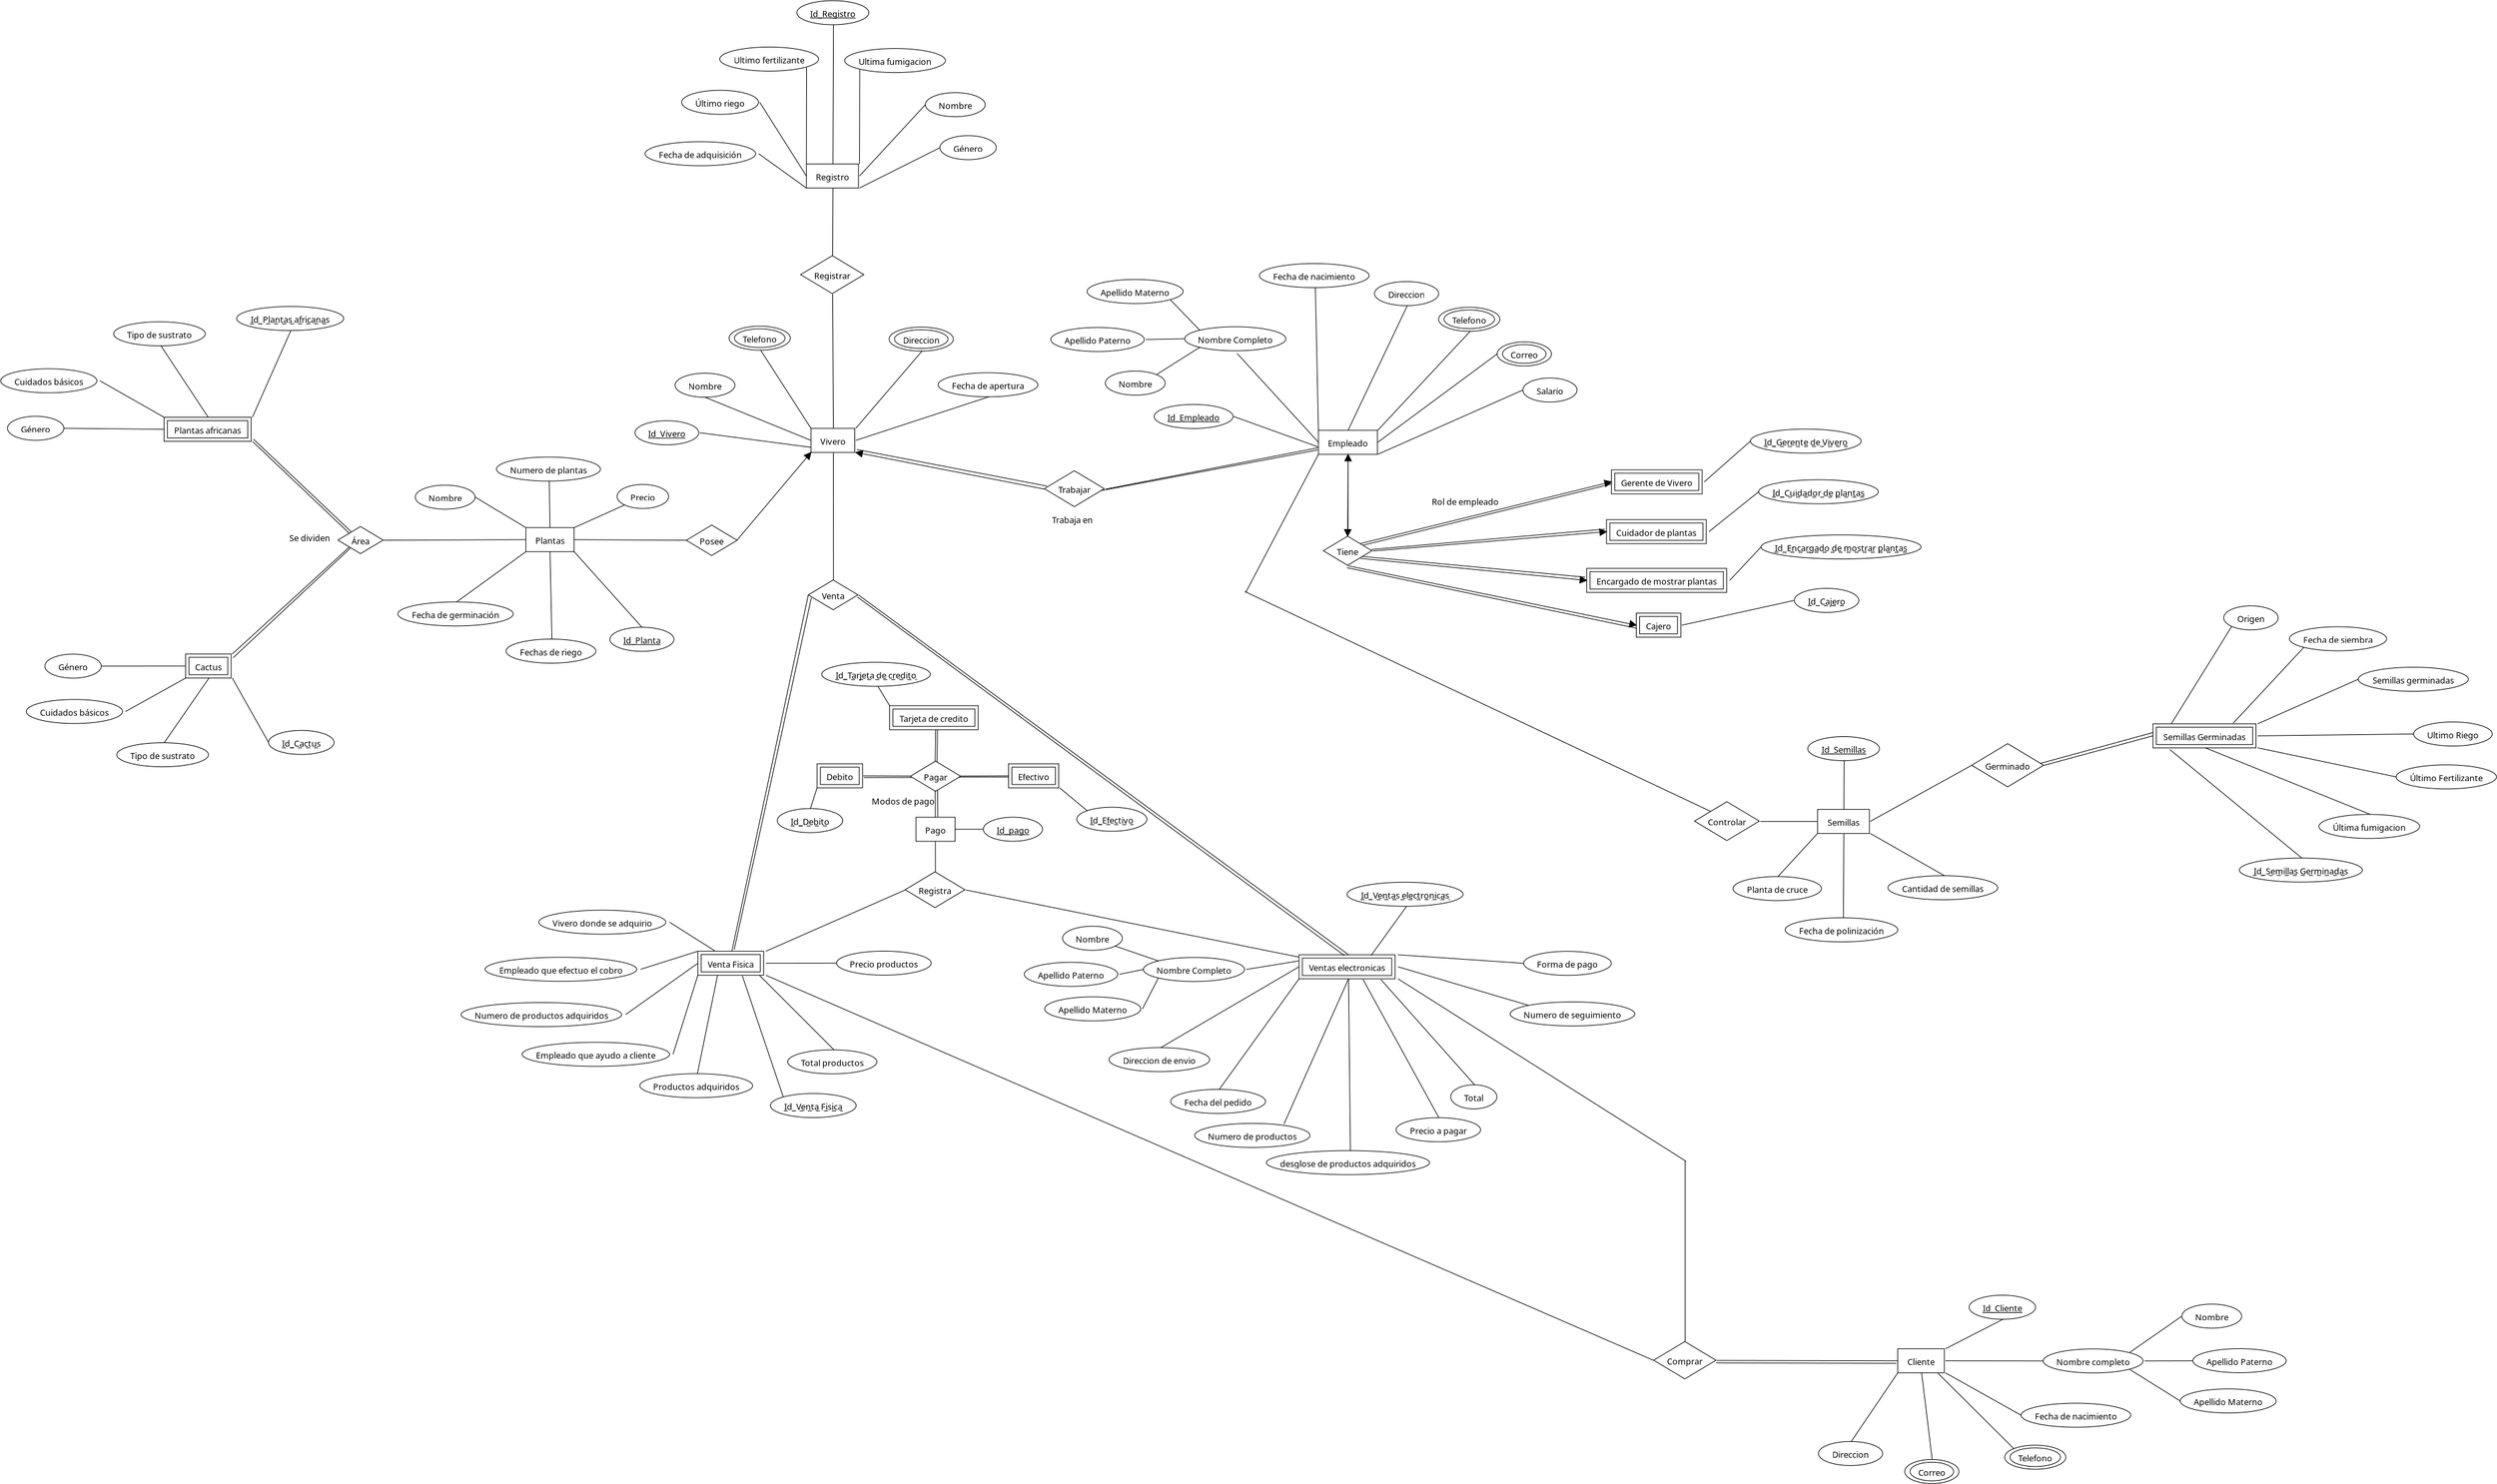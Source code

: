 <?xml version="1.0" encoding="UTF-8"?>
<dia:diagram xmlns:dia="http://www.lysator.liu.se/~alla/dia/">
  <dia:layer name="Fondo" visible="true" active="true">
    <dia:object type="ER - Entity" version="0" id="O0">
      <dia:attribute name="obj_pos">
        <dia:point val="-9.473,1.995"/>
      </dia:attribute>
      <dia:attribute name="obj_bb">
        <dia:rectangle val="-9.473,1.995;-6.125,3.795"/>
      </dia:attribute>
      <dia:attribute name="elem_corner">
        <dia:point val="-9.473,1.995"/>
      </dia:attribute>
      <dia:attribute name="elem_width">
        <dia:real val="3.348"/>
      </dia:attribute>
      <dia:attribute name="elem_height">
        <dia:real val="1.8"/>
      </dia:attribute>
      <dia:attribute name="border_width">
        <dia:real val="0"/>
      </dia:attribute>
      <dia:attribute name="border_color">
        <dia:color val="#000000"/>
      </dia:attribute>
      <dia:attribute name="inner_color">
        <dia:color val="#ffffff"/>
      </dia:attribute>
      <dia:attribute name="name">
        <dia:string>#Vivero#</dia:string>
      </dia:attribute>
      <dia:attribute name="weak">
        <dia:boolean val="false"/>
      </dia:attribute>
      <dia:attribute name="associative">
        <dia:boolean val="false"/>
      </dia:attribute>
      <dia:attribute name="font">
        <dia:font family="Lucida Sans" style="0" name="Courier"/>
      </dia:attribute>
      <dia:attribute name="font_height">
        <dia:real val="0.8"/>
      </dia:attribute>
    </dia:object>
    <dia:object type="ER - Attribute" version="0" id="O1">
      <dia:attribute name="obj_pos">
        <dia:point val="-19.639,-2.133"/>
      </dia:attribute>
      <dia:attribute name="obj_bb">
        <dia:rectangle val="-19.639,-2.133;-15.153,-0.333"/>
      </dia:attribute>
      <dia:attribute name="elem_corner">
        <dia:point val="-19.639,-2.133"/>
      </dia:attribute>
      <dia:attribute name="elem_width">
        <dia:real val="4.485"/>
      </dia:attribute>
      <dia:attribute name="elem_height">
        <dia:real val="1.8"/>
      </dia:attribute>
      <dia:attribute name="border_width">
        <dia:real val="0"/>
      </dia:attribute>
      <dia:attribute name="border_color">
        <dia:color val="#000000"/>
      </dia:attribute>
      <dia:attribute name="inner_color">
        <dia:color val="#ffffff"/>
      </dia:attribute>
      <dia:attribute name="name">
        <dia:string>#Nombre#</dia:string>
      </dia:attribute>
      <dia:attribute name="key">
        <dia:boolean val="false"/>
      </dia:attribute>
      <dia:attribute name="weak_key">
        <dia:boolean val="false"/>
      </dia:attribute>
      <dia:attribute name="derived">
        <dia:boolean val="false"/>
      </dia:attribute>
      <dia:attribute name="multivalued">
        <dia:boolean val="false"/>
      </dia:attribute>
      <dia:attribute name="font">
        <dia:font family="Lucida Sans" style="0" name="Courier"/>
      </dia:attribute>
      <dia:attribute name="font_height">
        <dia:real val="0.8"/>
      </dia:attribute>
    </dia:object>
    <dia:object type="ER - Attribute" version="0" id="O2">
      <dia:attribute name="obj_pos">
        <dia:point val="-3.63,-5.586"/>
      </dia:attribute>
      <dia:attribute name="obj_bb">
        <dia:rectangle val="-3.63,-5.586;1.285,-3.786"/>
      </dia:attribute>
      <dia:attribute name="elem_corner">
        <dia:point val="-3.63,-5.586"/>
      </dia:attribute>
      <dia:attribute name="elem_width">
        <dia:real val="4.915"/>
      </dia:attribute>
      <dia:attribute name="elem_height">
        <dia:real val="1.8"/>
      </dia:attribute>
      <dia:attribute name="border_width">
        <dia:real val="0"/>
      </dia:attribute>
      <dia:attribute name="border_color">
        <dia:color val="#000000"/>
      </dia:attribute>
      <dia:attribute name="inner_color">
        <dia:color val="#ffffff"/>
      </dia:attribute>
      <dia:attribute name="name">
        <dia:string>#Direccion#</dia:string>
      </dia:attribute>
      <dia:attribute name="key">
        <dia:boolean val="false"/>
      </dia:attribute>
      <dia:attribute name="weak_key">
        <dia:boolean val="false"/>
      </dia:attribute>
      <dia:attribute name="derived">
        <dia:boolean val="false"/>
      </dia:attribute>
      <dia:attribute name="multivalued">
        <dia:boolean val="true"/>
      </dia:attribute>
      <dia:attribute name="font">
        <dia:font family="Lucida Sans" style="0" name="Courier"/>
      </dia:attribute>
      <dia:attribute name="font_height">
        <dia:real val="0.8"/>
      </dia:attribute>
    </dia:object>
    <dia:object type="ER - Attribute" version="0" id="O3">
      <dia:attribute name="obj_pos">
        <dia:point val="-15.598,-5.655"/>
      </dia:attribute>
      <dia:attribute name="obj_bb">
        <dia:rectangle val="-15.598,-5.655;-10.875,-3.855"/>
      </dia:attribute>
      <dia:attribute name="elem_corner">
        <dia:point val="-15.598,-5.655"/>
      </dia:attribute>
      <dia:attribute name="elem_width">
        <dia:real val="4.723"/>
      </dia:attribute>
      <dia:attribute name="elem_height">
        <dia:real val="1.8"/>
      </dia:attribute>
      <dia:attribute name="border_width">
        <dia:real val="0"/>
      </dia:attribute>
      <dia:attribute name="border_color">
        <dia:color val="#000000"/>
      </dia:attribute>
      <dia:attribute name="inner_color">
        <dia:color val="#ffffff"/>
      </dia:attribute>
      <dia:attribute name="name">
        <dia:string>#Telefono#</dia:string>
      </dia:attribute>
      <dia:attribute name="key">
        <dia:boolean val="false"/>
      </dia:attribute>
      <dia:attribute name="weak_key">
        <dia:boolean val="false"/>
      </dia:attribute>
      <dia:attribute name="derived">
        <dia:boolean val="false"/>
      </dia:attribute>
      <dia:attribute name="multivalued">
        <dia:boolean val="true"/>
      </dia:attribute>
      <dia:attribute name="font">
        <dia:font family="Lucida Sans" style="0" name="Courier"/>
      </dia:attribute>
      <dia:attribute name="font_height">
        <dia:real val="0.8"/>
      </dia:attribute>
    </dia:object>
    <dia:object type="ER - Attribute" version="0" id="O4">
      <dia:attribute name="obj_pos">
        <dia:point val="0.037,-2.166"/>
      </dia:attribute>
      <dia:attribute name="obj_bb">
        <dia:rectangle val="0.037,-2.166;7.607,-0.366"/>
      </dia:attribute>
      <dia:attribute name="elem_corner">
        <dia:point val="0.037,-2.166"/>
      </dia:attribute>
      <dia:attribute name="elem_width">
        <dia:real val="7.57"/>
      </dia:attribute>
      <dia:attribute name="elem_height">
        <dia:real val="1.8"/>
      </dia:attribute>
      <dia:attribute name="border_width">
        <dia:real val="0"/>
      </dia:attribute>
      <dia:attribute name="border_color">
        <dia:color val="#000000"/>
      </dia:attribute>
      <dia:attribute name="inner_color">
        <dia:color val="#ffffff"/>
      </dia:attribute>
      <dia:attribute name="name">
        <dia:string>#Fecha de apertura#</dia:string>
      </dia:attribute>
      <dia:attribute name="key">
        <dia:boolean val="false"/>
      </dia:attribute>
      <dia:attribute name="weak_key">
        <dia:boolean val="false"/>
      </dia:attribute>
      <dia:attribute name="derived">
        <dia:boolean val="false"/>
      </dia:attribute>
      <dia:attribute name="multivalued">
        <dia:boolean val="false"/>
      </dia:attribute>
      <dia:attribute name="font">
        <dia:font family="Lucida Sans" style="0" name="Courier"/>
      </dia:attribute>
      <dia:attribute name="font_height">
        <dia:real val="0.8"/>
      </dia:attribute>
    </dia:object>
    <dia:object type="ER - Entity" version="0" id="O5">
      <dia:attribute name="obj_pos">
        <dia:point val="28.479,2.137"/>
      </dia:attribute>
      <dia:attribute name="obj_bb">
        <dia:rectangle val="28.479,2.137;32.916,3.937"/>
      </dia:attribute>
      <dia:attribute name="elem_corner">
        <dia:point val="28.479,2.137"/>
      </dia:attribute>
      <dia:attribute name="elem_width">
        <dia:real val="4.438"/>
      </dia:attribute>
      <dia:attribute name="elem_height">
        <dia:real val="1.8"/>
      </dia:attribute>
      <dia:attribute name="border_width">
        <dia:real val="0"/>
      </dia:attribute>
      <dia:attribute name="border_color">
        <dia:color val="#000000"/>
      </dia:attribute>
      <dia:attribute name="inner_color">
        <dia:color val="#ffffff"/>
      </dia:attribute>
      <dia:attribute name="name">
        <dia:string>#Empleado#</dia:string>
      </dia:attribute>
      <dia:attribute name="weak">
        <dia:boolean val="false"/>
      </dia:attribute>
      <dia:attribute name="associative">
        <dia:boolean val="false"/>
      </dia:attribute>
      <dia:attribute name="font">
        <dia:font family="Lucida Sans" style="0" name="Courier"/>
      </dia:attribute>
      <dia:attribute name="font_height">
        <dia:real val="0.8"/>
      </dia:attribute>
    </dia:object>
    <dia:object type="ER - Attribute" version="0" id="O6">
      <dia:attribute name="obj_pos">
        <dia:point val="18.476,-5.61"/>
      </dia:attribute>
      <dia:attribute name="obj_bb">
        <dia:rectangle val="18.476,-5.61;26.173,-3.81"/>
      </dia:attribute>
      <dia:attribute name="elem_corner">
        <dia:point val="18.476,-5.61"/>
      </dia:attribute>
      <dia:attribute name="elem_width">
        <dia:real val="7.697"/>
      </dia:attribute>
      <dia:attribute name="elem_height">
        <dia:real val="1.8"/>
      </dia:attribute>
      <dia:attribute name="border_width">
        <dia:real val="0"/>
      </dia:attribute>
      <dia:attribute name="border_color">
        <dia:color val="#000000"/>
      </dia:attribute>
      <dia:attribute name="inner_color">
        <dia:color val="#ffffff"/>
      </dia:attribute>
      <dia:attribute name="name">
        <dia:string>#Nombre Completo#</dia:string>
      </dia:attribute>
      <dia:attribute name="key">
        <dia:boolean val="false"/>
      </dia:attribute>
      <dia:attribute name="weak_key">
        <dia:boolean val="false"/>
      </dia:attribute>
      <dia:attribute name="derived">
        <dia:boolean val="false"/>
      </dia:attribute>
      <dia:attribute name="multivalued">
        <dia:boolean val="false"/>
      </dia:attribute>
      <dia:attribute name="font">
        <dia:font family="Lucida Sans" style="0" name="Courier"/>
      </dia:attribute>
      <dia:attribute name="font_height">
        <dia:real val="0.8"/>
      </dia:attribute>
    </dia:object>
    <dia:object type="ER - Attribute" version="0" id="O7">
      <dia:attribute name="obj_pos">
        <dia:point val="12.542,-2.292"/>
      </dia:attribute>
      <dia:attribute name="obj_bb">
        <dia:rectangle val="12.542,-2.292;17.027,-0.492"/>
      </dia:attribute>
      <dia:attribute name="elem_corner">
        <dia:point val="12.542,-2.292"/>
      </dia:attribute>
      <dia:attribute name="elem_width">
        <dia:real val="4.485"/>
      </dia:attribute>
      <dia:attribute name="elem_height">
        <dia:real val="1.8"/>
      </dia:attribute>
      <dia:attribute name="border_width">
        <dia:real val="0"/>
      </dia:attribute>
      <dia:attribute name="border_color">
        <dia:color val="#000000"/>
      </dia:attribute>
      <dia:attribute name="inner_color">
        <dia:color val="#ffffff"/>
      </dia:attribute>
      <dia:attribute name="name">
        <dia:string>#Nombre#</dia:string>
      </dia:attribute>
      <dia:attribute name="key">
        <dia:boolean val="false"/>
      </dia:attribute>
      <dia:attribute name="weak_key">
        <dia:boolean val="false"/>
      </dia:attribute>
      <dia:attribute name="derived">
        <dia:boolean val="false"/>
      </dia:attribute>
      <dia:attribute name="multivalued">
        <dia:boolean val="false"/>
      </dia:attribute>
      <dia:attribute name="font">
        <dia:font family="Lucida Sans" style="0" name="Courier"/>
      </dia:attribute>
      <dia:attribute name="font_height">
        <dia:real val="0.8"/>
      </dia:attribute>
    </dia:object>
    <dia:object type="ER - Attribute" version="0" id="O8">
      <dia:attribute name="obj_pos">
        <dia:point val="8.463,-5.556"/>
      </dia:attribute>
      <dia:attribute name="obj_bb">
        <dia:rectangle val="8.463,-5.556;15.575,-3.756"/>
      </dia:attribute>
      <dia:attribute name="elem_corner">
        <dia:point val="8.463,-5.556"/>
      </dia:attribute>
      <dia:attribute name="elem_width">
        <dia:real val="7.112"/>
      </dia:attribute>
      <dia:attribute name="elem_height">
        <dia:real val="1.8"/>
      </dia:attribute>
      <dia:attribute name="border_width">
        <dia:real val="0"/>
      </dia:attribute>
      <dia:attribute name="border_color">
        <dia:color val="#000000"/>
      </dia:attribute>
      <dia:attribute name="inner_color">
        <dia:color val="#ffffff"/>
      </dia:attribute>
      <dia:attribute name="name">
        <dia:string>#Apellido Paterno#</dia:string>
      </dia:attribute>
      <dia:attribute name="key">
        <dia:boolean val="false"/>
      </dia:attribute>
      <dia:attribute name="weak_key">
        <dia:boolean val="false"/>
      </dia:attribute>
      <dia:attribute name="derived">
        <dia:boolean val="false"/>
      </dia:attribute>
      <dia:attribute name="multivalued">
        <dia:boolean val="false"/>
      </dia:attribute>
      <dia:attribute name="font">
        <dia:font family="Lucida Sans" style="0" name="Courier"/>
      </dia:attribute>
      <dia:attribute name="font_height">
        <dia:real val="0.8"/>
      </dia:attribute>
    </dia:object>
    <dia:object type="ER - Attribute" version="0" id="O9">
      <dia:attribute name="obj_pos">
        <dia:point val="11.175,-9.149"/>
      </dia:attribute>
      <dia:attribute name="obj_bb">
        <dia:rectangle val="11.175,-9.149;18.485,-7.349"/>
      </dia:attribute>
      <dia:attribute name="elem_corner">
        <dia:point val="11.175,-9.149"/>
      </dia:attribute>
      <dia:attribute name="elem_width">
        <dia:real val="7.31"/>
      </dia:attribute>
      <dia:attribute name="elem_height">
        <dia:real val="1.8"/>
      </dia:attribute>
      <dia:attribute name="border_width">
        <dia:real val="0"/>
      </dia:attribute>
      <dia:attribute name="border_color">
        <dia:color val="#000000"/>
      </dia:attribute>
      <dia:attribute name="inner_color">
        <dia:color val="#ffffff"/>
      </dia:attribute>
      <dia:attribute name="name">
        <dia:string>#Apellido Materno#</dia:string>
      </dia:attribute>
      <dia:attribute name="key">
        <dia:boolean val="false"/>
      </dia:attribute>
      <dia:attribute name="weak_key">
        <dia:boolean val="false"/>
      </dia:attribute>
      <dia:attribute name="derived">
        <dia:boolean val="false"/>
      </dia:attribute>
      <dia:attribute name="multivalued">
        <dia:boolean val="false"/>
      </dia:attribute>
      <dia:attribute name="font">
        <dia:font family="Lucida Sans" style="0" name="Courier"/>
      </dia:attribute>
      <dia:attribute name="font_height">
        <dia:real val="0.8"/>
      </dia:attribute>
    </dia:object>
    <dia:object type="ER - Attribute" version="0" id="O10">
      <dia:attribute name="obj_pos">
        <dia:point val="32.668,-8.99"/>
      </dia:attribute>
      <dia:attribute name="obj_bb">
        <dia:rectangle val="32.668,-8.99;37.583,-7.19"/>
      </dia:attribute>
      <dia:attribute name="elem_corner">
        <dia:point val="32.668,-8.99"/>
      </dia:attribute>
      <dia:attribute name="elem_width">
        <dia:real val="4.915"/>
      </dia:attribute>
      <dia:attribute name="elem_height">
        <dia:real val="1.8"/>
      </dia:attribute>
      <dia:attribute name="border_width">
        <dia:real val="0"/>
      </dia:attribute>
      <dia:attribute name="border_color">
        <dia:color val="#000000"/>
      </dia:attribute>
      <dia:attribute name="inner_color">
        <dia:color val="#ffffff"/>
      </dia:attribute>
      <dia:attribute name="name">
        <dia:string>#Direccion#</dia:string>
      </dia:attribute>
      <dia:attribute name="key">
        <dia:boolean val="false"/>
      </dia:attribute>
      <dia:attribute name="weak_key">
        <dia:boolean val="false"/>
      </dia:attribute>
      <dia:attribute name="derived">
        <dia:boolean val="false"/>
      </dia:attribute>
      <dia:attribute name="multivalued">
        <dia:boolean val="false"/>
      </dia:attribute>
      <dia:attribute name="font">
        <dia:font family="Lucida Sans" style="0" name="Courier"/>
      </dia:attribute>
      <dia:attribute name="font_height">
        <dia:real val="0.8"/>
      </dia:attribute>
    </dia:object>
    <dia:object type="ER - Attribute" version="0" id="O11">
      <dia:attribute name="obj_pos">
        <dia:point val="37.468,-7.069"/>
      </dia:attribute>
      <dia:attribute name="obj_bb">
        <dia:rectangle val="37.468,-7.069;42.191,-5.269"/>
      </dia:attribute>
      <dia:attribute name="elem_corner">
        <dia:point val="37.468,-7.069"/>
      </dia:attribute>
      <dia:attribute name="elem_width">
        <dia:real val="4.723"/>
      </dia:attribute>
      <dia:attribute name="elem_height">
        <dia:real val="1.8"/>
      </dia:attribute>
      <dia:attribute name="border_width">
        <dia:real val="0"/>
      </dia:attribute>
      <dia:attribute name="border_color">
        <dia:color val="#000000"/>
      </dia:attribute>
      <dia:attribute name="inner_color">
        <dia:color val="#ffffff"/>
      </dia:attribute>
      <dia:attribute name="name">
        <dia:string>#Telefono#</dia:string>
      </dia:attribute>
      <dia:attribute name="key">
        <dia:boolean val="false"/>
      </dia:attribute>
      <dia:attribute name="weak_key">
        <dia:boolean val="false"/>
      </dia:attribute>
      <dia:attribute name="derived">
        <dia:boolean val="false"/>
      </dia:attribute>
      <dia:attribute name="multivalued">
        <dia:boolean val="true"/>
      </dia:attribute>
      <dia:attribute name="font">
        <dia:font family="Lucida Sans" style="0" name="Courier"/>
      </dia:attribute>
      <dia:attribute name="font_height">
        <dia:real val="0.8"/>
      </dia:attribute>
    </dia:object>
    <dia:object type="ER - Attribute" version="0" id="O12">
      <dia:attribute name="obj_pos">
        <dia:point val="41.847,-4.475"/>
      </dia:attribute>
      <dia:attribute name="obj_bb">
        <dia:rectangle val="41.847,-4.475;45.957,-2.675"/>
      </dia:attribute>
      <dia:attribute name="elem_corner">
        <dia:point val="41.847,-4.475"/>
      </dia:attribute>
      <dia:attribute name="elem_width">
        <dia:real val="4.11"/>
      </dia:attribute>
      <dia:attribute name="elem_height">
        <dia:real val="1.8"/>
      </dia:attribute>
      <dia:attribute name="border_width">
        <dia:real val="0"/>
      </dia:attribute>
      <dia:attribute name="border_color">
        <dia:color val="#000000"/>
      </dia:attribute>
      <dia:attribute name="inner_color">
        <dia:color val="#ffffff"/>
      </dia:attribute>
      <dia:attribute name="name">
        <dia:string>#Correo#</dia:string>
      </dia:attribute>
      <dia:attribute name="key">
        <dia:boolean val="false"/>
      </dia:attribute>
      <dia:attribute name="weak_key">
        <dia:boolean val="false"/>
      </dia:attribute>
      <dia:attribute name="derived">
        <dia:boolean val="false"/>
      </dia:attribute>
      <dia:attribute name="multivalued">
        <dia:boolean val="true"/>
      </dia:attribute>
      <dia:attribute name="font">
        <dia:font family="Lucida Sans" style="0" name="Courier"/>
      </dia:attribute>
      <dia:attribute name="font_height">
        <dia:real val="0.8"/>
      </dia:attribute>
    </dia:object>
    <dia:object type="ER - Attribute" version="0" id="O13">
      <dia:attribute name="obj_pos">
        <dia:point val="24.064,-10.34"/>
      </dia:attribute>
      <dia:attribute name="obj_bb">
        <dia:rectangle val="24.064,-10.34;32.439,-8.54"/>
      </dia:attribute>
      <dia:attribute name="elem_corner">
        <dia:point val="24.064,-10.34"/>
      </dia:attribute>
      <dia:attribute name="elem_width">
        <dia:real val="8.375"/>
      </dia:attribute>
      <dia:attribute name="elem_height">
        <dia:real val="1.8"/>
      </dia:attribute>
      <dia:attribute name="border_width">
        <dia:real val="0"/>
      </dia:attribute>
      <dia:attribute name="border_color">
        <dia:color val="#000000"/>
      </dia:attribute>
      <dia:attribute name="inner_color">
        <dia:color val="#ffffff"/>
      </dia:attribute>
      <dia:attribute name="name">
        <dia:string>#Fecha de nacimiento#</dia:string>
      </dia:attribute>
      <dia:attribute name="key">
        <dia:boolean val="false"/>
      </dia:attribute>
      <dia:attribute name="weak_key">
        <dia:boolean val="false"/>
      </dia:attribute>
      <dia:attribute name="derived">
        <dia:boolean val="false"/>
      </dia:attribute>
      <dia:attribute name="multivalued">
        <dia:boolean val="false"/>
      </dia:attribute>
      <dia:attribute name="font">
        <dia:font family="Lucida Sans" style="0" name="Courier"/>
      </dia:attribute>
      <dia:attribute name="font_height">
        <dia:real val="0.8"/>
      </dia:attribute>
    </dia:object>
    <dia:object type="ER - Attribute" version="0" id="O14">
      <dia:attribute name="obj_pos">
        <dia:point val="43.768,-1.774"/>
      </dia:attribute>
      <dia:attribute name="obj_bb">
        <dia:rectangle val="43.768,-1.774;47.843,0.026"/>
      </dia:attribute>
      <dia:attribute name="elem_corner">
        <dia:point val="43.768,-1.774"/>
      </dia:attribute>
      <dia:attribute name="elem_width">
        <dia:real val="4.075"/>
      </dia:attribute>
      <dia:attribute name="elem_height">
        <dia:real val="1.8"/>
      </dia:attribute>
      <dia:attribute name="border_width">
        <dia:real val="0"/>
      </dia:attribute>
      <dia:attribute name="border_color">
        <dia:color val="#000000"/>
      </dia:attribute>
      <dia:attribute name="inner_color">
        <dia:color val="#ffffff"/>
      </dia:attribute>
      <dia:attribute name="name">
        <dia:string>#Salario#</dia:string>
      </dia:attribute>
      <dia:attribute name="key">
        <dia:boolean val="false"/>
      </dia:attribute>
      <dia:attribute name="weak_key">
        <dia:boolean val="false"/>
      </dia:attribute>
      <dia:attribute name="derived">
        <dia:boolean val="false"/>
      </dia:attribute>
      <dia:attribute name="multivalued">
        <dia:boolean val="false"/>
      </dia:attribute>
      <dia:attribute name="font">
        <dia:font family="Lucida Sans" style="0" name="Courier"/>
      </dia:attribute>
      <dia:attribute name="font_height">
        <dia:real val="0.8"/>
      </dia:attribute>
    </dia:object>
    <dia:object type="ER - Entity" version="0" id="O15">
      <dia:attribute name="obj_pos">
        <dia:point val="50.391,5.098"/>
      </dia:attribute>
      <dia:attribute name="obj_bb">
        <dia:rectangle val="50.391,5.098;57.338,6.898"/>
      </dia:attribute>
      <dia:attribute name="elem_corner">
        <dia:point val="50.391,5.098"/>
      </dia:attribute>
      <dia:attribute name="elem_width">
        <dia:real val="6.947"/>
      </dia:attribute>
      <dia:attribute name="elem_height">
        <dia:real val="1.8"/>
      </dia:attribute>
      <dia:attribute name="border_width">
        <dia:real val="0"/>
      </dia:attribute>
      <dia:attribute name="border_color">
        <dia:color val="#000000"/>
      </dia:attribute>
      <dia:attribute name="inner_color">
        <dia:color val="#ffffff"/>
      </dia:attribute>
      <dia:attribute name="name">
        <dia:string>#Gerente de Vivero#</dia:string>
      </dia:attribute>
      <dia:attribute name="weak">
        <dia:boolean val="true"/>
      </dia:attribute>
      <dia:attribute name="associative">
        <dia:boolean val="false"/>
      </dia:attribute>
      <dia:attribute name="font">
        <dia:font family="Lucida Sans" style="0" name="Courier"/>
      </dia:attribute>
      <dia:attribute name="font_height">
        <dia:real val="0.8"/>
      </dia:attribute>
    </dia:object>
    <dia:object type="ER - Entity" version="0" id="O16">
      <dia:attribute name="obj_pos">
        <dia:point val="50.024,8.827"/>
      </dia:attribute>
      <dia:attribute name="obj_bb">
        <dia:rectangle val="50.024,8.827;57.684,10.627"/>
      </dia:attribute>
      <dia:attribute name="elem_corner">
        <dia:point val="50.024,8.827"/>
      </dia:attribute>
      <dia:attribute name="elem_width">
        <dia:real val="7.66"/>
      </dia:attribute>
      <dia:attribute name="elem_height">
        <dia:real val="1.8"/>
      </dia:attribute>
      <dia:attribute name="border_width">
        <dia:real val="0"/>
      </dia:attribute>
      <dia:attribute name="border_color">
        <dia:color val="#000000"/>
      </dia:attribute>
      <dia:attribute name="inner_color">
        <dia:color val="#ffffff"/>
      </dia:attribute>
      <dia:attribute name="name">
        <dia:string>#Cuidador de plantas#</dia:string>
      </dia:attribute>
      <dia:attribute name="weak">
        <dia:boolean val="true"/>
      </dia:attribute>
      <dia:attribute name="associative">
        <dia:boolean val="false"/>
      </dia:attribute>
      <dia:attribute name="font">
        <dia:font family="Lucida Sans" style="0" name="Courier"/>
      </dia:attribute>
      <dia:attribute name="font_height">
        <dia:real val="0.8"/>
      </dia:attribute>
    </dia:object>
    <dia:object type="ER - Entity" version="0" id="O17">
      <dia:attribute name="obj_pos">
        <dia:point val="48.54,12.474"/>
      </dia:attribute>
      <dia:attribute name="obj_bb">
        <dia:rectangle val="48.54,12.474;59.235,14.274"/>
      </dia:attribute>
      <dia:attribute name="elem_corner">
        <dia:point val="48.54,12.474"/>
      </dia:attribute>
      <dia:attribute name="elem_width">
        <dia:real val="10.695"/>
      </dia:attribute>
      <dia:attribute name="elem_height">
        <dia:real val="1.8"/>
      </dia:attribute>
      <dia:attribute name="border_width">
        <dia:real val="0"/>
      </dia:attribute>
      <dia:attribute name="border_color">
        <dia:color val="#000000"/>
      </dia:attribute>
      <dia:attribute name="inner_color">
        <dia:color val="#ffffff"/>
      </dia:attribute>
      <dia:attribute name="name">
        <dia:string>#Encargado de mostrar plantas#</dia:string>
      </dia:attribute>
      <dia:attribute name="weak">
        <dia:boolean val="true"/>
      </dia:attribute>
      <dia:attribute name="associative">
        <dia:boolean val="false"/>
      </dia:attribute>
      <dia:attribute name="font">
        <dia:font family="Lucida Sans" style="0" name="Courier"/>
      </dia:attribute>
      <dia:attribute name="font_height">
        <dia:real val="0.8"/>
      </dia:attribute>
    </dia:object>
    <dia:object type="ER - Entity" version="0" id="O18">
      <dia:attribute name="obj_pos">
        <dia:point val="52.252,15.823"/>
      </dia:attribute>
      <dia:attribute name="obj_bb">
        <dia:rectangle val="52.252,15.823;55.654,17.624"/>
      </dia:attribute>
      <dia:attribute name="elem_corner">
        <dia:point val="52.252,15.823"/>
      </dia:attribute>
      <dia:attribute name="elem_width">
        <dia:real val="3.402"/>
      </dia:attribute>
      <dia:attribute name="elem_height">
        <dia:real val="1.8"/>
      </dia:attribute>
      <dia:attribute name="border_width">
        <dia:real val="0"/>
      </dia:attribute>
      <dia:attribute name="border_color">
        <dia:color val="#000000"/>
      </dia:attribute>
      <dia:attribute name="inner_color">
        <dia:color val="#ffffff"/>
      </dia:attribute>
      <dia:attribute name="name">
        <dia:string>#Cajero#</dia:string>
      </dia:attribute>
      <dia:attribute name="weak">
        <dia:boolean val="true"/>
      </dia:attribute>
      <dia:attribute name="associative">
        <dia:boolean val="false"/>
      </dia:attribute>
      <dia:attribute name="font">
        <dia:font family="Lucida Sans" style="0" name="Courier"/>
      </dia:attribute>
      <dia:attribute name="font_height">
        <dia:real val="0.8"/>
      </dia:attribute>
    </dia:object>
    <dia:object type="ER - Entity" version="0" id="O19">
      <dia:attribute name="obj_pos">
        <dia:point val="-57.857,1.165"/>
      </dia:attribute>
      <dia:attribute name="obj_bb">
        <dia:rectangle val="-57.857,1.165;-51.252,2.965"/>
      </dia:attribute>
      <dia:attribute name="elem_corner">
        <dia:point val="-57.857,1.165"/>
      </dia:attribute>
      <dia:attribute name="elem_width">
        <dia:real val="6.605"/>
      </dia:attribute>
      <dia:attribute name="elem_height">
        <dia:real val="1.8"/>
      </dia:attribute>
      <dia:attribute name="border_width">
        <dia:real val="0"/>
      </dia:attribute>
      <dia:attribute name="border_color">
        <dia:color val="#000000"/>
      </dia:attribute>
      <dia:attribute name="inner_color">
        <dia:color val="#ffffff"/>
      </dia:attribute>
      <dia:attribute name="name">
        <dia:string>#Plantas africanas#</dia:string>
      </dia:attribute>
      <dia:attribute name="weak">
        <dia:boolean val="true"/>
      </dia:attribute>
      <dia:attribute name="associative">
        <dia:boolean val="false"/>
      </dia:attribute>
      <dia:attribute name="font">
        <dia:font family="Lucida Sans" style="0" name="Courier"/>
      </dia:attribute>
      <dia:attribute name="font_height">
        <dia:real val="0.8"/>
      </dia:attribute>
    </dia:object>
    <dia:object type="ER - Entity" version="0" id="O20">
      <dia:attribute name="obj_pos">
        <dia:point val="-56.242,18.878"/>
      </dia:attribute>
      <dia:attribute name="obj_bb">
        <dia:rectangle val="-56.242,18.878;-52.755,20.679"/>
      </dia:attribute>
      <dia:attribute name="elem_corner">
        <dia:point val="-56.242,18.878"/>
      </dia:attribute>
      <dia:attribute name="elem_width">
        <dia:real val="3.487"/>
      </dia:attribute>
      <dia:attribute name="elem_height">
        <dia:real val="1.8"/>
      </dia:attribute>
      <dia:attribute name="border_width">
        <dia:real val="0"/>
      </dia:attribute>
      <dia:attribute name="border_color">
        <dia:color val="#000000"/>
      </dia:attribute>
      <dia:attribute name="inner_color">
        <dia:color val="#ffffff"/>
      </dia:attribute>
      <dia:attribute name="name">
        <dia:string>#Cactus#</dia:string>
      </dia:attribute>
      <dia:attribute name="weak">
        <dia:boolean val="true"/>
      </dia:attribute>
      <dia:attribute name="associative">
        <dia:boolean val="false"/>
      </dia:attribute>
      <dia:attribute name="font">
        <dia:font family="Lucida Sans" style="0" name="Courier"/>
      </dia:attribute>
      <dia:attribute name="font_height">
        <dia:real val="0.8"/>
      </dia:attribute>
    </dia:object>
    <dia:object type="ER - Entity" version="0" id="O21">
      <dia:attribute name="obj_pos">
        <dia:point val="-17.934,41.119"/>
      </dia:attribute>
      <dia:attribute name="obj_bb">
        <dia:rectangle val="-17.934,41.119;-12.847,42.919"/>
      </dia:attribute>
      <dia:attribute name="elem_corner">
        <dia:point val="-17.934,41.119"/>
      </dia:attribute>
      <dia:attribute name="elem_width">
        <dia:real val="5.088"/>
      </dia:attribute>
      <dia:attribute name="elem_height">
        <dia:real val="1.8"/>
      </dia:attribute>
      <dia:attribute name="border_width">
        <dia:real val="0"/>
      </dia:attribute>
      <dia:attribute name="border_color">
        <dia:color val="#000000"/>
      </dia:attribute>
      <dia:attribute name="inner_color">
        <dia:color val="#ffffff"/>
      </dia:attribute>
      <dia:attribute name="name">
        <dia:string>#Venta Fisica#</dia:string>
      </dia:attribute>
      <dia:attribute name="weak">
        <dia:boolean val="true"/>
      </dia:attribute>
      <dia:attribute name="associative">
        <dia:boolean val="false"/>
      </dia:attribute>
      <dia:attribute name="font">
        <dia:font family="Lucida Sans" style="0" name="Courier"/>
      </dia:attribute>
      <dia:attribute name="font_height">
        <dia:real val="0.8"/>
      </dia:attribute>
    </dia:object>
    <dia:object type="ER - Attribute" version="0" id="O22">
      <dia:attribute name="obj_pos">
        <dia:point val="-33.845,41.571"/>
      </dia:attribute>
      <dia:attribute name="obj_bb">
        <dia:rectangle val="-33.845,41.571;-22.212,43.371"/>
      </dia:attribute>
      <dia:attribute name="elem_corner">
        <dia:point val="-33.845,41.571"/>
      </dia:attribute>
      <dia:attribute name="elem_width">
        <dia:real val="11.633"/>
      </dia:attribute>
      <dia:attribute name="elem_height">
        <dia:real val="1.8"/>
      </dia:attribute>
      <dia:attribute name="border_width">
        <dia:real val="0"/>
      </dia:attribute>
      <dia:attribute name="border_color">
        <dia:color val="#000000"/>
      </dia:attribute>
      <dia:attribute name="inner_color">
        <dia:color val="#ffffff"/>
      </dia:attribute>
      <dia:attribute name="name">
        <dia:string>#Empleado que efectuo el cobro#</dia:string>
      </dia:attribute>
      <dia:attribute name="key">
        <dia:boolean val="false"/>
      </dia:attribute>
      <dia:attribute name="weak_key">
        <dia:boolean val="false"/>
      </dia:attribute>
      <dia:attribute name="derived">
        <dia:boolean val="false"/>
      </dia:attribute>
      <dia:attribute name="multivalued">
        <dia:boolean val="false"/>
      </dia:attribute>
      <dia:attribute name="font">
        <dia:font family="Lucida Sans" style="0" name="Courier"/>
      </dia:attribute>
      <dia:attribute name="font_height">
        <dia:real val="0.8"/>
      </dia:attribute>
    </dia:object>
    <dia:object type="ER - Attribute" version="0" id="O23">
      <dia:attribute name="obj_pos">
        <dia:point val="-29.824,38.047"/>
      </dia:attribute>
      <dia:attribute name="obj_bb">
        <dia:rectangle val="-29.824,38.047;-20.052,39.847"/>
      </dia:attribute>
      <dia:attribute name="elem_corner">
        <dia:point val="-29.824,38.047"/>
      </dia:attribute>
      <dia:attribute name="elem_width">
        <dia:real val="9.772"/>
      </dia:attribute>
      <dia:attribute name="elem_height">
        <dia:real val="1.8"/>
      </dia:attribute>
      <dia:attribute name="border_width">
        <dia:real val="0"/>
      </dia:attribute>
      <dia:attribute name="border_color">
        <dia:color val="#000000"/>
      </dia:attribute>
      <dia:attribute name="inner_color">
        <dia:color val="#ffffff"/>
      </dia:attribute>
      <dia:attribute name="name">
        <dia:string>#Vivero donde se adquirio#</dia:string>
      </dia:attribute>
      <dia:attribute name="key">
        <dia:boolean val="false"/>
      </dia:attribute>
      <dia:attribute name="weak_key">
        <dia:boolean val="false"/>
      </dia:attribute>
      <dia:attribute name="derived">
        <dia:boolean val="false"/>
      </dia:attribute>
      <dia:attribute name="multivalued">
        <dia:boolean val="false"/>
      </dia:attribute>
      <dia:attribute name="font">
        <dia:font family="Lucida Sans" style="0" name="Courier"/>
      </dia:attribute>
      <dia:attribute name="font_height">
        <dia:real val="0.8"/>
      </dia:attribute>
    </dia:object>
    <dia:object type="ER - Attribute" version="0" id="O24">
      <dia:attribute name="obj_pos">
        <dia:point val="-31.078,47.934"/>
      </dia:attribute>
      <dia:attribute name="obj_bb">
        <dia:rectangle val="-31.078,47.934;-19.791,49.734"/>
      </dia:attribute>
      <dia:attribute name="elem_corner">
        <dia:point val="-31.078,47.934"/>
      </dia:attribute>
      <dia:attribute name="elem_width">
        <dia:real val="11.287"/>
      </dia:attribute>
      <dia:attribute name="elem_height">
        <dia:real val="1.8"/>
      </dia:attribute>
      <dia:attribute name="border_width">
        <dia:real val="0"/>
      </dia:attribute>
      <dia:attribute name="border_color">
        <dia:color val="#000000"/>
      </dia:attribute>
      <dia:attribute name="inner_color">
        <dia:color val="#ffffff"/>
      </dia:attribute>
      <dia:attribute name="name">
        <dia:string>#Empleado que ayudo a cliente#</dia:string>
      </dia:attribute>
      <dia:attribute name="key">
        <dia:boolean val="false"/>
      </dia:attribute>
      <dia:attribute name="weak_key">
        <dia:boolean val="false"/>
      </dia:attribute>
      <dia:attribute name="derived">
        <dia:boolean val="false"/>
      </dia:attribute>
      <dia:attribute name="multivalued">
        <dia:boolean val="false"/>
      </dia:attribute>
      <dia:attribute name="font">
        <dia:font family="Lucida Sans" style="0" name="Courier"/>
      </dia:attribute>
      <dia:attribute name="font_height">
        <dia:real val="0.8"/>
      </dia:attribute>
    </dia:object>
    <dia:object type="ER - Attribute" version="0" id="O25">
      <dia:attribute name="obj_pos">
        <dia:point val="-35.638,44.962"/>
      </dia:attribute>
      <dia:attribute name="obj_bb">
        <dia:rectangle val="-35.638,44.962;-23.335,46.761"/>
      </dia:attribute>
      <dia:attribute name="elem_corner">
        <dia:point val="-35.638,44.962"/>
      </dia:attribute>
      <dia:attribute name="elem_width">
        <dia:real val="12.303"/>
      </dia:attribute>
      <dia:attribute name="elem_height">
        <dia:real val="1.8"/>
      </dia:attribute>
      <dia:attribute name="border_width">
        <dia:real val="0"/>
      </dia:attribute>
      <dia:attribute name="border_color">
        <dia:color val="#000000"/>
      </dia:attribute>
      <dia:attribute name="inner_color">
        <dia:color val="#ffffff"/>
      </dia:attribute>
      <dia:attribute name="name">
        <dia:string>#Numero de productos adquiridos#</dia:string>
      </dia:attribute>
      <dia:attribute name="key">
        <dia:boolean val="false"/>
      </dia:attribute>
      <dia:attribute name="weak_key">
        <dia:boolean val="false"/>
      </dia:attribute>
      <dia:attribute name="derived">
        <dia:boolean val="false"/>
      </dia:attribute>
      <dia:attribute name="multivalued">
        <dia:boolean val="false"/>
      </dia:attribute>
      <dia:attribute name="font">
        <dia:font family="Lucida Sans" style="0" name="Courier"/>
      </dia:attribute>
      <dia:attribute name="font_height">
        <dia:real val="0.8"/>
      </dia:attribute>
    </dia:object>
    <dia:object type="ER - Attribute" version="0" id="O26">
      <dia:attribute name="obj_pos">
        <dia:point val="-22.272,50.283"/>
      </dia:attribute>
      <dia:attribute name="obj_bb">
        <dia:rectangle val="-22.272,50.283;-13.662,52.083"/>
      </dia:attribute>
      <dia:attribute name="elem_corner">
        <dia:point val="-22.272,50.283"/>
      </dia:attribute>
      <dia:attribute name="elem_width">
        <dia:real val="8.61"/>
      </dia:attribute>
      <dia:attribute name="elem_height">
        <dia:real val="1.8"/>
      </dia:attribute>
      <dia:attribute name="border_width">
        <dia:real val="0"/>
      </dia:attribute>
      <dia:attribute name="border_color">
        <dia:color val="#000000"/>
      </dia:attribute>
      <dia:attribute name="inner_color">
        <dia:color val="#ffffff"/>
      </dia:attribute>
      <dia:attribute name="name">
        <dia:string>#Productos adquiridos#</dia:string>
      </dia:attribute>
      <dia:attribute name="key">
        <dia:boolean val="false"/>
      </dia:attribute>
      <dia:attribute name="weak_key">
        <dia:boolean val="false"/>
      </dia:attribute>
      <dia:attribute name="derived">
        <dia:boolean val="false"/>
      </dia:attribute>
      <dia:attribute name="multivalued">
        <dia:boolean val="false"/>
      </dia:attribute>
      <dia:attribute name="font">
        <dia:font family="Lucida Sans" style="0" name="Courier"/>
      </dia:attribute>
      <dia:attribute name="font_height">
        <dia:real val="0.8"/>
      </dia:attribute>
    </dia:object>
    <dia:object type="ER - Attribute" version="0" id="O27">
      <dia:attribute name="obj_pos">
        <dia:point val="-7.561,41.111"/>
      </dia:attribute>
      <dia:attribute name="obj_bb">
        <dia:rectangle val="-7.561,41.111;-0.333,42.91"/>
      </dia:attribute>
      <dia:attribute name="elem_corner">
        <dia:point val="-7.561,41.111"/>
      </dia:attribute>
      <dia:attribute name="elem_width">
        <dia:real val="7.228"/>
      </dia:attribute>
      <dia:attribute name="elem_height">
        <dia:real val="1.8"/>
      </dia:attribute>
      <dia:attribute name="border_width">
        <dia:real val="0"/>
      </dia:attribute>
      <dia:attribute name="border_color">
        <dia:color val="#000000"/>
      </dia:attribute>
      <dia:attribute name="inner_color">
        <dia:color val="#ffffff"/>
      </dia:attribute>
      <dia:attribute name="name">
        <dia:string>#Precio productos#</dia:string>
      </dia:attribute>
      <dia:attribute name="key">
        <dia:boolean val="false"/>
      </dia:attribute>
      <dia:attribute name="weak_key">
        <dia:boolean val="false"/>
      </dia:attribute>
      <dia:attribute name="derived">
        <dia:boolean val="false"/>
      </dia:attribute>
      <dia:attribute name="multivalued">
        <dia:boolean val="false"/>
      </dia:attribute>
      <dia:attribute name="font">
        <dia:font family="Lucida Sans" style="0" name="Courier"/>
      </dia:attribute>
      <dia:attribute name="font_height">
        <dia:real val="0.8"/>
      </dia:attribute>
    </dia:object>
    <dia:object type="ER - Attribute" version="0" id="O28">
      <dia:attribute name="obj_pos">
        <dia:point val="-11.216,48.498"/>
      </dia:attribute>
      <dia:attribute name="obj_bb">
        <dia:rectangle val="-11.216,48.498;-4.293,50.298"/>
      </dia:attribute>
      <dia:attribute name="elem_corner">
        <dia:point val="-11.216,48.498"/>
      </dia:attribute>
      <dia:attribute name="elem_width">
        <dia:real val="6.923"/>
      </dia:attribute>
      <dia:attribute name="elem_height">
        <dia:real val="1.8"/>
      </dia:attribute>
      <dia:attribute name="border_width">
        <dia:real val="0"/>
      </dia:attribute>
      <dia:attribute name="border_color">
        <dia:color val="#000000"/>
      </dia:attribute>
      <dia:attribute name="inner_color">
        <dia:color val="#ffffff"/>
      </dia:attribute>
      <dia:attribute name="name">
        <dia:string>#Total productos#</dia:string>
      </dia:attribute>
      <dia:attribute name="key">
        <dia:boolean val="false"/>
      </dia:attribute>
      <dia:attribute name="weak_key">
        <dia:boolean val="false"/>
      </dia:attribute>
      <dia:attribute name="derived">
        <dia:boolean val="false"/>
      </dia:attribute>
      <dia:attribute name="multivalued">
        <dia:boolean val="false"/>
      </dia:attribute>
      <dia:attribute name="font">
        <dia:font family="Lucida Sans" style="0" name="Courier"/>
      </dia:attribute>
      <dia:attribute name="font_height">
        <dia:real val="0.8"/>
      </dia:attribute>
    </dia:object>
    <dia:object type="ER - Entity" version="0" id="O29">
      <dia:attribute name="obj_pos">
        <dia:point val="71.807,70.871"/>
      </dia:attribute>
      <dia:attribute name="obj_bb">
        <dia:rectangle val="71.807,70.871;75.372,72.671"/>
      </dia:attribute>
      <dia:attribute name="elem_corner">
        <dia:point val="71.807,70.871"/>
      </dia:attribute>
      <dia:attribute name="elem_width">
        <dia:real val="3.565"/>
      </dia:attribute>
      <dia:attribute name="elem_height">
        <dia:real val="1.8"/>
      </dia:attribute>
      <dia:attribute name="border_width">
        <dia:real val="0"/>
      </dia:attribute>
      <dia:attribute name="border_color">
        <dia:color val="#000000"/>
      </dia:attribute>
      <dia:attribute name="inner_color">
        <dia:color val="#ffffff"/>
      </dia:attribute>
      <dia:attribute name="name">
        <dia:string>#Cliente#</dia:string>
      </dia:attribute>
      <dia:attribute name="weak">
        <dia:boolean val="false"/>
      </dia:attribute>
      <dia:attribute name="associative">
        <dia:boolean val="false"/>
      </dia:attribute>
      <dia:attribute name="font">
        <dia:font family="Lucida Sans" style="0" name="Courier"/>
      </dia:attribute>
      <dia:attribute name="font_height">
        <dia:real val="0.8"/>
      </dia:attribute>
    </dia:object>
    <dia:object type="ER - Attribute" version="0" id="O30">
      <dia:attribute name="obj_pos">
        <dia:point val="82.683,70.88"/>
      </dia:attribute>
      <dia:attribute name="obj_bb">
        <dia:rectangle val="82.683,70.88;90.266,72.68"/>
      </dia:attribute>
      <dia:attribute name="elem_corner">
        <dia:point val="82.683,70.88"/>
      </dia:attribute>
      <dia:attribute name="elem_width">
        <dia:real val="7.583"/>
      </dia:attribute>
      <dia:attribute name="elem_height">
        <dia:real val="1.8"/>
      </dia:attribute>
      <dia:attribute name="border_width">
        <dia:real val="0"/>
      </dia:attribute>
      <dia:attribute name="border_color">
        <dia:color val="#000000"/>
      </dia:attribute>
      <dia:attribute name="inner_color">
        <dia:color val="#ffffff"/>
      </dia:attribute>
      <dia:attribute name="name">
        <dia:string>#Nombre completo#</dia:string>
      </dia:attribute>
      <dia:attribute name="key">
        <dia:boolean val="false"/>
      </dia:attribute>
      <dia:attribute name="weak_key">
        <dia:boolean val="false"/>
      </dia:attribute>
      <dia:attribute name="derived">
        <dia:boolean val="false"/>
      </dia:attribute>
      <dia:attribute name="multivalued">
        <dia:boolean val="false"/>
      </dia:attribute>
      <dia:attribute name="font">
        <dia:font family="Lucida Sans" style="0" name="Courier"/>
      </dia:attribute>
      <dia:attribute name="font_height">
        <dia:real val="0.8"/>
      </dia:attribute>
    </dia:object>
    <dia:object type="ER - Attribute" version="0" id="O31">
      <dia:attribute name="obj_pos">
        <dia:point val="65.871,77.808"/>
      </dia:attribute>
      <dia:attribute name="obj_bb">
        <dia:rectangle val="65.871,77.808;70.786,79.608"/>
      </dia:attribute>
      <dia:attribute name="elem_corner">
        <dia:point val="65.871,77.808"/>
      </dia:attribute>
      <dia:attribute name="elem_width">
        <dia:real val="4.915"/>
      </dia:attribute>
      <dia:attribute name="elem_height">
        <dia:real val="1.8"/>
      </dia:attribute>
      <dia:attribute name="border_width">
        <dia:real val="0"/>
      </dia:attribute>
      <dia:attribute name="border_color">
        <dia:color val="#000000"/>
      </dia:attribute>
      <dia:attribute name="inner_color">
        <dia:color val="#ffffff"/>
      </dia:attribute>
      <dia:attribute name="name">
        <dia:string>#Direccion#</dia:string>
      </dia:attribute>
      <dia:attribute name="key">
        <dia:boolean val="false"/>
      </dia:attribute>
      <dia:attribute name="weak_key">
        <dia:boolean val="false"/>
      </dia:attribute>
      <dia:attribute name="derived">
        <dia:boolean val="false"/>
      </dia:attribute>
      <dia:attribute name="multivalued">
        <dia:boolean val="false"/>
      </dia:attribute>
      <dia:attribute name="font">
        <dia:font family="Lucida Sans" style="0" name="Courier"/>
      </dia:attribute>
      <dia:attribute name="font_height">
        <dia:real val="0.8"/>
      </dia:attribute>
    </dia:object>
    <dia:object type="ER - Attribute" version="0" id="O32">
      <dia:attribute name="obj_pos">
        <dia:point val="72.326,79.156"/>
      </dia:attribute>
      <dia:attribute name="obj_bb">
        <dia:rectangle val="72.326,79.156;76.436,80.956"/>
      </dia:attribute>
      <dia:attribute name="elem_corner">
        <dia:point val="72.326,79.156"/>
      </dia:attribute>
      <dia:attribute name="elem_width">
        <dia:real val="4.11"/>
      </dia:attribute>
      <dia:attribute name="elem_height">
        <dia:real val="1.8"/>
      </dia:attribute>
      <dia:attribute name="border_width">
        <dia:real val="0"/>
      </dia:attribute>
      <dia:attribute name="border_color">
        <dia:color val="#000000"/>
      </dia:attribute>
      <dia:attribute name="inner_color">
        <dia:color val="#ffffff"/>
      </dia:attribute>
      <dia:attribute name="name">
        <dia:string>#Correo#</dia:string>
      </dia:attribute>
      <dia:attribute name="key">
        <dia:boolean val="false"/>
      </dia:attribute>
      <dia:attribute name="weak_key">
        <dia:boolean val="false"/>
      </dia:attribute>
      <dia:attribute name="derived">
        <dia:boolean val="false"/>
      </dia:attribute>
      <dia:attribute name="multivalued">
        <dia:boolean val="true"/>
      </dia:attribute>
      <dia:attribute name="font">
        <dia:font family="Lucida Sans" style="0" name="Courier"/>
      </dia:attribute>
      <dia:attribute name="font_height">
        <dia:real val="0.8"/>
      </dia:attribute>
    </dia:object>
    <dia:object type="ER - Attribute" version="0" id="O33">
      <dia:attribute name="obj_pos">
        <dia:point val="79.797,78.085"/>
      </dia:attribute>
      <dia:attribute name="obj_bb">
        <dia:rectangle val="79.797,78.085;84.519,79.885"/>
      </dia:attribute>
      <dia:attribute name="elem_corner">
        <dia:point val="79.797,78.085"/>
      </dia:attribute>
      <dia:attribute name="elem_width">
        <dia:real val="4.723"/>
      </dia:attribute>
      <dia:attribute name="elem_height">
        <dia:real val="1.8"/>
      </dia:attribute>
      <dia:attribute name="border_width">
        <dia:real val="0"/>
      </dia:attribute>
      <dia:attribute name="border_color">
        <dia:color val="#000000"/>
      </dia:attribute>
      <dia:attribute name="inner_color">
        <dia:color val="#ffffff"/>
      </dia:attribute>
      <dia:attribute name="name">
        <dia:string>#Telefono#</dia:string>
      </dia:attribute>
      <dia:attribute name="key">
        <dia:boolean val="false"/>
      </dia:attribute>
      <dia:attribute name="weak_key">
        <dia:boolean val="false"/>
      </dia:attribute>
      <dia:attribute name="derived">
        <dia:boolean val="false"/>
      </dia:attribute>
      <dia:attribute name="multivalued">
        <dia:boolean val="true"/>
      </dia:attribute>
      <dia:attribute name="font">
        <dia:font family="Lucida Sans" style="0" name="Courier"/>
      </dia:attribute>
      <dia:attribute name="font_height">
        <dia:real val="0.8"/>
      </dia:attribute>
    </dia:object>
    <dia:object type="ER - Attribute" version="0" id="O34">
      <dia:attribute name="obj_pos">
        <dia:point val="81.031,74.942"/>
      </dia:attribute>
      <dia:attribute name="obj_bb">
        <dia:rectangle val="81.031,74.942;89.406,76.742"/>
      </dia:attribute>
      <dia:attribute name="elem_corner">
        <dia:point val="81.031,74.942"/>
      </dia:attribute>
      <dia:attribute name="elem_width">
        <dia:real val="8.375"/>
      </dia:attribute>
      <dia:attribute name="elem_height">
        <dia:real val="1.8"/>
      </dia:attribute>
      <dia:attribute name="border_width">
        <dia:real val="0"/>
      </dia:attribute>
      <dia:attribute name="border_color">
        <dia:color val="#000000"/>
      </dia:attribute>
      <dia:attribute name="inner_color">
        <dia:color val="#ffffff"/>
      </dia:attribute>
      <dia:attribute name="name">
        <dia:string>#Fecha de nacimiento#</dia:string>
      </dia:attribute>
      <dia:attribute name="key">
        <dia:boolean val="false"/>
      </dia:attribute>
      <dia:attribute name="weak_key">
        <dia:boolean val="false"/>
      </dia:attribute>
      <dia:attribute name="derived">
        <dia:boolean val="false"/>
      </dia:attribute>
      <dia:attribute name="multivalued">
        <dia:boolean val="false"/>
      </dia:attribute>
      <dia:attribute name="font">
        <dia:font family="Lucida Sans" style="0" name="Courier"/>
      </dia:attribute>
      <dia:attribute name="font_height">
        <dia:real val="0.8"/>
      </dia:attribute>
    </dia:object>
    <dia:object type="ER - Entity" version="0" id="O35">
      <dia:attribute name="obj_pos">
        <dia:point val="27.026,41.386"/>
      </dia:attribute>
      <dia:attribute name="obj_bb">
        <dia:rectangle val="27.026,41.386;34.433,43.186"/>
      </dia:attribute>
      <dia:attribute name="elem_corner">
        <dia:point val="27.026,41.386"/>
      </dia:attribute>
      <dia:attribute name="elem_width">
        <dia:real val="7.408"/>
      </dia:attribute>
      <dia:attribute name="elem_height">
        <dia:real val="1.8"/>
      </dia:attribute>
      <dia:attribute name="border_width">
        <dia:real val="0"/>
      </dia:attribute>
      <dia:attribute name="border_color">
        <dia:color val="#000000"/>
      </dia:attribute>
      <dia:attribute name="inner_color">
        <dia:color val="#ffffff"/>
      </dia:attribute>
      <dia:attribute name="name">
        <dia:string>#Ventas electronicas#</dia:string>
      </dia:attribute>
      <dia:attribute name="weak">
        <dia:boolean val="true"/>
      </dia:attribute>
      <dia:attribute name="associative">
        <dia:boolean val="false"/>
      </dia:attribute>
      <dia:attribute name="font">
        <dia:font family="Lucida Sans" style="0" name="Courier"/>
      </dia:attribute>
      <dia:attribute name="font_height">
        <dia:real val="0.8"/>
      </dia:attribute>
    </dia:object>
    <dia:object type="ER - Attribute" version="0" id="O36">
      <dia:attribute name="obj_pos">
        <dia:point val="15.385,41.584"/>
      </dia:attribute>
      <dia:attribute name="obj_bb">
        <dia:rectangle val="15.385,41.584;23.083,43.384"/>
      </dia:attribute>
      <dia:attribute name="elem_corner">
        <dia:point val="15.385,41.584"/>
      </dia:attribute>
      <dia:attribute name="elem_width">
        <dia:real val="7.697"/>
      </dia:attribute>
      <dia:attribute name="elem_height">
        <dia:real val="1.8"/>
      </dia:attribute>
      <dia:attribute name="border_width">
        <dia:real val="0"/>
      </dia:attribute>
      <dia:attribute name="border_color">
        <dia:color val="#000000"/>
      </dia:attribute>
      <dia:attribute name="inner_color">
        <dia:color val="#ffffff"/>
      </dia:attribute>
      <dia:attribute name="name">
        <dia:string>#Nombre Completo#</dia:string>
      </dia:attribute>
      <dia:attribute name="key">
        <dia:boolean val="false"/>
      </dia:attribute>
      <dia:attribute name="weak_key">
        <dia:boolean val="false"/>
      </dia:attribute>
      <dia:attribute name="derived">
        <dia:boolean val="false"/>
      </dia:attribute>
      <dia:attribute name="multivalued">
        <dia:boolean val="false"/>
      </dia:attribute>
      <dia:attribute name="font">
        <dia:font family="Lucida Sans" style="0" name="Courier"/>
      </dia:attribute>
      <dia:attribute name="font_height">
        <dia:real val="0.8"/>
      </dia:attribute>
    </dia:object>
    <dia:object type="ER - Attribute" version="0" id="O37">
      <dia:attribute name="obj_pos">
        <dia:point val="8.008,44.535"/>
      </dia:attribute>
      <dia:attribute name="obj_bb">
        <dia:rectangle val="8.008,44.535;15.318,46.335"/>
      </dia:attribute>
      <dia:attribute name="elem_corner">
        <dia:point val="8.008,44.535"/>
      </dia:attribute>
      <dia:attribute name="elem_width">
        <dia:real val="7.31"/>
      </dia:attribute>
      <dia:attribute name="elem_height">
        <dia:real val="1.8"/>
      </dia:attribute>
      <dia:attribute name="border_width">
        <dia:real val="0"/>
      </dia:attribute>
      <dia:attribute name="border_color">
        <dia:color val="#000000"/>
      </dia:attribute>
      <dia:attribute name="inner_color">
        <dia:color val="#ffffff"/>
      </dia:attribute>
      <dia:attribute name="name">
        <dia:string>#Apellido Materno#</dia:string>
      </dia:attribute>
      <dia:attribute name="key">
        <dia:boolean val="false"/>
      </dia:attribute>
      <dia:attribute name="weak_key">
        <dia:boolean val="false"/>
      </dia:attribute>
      <dia:attribute name="derived">
        <dia:boolean val="false"/>
      </dia:attribute>
      <dia:attribute name="multivalued">
        <dia:boolean val="false"/>
      </dia:attribute>
      <dia:attribute name="font">
        <dia:font family="Lucida Sans" style="0" name="Courier"/>
      </dia:attribute>
      <dia:attribute name="font_height">
        <dia:real val="0.8"/>
      </dia:attribute>
    </dia:object>
    <dia:object type="ER - Attribute" version="0" id="O38">
      <dia:attribute name="obj_pos">
        <dia:point val="6.481,41.948"/>
      </dia:attribute>
      <dia:attribute name="obj_bb">
        <dia:rectangle val="6.481,41.948;13.593,43.748"/>
      </dia:attribute>
      <dia:attribute name="elem_corner">
        <dia:point val="6.481,41.948"/>
      </dia:attribute>
      <dia:attribute name="elem_width">
        <dia:real val="7.112"/>
      </dia:attribute>
      <dia:attribute name="elem_height">
        <dia:real val="1.8"/>
      </dia:attribute>
      <dia:attribute name="border_width">
        <dia:real val="0"/>
      </dia:attribute>
      <dia:attribute name="border_color">
        <dia:color val="#000000"/>
      </dia:attribute>
      <dia:attribute name="inner_color">
        <dia:color val="#ffffff"/>
      </dia:attribute>
      <dia:attribute name="name">
        <dia:string>#Apellido Paterno#</dia:string>
      </dia:attribute>
      <dia:attribute name="key">
        <dia:boolean val="false"/>
      </dia:attribute>
      <dia:attribute name="weak_key">
        <dia:boolean val="false"/>
      </dia:attribute>
      <dia:attribute name="derived">
        <dia:boolean val="false"/>
      </dia:attribute>
      <dia:attribute name="multivalued">
        <dia:boolean val="false"/>
      </dia:attribute>
      <dia:attribute name="font">
        <dia:font family="Lucida Sans" style="0" name="Courier"/>
      </dia:attribute>
      <dia:attribute name="font_height">
        <dia:real val="0.8"/>
      </dia:attribute>
    </dia:object>
    <dia:object type="ER - Attribute" version="0" id="O39">
      <dia:attribute name="obj_pos">
        <dia:point val="9.338,39.25"/>
      </dia:attribute>
      <dia:attribute name="obj_bb">
        <dia:rectangle val="9.338,39.25;13.823,41.05"/>
      </dia:attribute>
      <dia:attribute name="elem_corner">
        <dia:point val="9.338,39.25"/>
      </dia:attribute>
      <dia:attribute name="elem_width">
        <dia:real val="4.485"/>
      </dia:attribute>
      <dia:attribute name="elem_height">
        <dia:real val="1.8"/>
      </dia:attribute>
      <dia:attribute name="border_width">
        <dia:real val="0"/>
      </dia:attribute>
      <dia:attribute name="border_color">
        <dia:color val="#000000"/>
      </dia:attribute>
      <dia:attribute name="inner_color">
        <dia:color val="#ffffff"/>
      </dia:attribute>
      <dia:attribute name="name">
        <dia:string>#Nombre#</dia:string>
      </dia:attribute>
      <dia:attribute name="key">
        <dia:boolean val="false"/>
      </dia:attribute>
      <dia:attribute name="weak_key">
        <dia:boolean val="false"/>
      </dia:attribute>
      <dia:attribute name="derived">
        <dia:boolean val="false"/>
      </dia:attribute>
      <dia:attribute name="multivalued">
        <dia:boolean val="false"/>
      </dia:attribute>
      <dia:attribute name="font">
        <dia:font family="Lucida Sans" style="0" name="Courier"/>
      </dia:attribute>
      <dia:attribute name="font_height">
        <dia:real val="0.8"/>
      </dia:attribute>
    </dia:object>
    <dia:object type="ER - Attribute" version="0" id="O40">
      <dia:attribute name="obj_pos">
        <dia:point val="12.816,48.332"/>
      </dia:attribute>
      <dia:attribute name="obj_bb">
        <dia:rectangle val="12.816,48.332;20.561,50.132"/>
      </dia:attribute>
      <dia:attribute name="elem_corner">
        <dia:point val="12.816,48.332"/>
      </dia:attribute>
      <dia:attribute name="elem_width">
        <dia:real val="7.745"/>
      </dia:attribute>
      <dia:attribute name="elem_height">
        <dia:real val="1.8"/>
      </dia:attribute>
      <dia:attribute name="border_width">
        <dia:real val="0"/>
      </dia:attribute>
      <dia:attribute name="border_color">
        <dia:color val="#000000"/>
      </dia:attribute>
      <dia:attribute name="inner_color">
        <dia:color val="#ffffff"/>
      </dia:attribute>
      <dia:attribute name="name">
        <dia:string>#Direccion de envio#</dia:string>
      </dia:attribute>
      <dia:attribute name="key">
        <dia:boolean val="false"/>
      </dia:attribute>
      <dia:attribute name="weak_key">
        <dia:boolean val="false"/>
      </dia:attribute>
      <dia:attribute name="derived">
        <dia:boolean val="false"/>
      </dia:attribute>
      <dia:attribute name="multivalued">
        <dia:boolean val="false"/>
      </dia:attribute>
      <dia:attribute name="font">
        <dia:font family="Lucida Sans" style="0" name="Courier"/>
      </dia:attribute>
      <dia:attribute name="font_height">
        <dia:real val="0.8"/>
      </dia:attribute>
    </dia:object>
    <dia:object type="ER - Attribute" version="0" id="O41">
      <dia:attribute name="obj_pos">
        <dia:point val="17.427,51.459"/>
      </dia:attribute>
      <dia:attribute name="obj_bb">
        <dia:rectangle val="17.427,51.459;24.697,53.259"/>
      </dia:attribute>
      <dia:attribute name="elem_corner">
        <dia:point val="17.427,51.459"/>
      </dia:attribute>
      <dia:attribute name="elem_width">
        <dia:real val="7.27"/>
      </dia:attribute>
      <dia:attribute name="elem_height">
        <dia:real val="1.8"/>
      </dia:attribute>
      <dia:attribute name="border_width">
        <dia:real val="0"/>
      </dia:attribute>
      <dia:attribute name="border_color">
        <dia:color val="#000000"/>
      </dia:attribute>
      <dia:attribute name="inner_color">
        <dia:color val="#ffffff"/>
      </dia:attribute>
      <dia:attribute name="name">
        <dia:string>#Fecha del pedido#</dia:string>
      </dia:attribute>
      <dia:attribute name="key">
        <dia:boolean val="false"/>
      </dia:attribute>
      <dia:attribute name="weak_key">
        <dia:boolean val="false"/>
      </dia:attribute>
      <dia:attribute name="derived">
        <dia:boolean val="false"/>
      </dia:attribute>
      <dia:attribute name="multivalued">
        <dia:boolean val="false"/>
      </dia:attribute>
      <dia:attribute name="font">
        <dia:font family="Lucida Sans" style="0" name="Courier"/>
      </dia:attribute>
      <dia:attribute name="font_height">
        <dia:real val="0.8"/>
      </dia:attribute>
    </dia:object>
    <dia:object type="ER - Attribute" version="0" id="O42">
      <dia:attribute name="obj_pos">
        <dia:point val="19.225,54.004"/>
      </dia:attribute>
      <dia:attribute name="obj_bb">
        <dia:rectangle val="19.225,54.004;28.015,55.804"/>
      </dia:attribute>
      <dia:attribute name="elem_corner">
        <dia:point val="19.225,54.004"/>
      </dia:attribute>
      <dia:attribute name="elem_width">
        <dia:real val="8.79"/>
      </dia:attribute>
      <dia:attribute name="elem_height">
        <dia:real val="1.8"/>
      </dia:attribute>
      <dia:attribute name="border_width">
        <dia:real val="0"/>
      </dia:attribute>
      <dia:attribute name="border_color">
        <dia:color val="#000000"/>
      </dia:attribute>
      <dia:attribute name="inner_color">
        <dia:color val="#ffffff"/>
      </dia:attribute>
      <dia:attribute name="name">
        <dia:string>#Numero de productos#</dia:string>
      </dia:attribute>
      <dia:attribute name="key">
        <dia:boolean val="false"/>
      </dia:attribute>
      <dia:attribute name="weak_key">
        <dia:boolean val="false"/>
      </dia:attribute>
      <dia:attribute name="derived">
        <dia:boolean val="false"/>
      </dia:attribute>
      <dia:attribute name="multivalued">
        <dia:boolean val="false"/>
      </dia:attribute>
      <dia:attribute name="font">
        <dia:font family="Lucida Sans" style="0" name="Courier"/>
      </dia:attribute>
      <dia:attribute name="font_height">
        <dia:real val="0.8"/>
      </dia:attribute>
    </dia:object>
    <dia:object type="ER - Attribute" version="0" id="O43">
      <dia:attribute name="obj_pos">
        <dia:point val="24.586,56.042"/>
      </dia:attribute>
      <dia:attribute name="obj_bb">
        <dia:rectangle val="24.586,56.042;37.158,57.842"/>
      </dia:attribute>
      <dia:attribute name="elem_corner">
        <dia:point val="24.586,56.042"/>
      </dia:attribute>
      <dia:attribute name="elem_width">
        <dia:real val="12.572"/>
      </dia:attribute>
      <dia:attribute name="elem_height">
        <dia:real val="1.8"/>
      </dia:attribute>
      <dia:attribute name="border_width">
        <dia:real val="0"/>
      </dia:attribute>
      <dia:attribute name="border_color">
        <dia:color val="#000000"/>
      </dia:attribute>
      <dia:attribute name="inner_color">
        <dia:color val="#ffffff"/>
      </dia:attribute>
      <dia:attribute name="name">
        <dia:string>#desglose de productos adquiridos#</dia:string>
      </dia:attribute>
      <dia:attribute name="key">
        <dia:boolean val="false"/>
      </dia:attribute>
      <dia:attribute name="weak_key">
        <dia:boolean val="false"/>
      </dia:attribute>
      <dia:attribute name="derived">
        <dia:boolean val="false"/>
      </dia:attribute>
      <dia:attribute name="multivalued">
        <dia:boolean val="false"/>
      </dia:attribute>
      <dia:attribute name="font">
        <dia:font family="Lucida Sans" style="0" name="Courier"/>
      </dia:attribute>
      <dia:attribute name="font_height">
        <dia:real val="0.8"/>
      </dia:attribute>
    </dia:object>
    <dia:object type="ER - Attribute" version="0" id="O44">
      <dia:attribute name="obj_pos">
        <dia:point val="34.283,53.581"/>
      </dia:attribute>
      <dia:attribute name="obj_bb">
        <dia:rectangle val="34.283,53.581;40.691,55.381"/>
      </dia:attribute>
      <dia:attribute name="elem_corner">
        <dia:point val="34.283,53.581"/>
      </dia:attribute>
      <dia:attribute name="elem_width">
        <dia:real val="6.408"/>
      </dia:attribute>
      <dia:attribute name="elem_height">
        <dia:real val="1.8"/>
      </dia:attribute>
      <dia:attribute name="border_width">
        <dia:real val="0"/>
      </dia:attribute>
      <dia:attribute name="border_color">
        <dia:color val="#000000"/>
      </dia:attribute>
      <dia:attribute name="inner_color">
        <dia:color val="#ffffff"/>
      </dia:attribute>
      <dia:attribute name="name">
        <dia:string>#Precio a pagar#</dia:string>
      </dia:attribute>
      <dia:attribute name="key">
        <dia:boolean val="false"/>
      </dia:attribute>
      <dia:attribute name="weak_key">
        <dia:boolean val="false"/>
      </dia:attribute>
      <dia:attribute name="derived">
        <dia:boolean val="false"/>
      </dia:attribute>
      <dia:attribute name="multivalued">
        <dia:boolean val="false"/>
      </dia:attribute>
      <dia:attribute name="font">
        <dia:font family="Lucida Sans" style="0" name="Courier"/>
      </dia:attribute>
      <dia:attribute name="font_height">
        <dia:real val="0.8"/>
      </dia:attribute>
    </dia:object>
    <dia:object type="ER - Attribute" version="0" id="O45">
      <dia:attribute name="obj_pos">
        <dia:point val="38.374,51.118"/>
      </dia:attribute>
      <dia:attribute name="obj_bb">
        <dia:rectangle val="38.374,51.118;41.949,52.918"/>
      </dia:attribute>
      <dia:attribute name="elem_corner">
        <dia:point val="38.374,51.118"/>
      </dia:attribute>
      <dia:attribute name="elem_width">
        <dia:real val="3.575"/>
      </dia:attribute>
      <dia:attribute name="elem_height">
        <dia:real val="1.8"/>
      </dia:attribute>
      <dia:attribute name="border_width">
        <dia:real val="0"/>
      </dia:attribute>
      <dia:attribute name="border_color">
        <dia:color val="#000000"/>
      </dia:attribute>
      <dia:attribute name="inner_color">
        <dia:color val="#ffffff"/>
      </dia:attribute>
      <dia:attribute name="name">
        <dia:string>#Total#</dia:string>
      </dia:attribute>
      <dia:attribute name="key">
        <dia:boolean val="false"/>
      </dia:attribute>
      <dia:attribute name="weak_key">
        <dia:boolean val="false"/>
      </dia:attribute>
      <dia:attribute name="derived">
        <dia:boolean val="false"/>
      </dia:attribute>
      <dia:attribute name="multivalued">
        <dia:boolean val="false"/>
      </dia:attribute>
      <dia:attribute name="font">
        <dia:font family="Lucida Sans" style="0" name="Courier"/>
      </dia:attribute>
      <dia:attribute name="font_height">
        <dia:real val="0.8"/>
      </dia:attribute>
    </dia:object>
    <dia:object type="ER - Attribute" version="0" id="O46">
      <dia:attribute name="obj_pos">
        <dia:point val="42.817,44.912"/>
      </dia:attribute>
      <dia:attribute name="obj_bb">
        <dia:rectangle val="42.817,44.912;52.3,46.712"/>
      </dia:attribute>
      <dia:attribute name="elem_corner">
        <dia:point val="42.817,44.912"/>
      </dia:attribute>
      <dia:attribute name="elem_width">
        <dia:real val="9.482"/>
      </dia:attribute>
      <dia:attribute name="elem_height">
        <dia:real val="1.8"/>
      </dia:attribute>
      <dia:attribute name="border_width">
        <dia:real val="0"/>
      </dia:attribute>
      <dia:attribute name="border_color">
        <dia:color val="#000000"/>
      </dia:attribute>
      <dia:attribute name="inner_color">
        <dia:color val="#ffffff"/>
      </dia:attribute>
      <dia:attribute name="name">
        <dia:string>#Numero de seguimiento#</dia:string>
      </dia:attribute>
      <dia:attribute name="key">
        <dia:boolean val="false"/>
      </dia:attribute>
      <dia:attribute name="weak_key">
        <dia:boolean val="false"/>
      </dia:attribute>
      <dia:attribute name="derived">
        <dia:boolean val="false"/>
      </dia:attribute>
      <dia:attribute name="multivalued">
        <dia:boolean val="false"/>
      </dia:attribute>
      <dia:attribute name="font">
        <dia:font family="Lucida Sans" style="0" name="Courier"/>
      </dia:attribute>
      <dia:attribute name="font_height">
        <dia:real val="0.8"/>
      </dia:attribute>
    </dia:object>
    <dia:object type="ER - Attribute" version="0" id="O47">
      <dia:attribute name="obj_pos">
        <dia:point val="43.823,41.125"/>
      </dia:attribute>
      <dia:attribute name="obj_bb">
        <dia:rectangle val="43.823,41.125;50.483,42.925"/>
      </dia:attribute>
      <dia:attribute name="elem_corner">
        <dia:point val="43.823,41.125"/>
      </dia:attribute>
      <dia:attribute name="elem_width">
        <dia:real val="6.66"/>
      </dia:attribute>
      <dia:attribute name="elem_height">
        <dia:real val="1.8"/>
      </dia:attribute>
      <dia:attribute name="border_width">
        <dia:real val="0"/>
      </dia:attribute>
      <dia:attribute name="border_color">
        <dia:color val="#000000"/>
      </dia:attribute>
      <dia:attribute name="inner_color">
        <dia:color val="#ffffff"/>
      </dia:attribute>
      <dia:attribute name="name">
        <dia:string>#Forma de pago#</dia:string>
      </dia:attribute>
      <dia:attribute name="key">
        <dia:boolean val="false"/>
      </dia:attribute>
      <dia:attribute name="weak_key">
        <dia:boolean val="false"/>
      </dia:attribute>
      <dia:attribute name="derived">
        <dia:boolean val="false"/>
      </dia:attribute>
      <dia:attribute name="multivalued">
        <dia:boolean val="false"/>
      </dia:attribute>
      <dia:attribute name="font">
        <dia:font family="Lucida Sans" style="0" name="Courier"/>
      </dia:attribute>
      <dia:attribute name="font_height">
        <dia:real val="0.8"/>
      </dia:attribute>
    </dia:object>
    <dia:object type="ER - Attribute" version="0" id="O48">
      <dia:attribute name="obj_pos">
        <dia:point val="59.483,35.533"/>
      </dia:attribute>
      <dia:attribute name="obj_bb">
        <dia:rectangle val="59.483,35.533;66.203,37.334"/>
      </dia:attribute>
      <dia:attribute name="elem_corner">
        <dia:point val="59.483,35.533"/>
      </dia:attribute>
      <dia:attribute name="elem_width">
        <dia:real val="6.72"/>
      </dia:attribute>
      <dia:attribute name="elem_height">
        <dia:real val="1.8"/>
      </dia:attribute>
      <dia:attribute name="border_width">
        <dia:real val="0"/>
      </dia:attribute>
      <dia:attribute name="border_color">
        <dia:color val="#000000"/>
      </dia:attribute>
      <dia:attribute name="inner_color">
        <dia:color val="#ffffff"/>
      </dia:attribute>
      <dia:attribute name="name">
        <dia:string>#Planta de cruce#</dia:string>
      </dia:attribute>
      <dia:attribute name="key">
        <dia:boolean val="false"/>
      </dia:attribute>
      <dia:attribute name="weak_key">
        <dia:boolean val="false"/>
      </dia:attribute>
      <dia:attribute name="derived">
        <dia:boolean val="false"/>
      </dia:attribute>
      <dia:attribute name="multivalued">
        <dia:boolean val="false"/>
      </dia:attribute>
      <dia:attribute name="font">
        <dia:font family="Lucida Sans" style="0" name="Courier"/>
      </dia:attribute>
      <dia:attribute name="font_height">
        <dia:real val="0.8"/>
      </dia:attribute>
    </dia:object>
    <dia:object type="ER - Attribute" version="0" id="O49">
      <dia:attribute name="obj_pos">
        <dia:point val="63.384,38.62"/>
      </dia:attribute>
      <dia:attribute name="obj_bb">
        <dia:rectangle val="63.384,38.62;72.097,40.42"/>
      </dia:attribute>
      <dia:attribute name="elem_corner">
        <dia:point val="63.384,38.62"/>
      </dia:attribute>
      <dia:attribute name="elem_width">
        <dia:real val="8.713"/>
      </dia:attribute>
      <dia:attribute name="elem_height">
        <dia:real val="1.8"/>
      </dia:attribute>
      <dia:attribute name="border_width">
        <dia:real val="0"/>
      </dia:attribute>
      <dia:attribute name="border_color">
        <dia:color val="#000000"/>
      </dia:attribute>
      <dia:attribute name="inner_color">
        <dia:color val="#ffffff"/>
      </dia:attribute>
      <dia:attribute name="name">
        <dia:string>#Fecha de polinización#</dia:string>
      </dia:attribute>
      <dia:attribute name="key">
        <dia:boolean val="false"/>
      </dia:attribute>
      <dia:attribute name="weak_key">
        <dia:boolean val="false"/>
      </dia:attribute>
      <dia:attribute name="derived">
        <dia:boolean val="false"/>
      </dia:attribute>
      <dia:attribute name="multivalued">
        <dia:boolean val="false"/>
      </dia:attribute>
      <dia:attribute name="font">
        <dia:font family="Lucida Sans" style="0" name="Courier"/>
      </dia:attribute>
      <dia:attribute name="font_height">
        <dia:real val="0.8"/>
      </dia:attribute>
    </dia:object>
    <dia:object type="ER - Attribute" version="0" id="O50">
      <dia:attribute name="obj_pos">
        <dia:point val="71.071,35.469"/>
      </dia:attribute>
      <dia:attribute name="obj_bb">
        <dia:rectangle val="71.071,35.469;79.528,37.269"/>
      </dia:attribute>
      <dia:attribute name="elem_corner">
        <dia:point val="71.071,35.469"/>
      </dia:attribute>
      <dia:attribute name="elem_width">
        <dia:real val="8.457"/>
      </dia:attribute>
      <dia:attribute name="elem_height">
        <dia:real val="1.8"/>
      </dia:attribute>
      <dia:attribute name="border_width">
        <dia:real val="0"/>
      </dia:attribute>
      <dia:attribute name="border_color">
        <dia:color val="#000000"/>
      </dia:attribute>
      <dia:attribute name="inner_color">
        <dia:color val="#ffffff"/>
      </dia:attribute>
      <dia:attribute name="name">
        <dia:string>#Cantidad de semillas#</dia:string>
      </dia:attribute>
      <dia:attribute name="key">
        <dia:boolean val="false"/>
      </dia:attribute>
      <dia:attribute name="weak_key">
        <dia:boolean val="false"/>
      </dia:attribute>
      <dia:attribute name="derived">
        <dia:boolean val="false"/>
      </dia:attribute>
      <dia:attribute name="multivalued">
        <dia:boolean val="false"/>
      </dia:attribute>
      <dia:attribute name="font">
        <dia:font family="Lucida Sans" style="0" name="Courier"/>
      </dia:attribute>
      <dia:attribute name="font_height">
        <dia:real val="0.8"/>
      </dia:attribute>
    </dia:object>
    <dia:object type="ER - Entity" version="0" id="O51">
      <dia:attribute name="obj_pos">
        <dia:point val="90.893,24.103"/>
      </dia:attribute>
      <dia:attribute name="obj_bb">
        <dia:rectangle val="90.893,24.103;98.728,25.903"/>
      </dia:attribute>
      <dia:attribute name="elem_corner">
        <dia:point val="90.893,24.103"/>
      </dia:attribute>
      <dia:attribute name="elem_width">
        <dia:real val="7.835"/>
      </dia:attribute>
      <dia:attribute name="elem_height">
        <dia:real val="1.8"/>
      </dia:attribute>
      <dia:attribute name="border_width">
        <dia:real val="0"/>
      </dia:attribute>
      <dia:attribute name="border_color">
        <dia:color val="#000000"/>
      </dia:attribute>
      <dia:attribute name="inner_color">
        <dia:color val="#ffffff"/>
      </dia:attribute>
      <dia:attribute name="name">
        <dia:string>#Semillas Germinadas#</dia:string>
      </dia:attribute>
      <dia:attribute name="weak">
        <dia:boolean val="true"/>
      </dia:attribute>
      <dia:attribute name="associative">
        <dia:boolean val="false"/>
      </dia:attribute>
      <dia:attribute name="font">
        <dia:font family="Lucida Sans" style="0" name="Courier"/>
      </dia:attribute>
      <dia:attribute name="font_height">
        <dia:real val="0.8"/>
      </dia:attribute>
    </dia:object>
    <dia:object type="ER - Attribute" version="0" id="O52">
      <dia:attribute name="obj_pos">
        <dia:point val="96.184,15.275"/>
      </dia:attribute>
      <dia:attribute name="obj_bb">
        <dia:rectangle val="96.184,15.275;100.284,17.075"/>
      </dia:attribute>
      <dia:attribute name="elem_corner">
        <dia:point val="96.184,15.275"/>
      </dia:attribute>
      <dia:attribute name="elem_width">
        <dia:real val="4.1"/>
      </dia:attribute>
      <dia:attribute name="elem_height">
        <dia:real val="1.8"/>
      </dia:attribute>
      <dia:attribute name="border_width">
        <dia:real val="0"/>
      </dia:attribute>
      <dia:attribute name="border_color">
        <dia:color val="#000000"/>
      </dia:attribute>
      <dia:attribute name="inner_color">
        <dia:color val="#ffffff"/>
      </dia:attribute>
      <dia:attribute name="name">
        <dia:string>#Origen#</dia:string>
      </dia:attribute>
      <dia:attribute name="key">
        <dia:boolean val="false"/>
      </dia:attribute>
      <dia:attribute name="weak_key">
        <dia:boolean val="false"/>
      </dia:attribute>
      <dia:attribute name="derived">
        <dia:boolean val="false"/>
      </dia:attribute>
      <dia:attribute name="multivalued">
        <dia:boolean val="false"/>
      </dia:attribute>
      <dia:attribute name="font">
        <dia:font family="Lucida Sans" style="0" name="Courier"/>
      </dia:attribute>
      <dia:attribute name="font_height">
        <dia:real val="0.8"/>
      </dia:attribute>
    </dia:object>
    <dia:object type="ER - Attribute" version="0" id="O53">
      <dia:attribute name="obj_pos">
        <dia:point val="101.098,16.84"/>
      </dia:attribute>
      <dia:attribute name="obj_bb">
        <dia:rectangle val="101.098,16.84;108.525,18.64"/>
      </dia:attribute>
      <dia:attribute name="elem_corner">
        <dia:point val="101.098,16.84"/>
      </dia:attribute>
      <dia:attribute name="elem_width">
        <dia:real val="7.428"/>
      </dia:attribute>
      <dia:attribute name="elem_height">
        <dia:real val="1.8"/>
      </dia:attribute>
      <dia:attribute name="border_width">
        <dia:real val="0"/>
      </dia:attribute>
      <dia:attribute name="border_color">
        <dia:color val="#000000"/>
      </dia:attribute>
      <dia:attribute name="inner_color">
        <dia:color val="#ffffff"/>
      </dia:attribute>
      <dia:attribute name="name">
        <dia:string>#Fecha de siembra#</dia:string>
      </dia:attribute>
      <dia:attribute name="key">
        <dia:boolean val="false"/>
      </dia:attribute>
      <dia:attribute name="weak_key">
        <dia:boolean val="false"/>
      </dia:attribute>
      <dia:attribute name="derived">
        <dia:boolean val="false"/>
      </dia:attribute>
      <dia:attribute name="multivalued">
        <dia:boolean val="false"/>
      </dia:attribute>
      <dia:attribute name="font">
        <dia:font family="Lucida Sans" style="0" name="Courier"/>
      </dia:attribute>
      <dia:attribute name="font_height">
        <dia:real val="0.8"/>
      </dia:attribute>
    </dia:object>
    <dia:object type="ER - Attribute" version="0" id="O54">
      <dia:attribute name="obj_pos">
        <dia:point val="106.25,19.868"/>
      </dia:attribute>
      <dia:attribute name="obj_bb">
        <dia:rectangle val="106.25,19.868;114.623,21.668"/>
      </dia:attribute>
      <dia:attribute name="elem_corner">
        <dia:point val="106.25,19.868"/>
      </dia:attribute>
      <dia:attribute name="elem_width">
        <dia:real val="8.373"/>
      </dia:attribute>
      <dia:attribute name="elem_height">
        <dia:real val="1.8"/>
      </dia:attribute>
      <dia:attribute name="border_width">
        <dia:real val="0"/>
      </dia:attribute>
      <dia:attribute name="border_color">
        <dia:color val="#000000"/>
      </dia:attribute>
      <dia:attribute name="inner_color">
        <dia:color val="#ffffff"/>
      </dia:attribute>
      <dia:attribute name="name">
        <dia:string>#Semillas germinadas#</dia:string>
      </dia:attribute>
      <dia:attribute name="key">
        <dia:boolean val="false"/>
      </dia:attribute>
      <dia:attribute name="weak_key">
        <dia:boolean val="false"/>
      </dia:attribute>
      <dia:attribute name="derived">
        <dia:boolean val="false"/>
      </dia:attribute>
      <dia:attribute name="multivalued">
        <dia:boolean val="false"/>
      </dia:attribute>
      <dia:attribute name="font">
        <dia:font family="Lucida Sans" style="0" name="Courier"/>
      </dia:attribute>
      <dia:attribute name="font_height">
        <dia:real val="0.8"/>
      </dia:attribute>
    </dia:object>
    <dia:object type="ER - Attribute" version="0" id="O55">
      <dia:attribute name="obj_pos">
        <dia:point val="110.388,23.966"/>
      </dia:attribute>
      <dia:attribute name="obj_bb">
        <dia:rectangle val="110.388,23.966;116.373,25.766"/>
      </dia:attribute>
      <dia:attribute name="elem_corner">
        <dia:point val="110.388,23.966"/>
      </dia:attribute>
      <dia:attribute name="elem_width">
        <dia:real val="5.985"/>
      </dia:attribute>
      <dia:attribute name="elem_height">
        <dia:real val="1.8"/>
      </dia:attribute>
      <dia:attribute name="border_width">
        <dia:real val="0"/>
      </dia:attribute>
      <dia:attribute name="border_color">
        <dia:color val="#000000"/>
      </dia:attribute>
      <dia:attribute name="inner_color">
        <dia:color val="#ffffff"/>
      </dia:attribute>
      <dia:attribute name="name">
        <dia:string>#Ultimo Riego#</dia:string>
      </dia:attribute>
      <dia:attribute name="key">
        <dia:boolean val="false"/>
      </dia:attribute>
      <dia:attribute name="weak_key">
        <dia:boolean val="false"/>
      </dia:attribute>
      <dia:attribute name="derived">
        <dia:boolean val="false"/>
      </dia:attribute>
      <dia:attribute name="multivalued">
        <dia:boolean val="false"/>
      </dia:attribute>
      <dia:attribute name="font">
        <dia:font family="Lucida Sans" style="0" name="Courier"/>
      </dia:attribute>
      <dia:attribute name="font_height">
        <dia:real val="0.8"/>
      </dia:attribute>
    </dia:object>
    <dia:object type="ER - Attribute" version="0" id="O56">
      <dia:attribute name="obj_pos">
        <dia:point val="109.08,27.176"/>
      </dia:attribute>
      <dia:attribute name="obj_bb">
        <dia:rectangle val="109.08,27.176;116.798,28.976"/>
      </dia:attribute>
      <dia:attribute name="elem_corner">
        <dia:point val="109.08,27.176"/>
      </dia:attribute>
      <dia:attribute name="elem_width">
        <dia:real val="7.717"/>
      </dia:attribute>
      <dia:attribute name="elem_height">
        <dia:real val="1.8"/>
      </dia:attribute>
      <dia:attribute name="border_width">
        <dia:real val="0"/>
      </dia:attribute>
      <dia:attribute name="border_color">
        <dia:color val="#000000"/>
      </dia:attribute>
      <dia:attribute name="inner_color">
        <dia:color val="#ffffff"/>
      </dia:attribute>
      <dia:attribute name="name">
        <dia:string>#Último Fertilizante#</dia:string>
      </dia:attribute>
      <dia:attribute name="key">
        <dia:boolean val="false"/>
      </dia:attribute>
      <dia:attribute name="weak_key">
        <dia:boolean val="false"/>
      </dia:attribute>
      <dia:attribute name="derived">
        <dia:boolean val="false"/>
      </dia:attribute>
      <dia:attribute name="multivalued">
        <dia:boolean val="false"/>
      </dia:attribute>
      <dia:attribute name="font">
        <dia:font family="Lucida Sans" style="0" name="Courier"/>
      </dia:attribute>
      <dia:attribute name="font_height">
        <dia:real val="0.8"/>
      </dia:attribute>
    </dia:object>
    <dia:object type="ER - Attribute" version="0" id="O57">
      <dia:attribute name="obj_pos">
        <dia:point val="103.305,30.882"/>
      </dia:attribute>
      <dia:attribute name="obj_bb">
        <dia:rectangle val="103.305,30.882;110.98,32.682"/>
      </dia:attribute>
      <dia:attribute name="elem_corner">
        <dia:point val="103.305,30.882"/>
      </dia:attribute>
      <dia:attribute name="elem_width">
        <dia:real val="7.675"/>
      </dia:attribute>
      <dia:attribute name="elem_height">
        <dia:real val="1.8"/>
      </dia:attribute>
      <dia:attribute name="border_width">
        <dia:real val="0"/>
      </dia:attribute>
      <dia:attribute name="border_color">
        <dia:color val="#000000"/>
      </dia:attribute>
      <dia:attribute name="inner_color">
        <dia:color val="#ffffff"/>
      </dia:attribute>
      <dia:attribute name="name">
        <dia:string>#Última fumigacion#</dia:string>
      </dia:attribute>
      <dia:attribute name="key">
        <dia:boolean val="false"/>
      </dia:attribute>
      <dia:attribute name="weak_key">
        <dia:boolean val="false"/>
      </dia:attribute>
      <dia:attribute name="derived">
        <dia:boolean val="false"/>
      </dia:attribute>
      <dia:attribute name="multivalued">
        <dia:boolean val="false"/>
      </dia:attribute>
      <dia:attribute name="font">
        <dia:font family="Lucida Sans" style="0" name="Courier"/>
      </dia:attribute>
      <dia:attribute name="font_height">
        <dia:real val="0.8"/>
      </dia:attribute>
    </dia:object>
    <dia:object type="Standard - Line" version="0" id="O58">
      <dia:attribute name="obj_pos">
        <dia:point val="-17.396,-0.333"/>
      </dia:attribute>
      <dia:attribute name="obj_bb">
        <dia:rectangle val="-17.396,-0.333;-9.473,2.895"/>
      </dia:attribute>
      <dia:attribute name="conn_endpoints">
        <dia:point val="-17.396,-0.333"/>
        <dia:point val="-9.473,2.895"/>
      </dia:attribute>
      <dia:attribute name="numcp">
        <dia:int val="1"/>
      </dia:attribute>
      <dia:attribute name="line_width">
        <dia:real val="0"/>
      </dia:attribute>
      <dia:connections>
        <dia:connection handle="0" to="O1" connection="6"/>
        <dia:connection handle="1" to="O0" connection="3"/>
      </dia:connections>
    </dia:object>
    <dia:object type="Standard - Line" version="0" id="O59">
      <dia:attribute name="obj_pos">
        <dia:point val="-13.236,-3.855"/>
      </dia:attribute>
      <dia:attribute name="obj_bb">
        <dia:rectangle val="-13.236,-3.855;-9.473,1.995"/>
      </dia:attribute>
      <dia:attribute name="conn_endpoints">
        <dia:point val="-13.236,-3.855"/>
        <dia:point val="-9.473,1.995"/>
      </dia:attribute>
      <dia:attribute name="numcp">
        <dia:int val="1"/>
      </dia:attribute>
      <dia:attribute name="line_width">
        <dia:real val="0"/>
      </dia:attribute>
      <dia:connections>
        <dia:connection handle="0" to="O3" connection="6"/>
        <dia:connection handle="1" to="O0" connection="0"/>
      </dia:connections>
    </dia:object>
    <dia:object type="Standard - Line" version="0" id="O60">
      <dia:attribute name="obj_pos">
        <dia:point val="-1.172,-3.786"/>
      </dia:attribute>
      <dia:attribute name="obj_bb">
        <dia:rectangle val="-6.125,-3.786;-1.172,1.995"/>
      </dia:attribute>
      <dia:attribute name="conn_endpoints">
        <dia:point val="-1.172,-3.786"/>
        <dia:point val="-6.125,1.995"/>
      </dia:attribute>
      <dia:attribute name="numcp">
        <dia:int val="1"/>
      </dia:attribute>
      <dia:attribute name="line_width">
        <dia:real val="0"/>
      </dia:attribute>
      <dia:connections>
        <dia:connection handle="0" to="O2" connection="6"/>
        <dia:connection handle="1" to="O0" connection="2"/>
      </dia:connections>
    </dia:object>
    <dia:object type="Standard - Line" version="0" id="O61">
      <dia:attribute name="obj_pos">
        <dia:point val="3.822,-0.366"/>
      </dia:attribute>
      <dia:attribute name="obj_bb">
        <dia:rectangle val="-6.125,-0.366;3.822,2.895"/>
      </dia:attribute>
      <dia:attribute name="conn_endpoints">
        <dia:point val="3.822,-0.366"/>
        <dia:point val="-6.125,2.895"/>
      </dia:attribute>
      <dia:attribute name="numcp">
        <dia:int val="1"/>
      </dia:attribute>
      <dia:attribute name="line_width">
        <dia:real val="0"/>
      </dia:attribute>
      <dia:connections>
        <dia:connection handle="0" to="O4" connection="6"/>
        <dia:connection handle="1" to="O0" connection="4"/>
      </dia:connections>
    </dia:object>
    <dia:object type="Standard - Line" version="0" id="O62">
      <dia:attribute name="obj_pos">
        <dia:point val="22.396,-3.613"/>
      </dia:attribute>
      <dia:attribute name="obj_bb">
        <dia:rectangle val="22.396,-3.613;28.479,3.037"/>
      </dia:attribute>
      <dia:attribute name="conn_endpoints">
        <dia:point val="22.396,-3.613"/>
        <dia:point val="28.479,3.037"/>
      </dia:attribute>
      <dia:attribute name="numcp">
        <dia:int val="1"/>
      </dia:attribute>
      <dia:attribute name="line_width">
        <dia:real val="0"/>
      </dia:attribute>
      <dia:connections>
        <dia:connection handle="1" to="O5" connection="3"/>
      </dia:connections>
    </dia:object>
    <dia:object type="Standard - Line" version="0" id="O63">
      <dia:attribute name="obj_pos">
        <dia:point val="19.603,-4.074"/>
      </dia:attribute>
      <dia:attribute name="obj_bb">
        <dia:rectangle val="16.37,-4.074;19.603,-2.029"/>
      </dia:attribute>
      <dia:attribute name="conn_endpoints">
        <dia:point val="19.603,-4.074"/>
        <dia:point val="16.37,-2.029"/>
      </dia:attribute>
      <dia:attribute name="numcp">
        <dia:int val="1"/>
      </dia:attribute>
      <dia:attribute name="line_width">
        <dia:real val="0"/>
      </dia:attribute>
      <dia:connections>
        <dia:connection handle="0" to="O6" connection="5"/>
        <dia:connection handle="1" to="O7" connection="2"/>
      </dia:connections>
    </dia:object>
    <dia:object type="Standard - Line" version="0" id="O64">
      <dia:attribute name="obj_pos">
        <dia:point val="15.575,-4.656"/>
      </dia:attribute>
      <dia:attribute name="obj_bb">
        <dia:rectangle val="15.575,-4.71;18.476,-4.656"/>
      </dia:attribute>
      <dia:attribute name="conn_endpoints">
        <dia:point val="15.575,-4.656"/>
        <dia:point val="18.476,-4.71"/>
      </dia:attribute>
      <dia:attribute name="numcp">
        <dia:int val="1"/>
      </dia:attribute>
      <dia:attribute name="line_width">
        <dia:real val="0"/>
      </dia:attribute>
      <dia:connections>
        <dia:connection handle="0" to="O8" connection="4"/>
        <dia:connection handle="1" to="O6" connection="3"/>
      </dia:connections>
    </dia:object>
    <dia:object type="Standard - Line" version="0" id="O65">
      <dia:attribute name="obj_pos">
        <dia:point val="17.415,-7.613"/>
      </dia:attribute>
      <dia:attribute name="obj_bb">
        <dia:rectangle val="17.415,-7.613;19.603,-5.347"/>
      </dia:attribute>
      <dia:attribute name="conn_endpoints">
        <dia:point val="17.415,-7.613"/>
        <dia:point val="19.603,-5.347"/>
      </dia:attribute>
      <dia:attribute name="numcp">
        <dia:int val="1"/>
      </dia:attribute>
      <dia:attribute name="line_width">
        <dia:real val="0"/>
      </dia:attribute>
      <dia:connections>
        <dia:connection handle="0" to="O9" connection="7"/>
        <dia:connection handle="1" to="O6" connection="0"/>
      </dia:connections>
    </dia:object>
    <dia:object type="Standard - Line" version="0" id="O66">
      <dia:attribute name="obj_pos">
        <dia:point val="28.252,-8.54"/>
      </dia:attribute>
      <dia:attribute name="obj_bb">
        <dia:rectangle val="28.252,-8.54;28.479,2.137"/>
      </dia:attribute>
      <dia:attribute name="conn_endpoints">
        <dia:point val="28.252,-8.54"/>
        <dia:point val="28.479,2.137"/>
      </dia:attribute>
      <dia:attribute name="numcp">
        <dia:int val="1"/>
      </dia:attribute>
      <dia:attribute name="line_width">
        <dia:real val="0"/>
      </dia:attribute>
      <dia:connections>
        <dia:connection handle="0" to="O13" connection="6"/>
        <dia:connection handle="1" to="O5" connection="0"/>
      </dia:connections>
    </dia:object>
    <dia:object type="Standard - Line" version="0" id="O67">
      <dia:attribute name="obj_pos">
        <dia:point val="35.125,-7.19"/>
      </dia:attribute>
      <dia:attribute name="obj_bb">
        <dia:rectangle val="30.698,-7.19;35.125,2.137"/>
      </dia:attribute>
      <dia:attribute name="conn_endpoints">
        <dia:point val="35.125,-7.19"/>
        <dia:point val="30.698,2.137"/>
      </dia:attribute>
      <dia:attribute name="numcp">
        <dia:int val="1"/>
      </dia:attribute>
      <dia:attribute name="line_width">
        <dia:real val="0"/>
      </dia:attribute>
      <dia:connections>
        <dia:connection handle="0" to="O10" connection="6"/>
        <dia:connection handle="1" to="O5" connection="1"/>
      </dia:connections>
    </dia:object>
    <dia:object type="Standard - Line" version="0" id="O68">
      <dia:attribute name="obj_pos">
        <dia:point val="39.83,-5.269"/>
      </dia:attribute>
      <dia:attribute name="obj_bb">
        <dia:rectangle val="32.916,-5.269;39.83,2.137"/>
      </dia:attribute>
      <dia:attribute name="conn_endpoints">
        <dia:point val="39.83,-5.269"/>
        <dia:point val="32.916,2.137"/>
      </dia:attribute>
      <dia:attribute name="numcp">
        <dia:int val="1"/>
      </dia:attribute>
      <dia:attribute name="line_width">
        <dia:real val="0"/>
      </dia:attribute>
      <dia:connections>
        <dia:connection handle="0" to="O11" connection="6"/>
        <dia:connection handle="1" to="O5" connection="2"/>
      </dia:connections>
    </dia:object>
    <dia:object type="Standard - Line" version="0" id="O69">
      <dia:attribute name="obj_pos">
        <dia:point val="41.847,-3.575"/>
      </dia:attribute>
      <dia:attribute name="obj_bb">
        <dia:rectangle val="32.916,-3.575;41.847,3.037"/>
      </dia:attribute>
      <dia:attribute name="conn_endpoints">
        <dia:point val="41.847,-3.575"/>
        <dia:point val="32.916,3.037"/>
      </dia:attribute>
      <dia:attribute name="numcp">
        <dia:int val="1"/>
      </dia:attribute>
      <dia:attribute name="line_width">
        <dia:real val="0"/>
      </dia:attribute>
      <dia:connections>
        <dia:connection handle="0" to="O12" connection="3"/>
        <dia:connection handle="1" to="O5" connection="4"/>
      </dia:connections>
    </dia:object>
    <dia:object type="Standard - Line" version="0" id="O70">
      <dia:attribute name="obj_pos">
        <dia:point val="43.768,-0.874"/>
      </dia:attribute>
      <dia:attribute name="obj_bb">
        <dia:rectangle val="32.916,-0.874;43.768,3.937"/>
      </dia:attribute>
      <dia:attribute name="conn_endpoints">
        <dia:point val="43.768,-0.874"/>
        <dia:point val="32.916,3.937"/>
      </dia:attribute>
      <dia:attribute name="numcp">
        <dia:int val="1"/>
      </dia:attribute>
      <dia:attribute name="line_width">
        <dia:real val="0"/>
      </dia:attribute>
      <dia:connections>
        <dia:connection handle="0" to="O14" connection="3"/>
        <dia:connection handle="1" to="O5" connection="7"/>
      </dia:connections>
    </dia:object>
    <dia:object type="ER - Relationship" version="0" id="O71">
      <dia:attribute name="obj_pos">
        <dia:point val="28.843,10.061"/>
      </dia:attribute>
      <dia:attribute name="obj_bb">
        <dia:rectangle val="28.544,10.061;32.846,12.282"/>
      </dia:attribute>
      <dia:attribute name="elem_corner">
        <dia:point val="28.843,10.061"/>
      </dia:attribute>
      <dia:attribute name="elem_width">
        <dia:real val="3.702"/>
      </dia:attribute>
      <dia:attribute name="elem_height">
        <dia:real val="2.221"/>
      </dia:attribute>
      <dia:attribute name="border_width">
        <dia:real val="0"/>
      </dia:attribute>
      <dia:attribute name="border_color">
        <dia:color val="#000000"/>
      </dia:attribute>
      <dia:attribute name="inner_color">
        <dia:color val="#ffffff"/>
      </dia:attribute>
      <dia:attribute name="name">
        <dia:string>#Tiene#</dia:string>
      </dia:attribute>
      <dia:attribute name="left_card">
        <dia:string>##</dia:string>
      </dia:attribute>
      <dia:attribute name="right_card">
        <dia:string>##</dia:string>
      </dia:attribute>
      <dia:attribute name="identifying">
        <dia:boolean val="false"/>
      </dia:attribute>
      <dia:attribute name="rotated">
        <dia:boolean val="false"/>
      </dia:attribute>
      <dia:attribute name="font">
        <dia:font family="Lucida Sans" style="0" name="Courier"/>
      </dia:attribute>
      <dia:attribute name="font_height">
        <dia:real val="0.8"/>
      </dia:attribute>
    </dia:object>
    <dia:object type="Standard - Line" version="0" id="O72">
      <dia:attribute name="obj_pos">
        <dia:point val="30.696,10.064"/>
      </dia:attribute>
      <dia:attribute name="obj_bb">
        <dia:rectangle val="30.446,4.192;30.946,10.064"/>
      </dia:attribute>
      <dia:attribute name="conn_endpoints">
        <dia:point val="30.696,10.064"/>
        <dia:point val="30.702,4.192"/>
      </dia:attribute>
      <dia:attribute name="numcp">
        <dia:int val="1"/>
      </dia:attribute>
      <dia:attribute name="line_width">
        <dia:real val="0"/>
      </dia:attribute>
      <dia:attribute name="start_arrow">
        <dia:enum val="3"/>
      </dia:attribute>
      <dia:attribute name="start_arrow_length">
        <dia:real val="0.5"/>
      </dia:attribute>
      <dia:attribute name="start_arrow_width">
        <dia:real val="0.5"/>
      </dia:attribute>
      <dia:connections>
        <dia:connection handle="0" to="O71" connection="8"/>
      </dia:connections>
    </dia:object>
    <dia:object type="Standard - Line" version="0" id="O73">
      <dia:attribute name="obj_pos">
        <dia:point val="50.391,5.998"/>
      </dia:attribute>
      <dia:attribute name="obj_bb">
        <dia:rectangle val="31.62,5.874;50.391,10.616"/>
      </dia:attribute>
      <dia:attribute name="conn_endpoints">
        <dia:point val="50.391,5.998"/>
        <dia:point val="31.62,10.616"/>
      </dia:attribute>
      <dia:attribute name="numcp">
        <dia:int val="1"/>
      </dia:attribute>
      <dia:attribute name="line_width">
        <dia:real val="0"/>
      </dia:attribute>
      <dia:attribute name="start_arrow">
        <dia:enum val="3"/>
      </dia:attribute>
      <dia:attribute name="start_arrow_length">
        <dia:real val="0.5"/>
      </dia:attribute>
      <dia:attribute name="start_arrow_width">
        <dia:real val="0.5"/>
      </dia:attribute>
      <dia:connections>
        <dia:connection handle="0" to="O15" connection="3"/>
        <dia:connection handle="1" to="O71" connection="3"/>
      </dia:connections>
    </dia:object>
    <dia:object type="Standard - Line" version="0" id="O74">
      <dia:attribute name="obj_pos">
        <dia:point val="50.024,9.727"/>
      </dia:attribute>
      <dia:attribute name="obj_bb">
        <dia:rectangle val="32.546,9.519;50.024,11.171"/>
      </dia:attribute>
      <dia:attribute name="conn_endpoints">
        <dia:point val="50.024,9.727"/>
        <dia:point val="32.546,11.171"/>
      </dia:attribute>
      <dia:attribute name="numcp">
        <dia:int val="1"/>
      </dia:attribute>
      <dia:attribute name="line_width">
        <dia:real val="0"/>
      </dia:attribute>
      <dia:attribute name="start_arrow">
        <dia:enum val="3"/>
      </dia:attribute>
      <dia:attribute name="start_arrow_length">
        <dia:real val="0.5"/>
      </dia:attribute>
      <dia:attribute name="start_arrow_width">
        <dia:real val="0.5"/>
      </dia:attribute>
      <dia:connections>
        <dia:connection handle="0" to="O16" connection="3"/>
        <dia:connection handle="1" to="O71" connection="4"/>
      </dia:connections>
    </dia:object>
    <dia:object type="Standard - Line" version="0" id="O75">
      <dia:attribute name="obj_pos">
        <dia:point val="48.54,13.374"/>
      </dia:attribute>
      <dia:attribute name="obj_bb">
        <dia:rectangle val="31.62,11.727;48.54,13.574"/>
      </dia:attribute>
      <dia:attribute name="conn_endpoints">
        <dia:point val="48.54,13.374"/>
        <dia:point val="31.62,11.727"/>
      </dia:attribute>
      <dia:attribute name="numcp">
        <dia:int val="1"/>
      </dia:attribute>
      <dia:attribute name="line_width">
        <dia:real val="0"/>
      </dia:attribute>
      <dia:attribute name="start_arrow">
        <dia:enum val="3"/>
      </dia:attribute>
      <dia:attribute name="start_arrow_length">
        <dia:real val="0.5"/>
      </dia:attribute>
      <dia:attribute name="start_arrow_width">
        <dia:real val="0.5"/>
      </dia:attribute>
      <dia:connections>
        <dia:connection handle="0" to="O17" connection="3"/>
        <dia:connection handle="1" to="O71" connection="5"/>
      </dia:connections>
    </dia:object>
    <dia:object type="Standard - Line" version="0" id="O76">
      <dia:attribute name="obj_pos">
        <dia:point val="52.252,16.724"/>
      </dia:attribute>
      <dia:attribute name="obj_bb">
        <dia:rectangle val="30.695,12.282;52.252,16.868"/>
      </dia:attribute>
      <dia:attribute name="conn_endpoints">
        <dia:point val="52.252,16.724"/>
        <dia:point val="30.695,12.282"/>
      </dia:attribute>
      <dia:attribute name="numcp">
        <dia:int val="1"/>
      </dia:attribute>
      <dia:attribute name="line_width">
        <dia:real val="0"/>
      </dia:attribute>
      <dia:attribute name="start_arrow">
        <dia:enum val="3"/>
      </dia:attribute>
      <dia:attribute name="start_arrow_length">
        <dia:real val="0.5"/>
      </dia:attribute>
      <dia:attribute name="start_arrow_width">
        <dia:real val="0.5"/>
      </dia:attribute>
      <dia:connections>
        <dia:connection handle="0" to="O18" connection="3"/>
        <dia:connection handle="1" to="O71" connection="6"/>
      </dia:connections>
    </dia:object>
    <dia:object type="ER - Relationship" version="0" id="O77">
      <dia:attribute name="obj_pos">
        <dia:point val="-44.856,9.341"/>
      </dia:attribute>
      <dia:attribute name="obj_bb">
        <dia:rectangle val="-45.156,9.341;-41.141,11.39"/>
      </dia:attribute>
      <dia:attribute name="elem_corner">
        <dia:point val="-44.856,9.341"/>
      </dia:attribute>
      <dia:attribute name="elem_width">
        <dia:real val="3.415"/>
      </dia:attribute>
      <dia:attribute name="elem_height">
        <dia:real val="2.049"/>
      </dia:attribute>
      <dia:attribute name="border_width">
        <dia:real val="0"/>
      </dia:attribute>
      <dia:attribute name="border_color">
        <dia:color val="#000000"/>
      </dia:attribute>
      <dia:attribute name="inner_color">
        <dia:color val="#ffffff"/>
      </dia:attribute>
      <dia:attribute name="name">
        <dia:string>#Área#</dia:string>
      </dia:attribute>
      <dia:attribute name="left_card">
        <dia:string>##</dia:string>
      </dia:attribute>
      <dia:attribute name="right_card">
        <dia:string>##</dia:string>
      </dia:attribute>
      <dia:attribute name="identifying">
        <dia:boolean val="false"/>
      </dia:attribute>
      <dia:attribute name="rotated">
        <dia:boolean val="false"/>
      </dia:attribute>
      <dia:attribute name="font">
        <dia:font family="Lucida Sans" style="0" name="Courier"/>
      </dia:attribute>
      <dia:attribute name="font_height">
        <dia:real val="0.8"/>
      </dia:attribute>
    </dia:object>
    <dia:object type="Standard - Line" version="0" id="O78">
      <dia:attribute name="obj_pos">
        <dia:point val="-9.473,3.795"/>
      </dia:attribute>
      <dia:attribute name="obj_bb">
        <dia:rectangle val="-15.01,3.795;-9.473,10.367"/>
      </dia:attribute>
      <dia:attribute name="conn_endpoints">
        <dia:point val="-9.473,3.795"/>
        <dia:point val="-15.01,10.367"/>
      </dia:attribute>
      <dia:attribute name="numcp">
        <dia:int val="1"/>
      </dia:attribute>
      <dia:attribute name="line_width">
        <dia:real val="0"/>
      </dia:attribute>
      <dia:attribute name="start_arrow">
        <dia:enum val="3"/>
      </dia:attribute>
      <dia:attribute name="start_arrow_length">
        <dia:real val="0.5"/>
      </dia:attribute>
      <dia:attribute name="start_arrow_width">
        <dia:real val="0.5"/>
      </dia:attribute>
      <dia:connections>
        <dia:connection handle="0" to="O0" connection="5"/>
        <dia:connection handle="1" to="O176" connection="4"/>
      </dia:connections>
    </dia:object>
    <dia:object type="Standard - Line" version="0" id="O79">
      <dia:attribute name="obj_pos">
        <dia:point val="-51.252,2.965"/>
      </dia:attribute>
      <dia:attribute name="obj_bb">
        <dia:rectangle val="-51.252,2.965;-44.003,9.853"/>
      </dia:attribute>
      <dia:attribute name="conn_endpoints">
        <dia:point val="-51.252,2.965"/>
        <dia:point val="-44.003,9.853"/>
      </dia:attribute>
      <dia:attribute name="numcp">
        <dia:int val="1"/>
      </dia:attribute>
      <dia:attribute name="line_width">
        <dia:real val="0"/>
      </dia:attribute>
      <dia:connections>
        <dia:connection handle="0" to="O19" connection="7"/>
        <dia:connection handle="1" to="O77" connection="1"/>
      </dia:connections>
    </dia:object>
    <dia:object type="Standard - Line" version="0" id="O80">
      <dia:attribute name="obj_pos">
        <dia:point val="-7.799,3.795"/>
      </dia:attribute>
      <dia:attribute name="obj_bb">
        <dia:rectangle val="-7.799,3.795;-7.791,13.341"/>
      </dia:attribute>
      <dia:attribute name="conn_endpoints">
        <dia:point val="-7.799,3.795"/>
        <dia:point val="-7.791,13.341"/>
      </dia:attribute>
      <dia:attribute name="numcp">
        <dia:int val="1"/>
      </dia:attribute>
      <dia:attribute name="line_width">
        <dia:real val="0"/>
      </dia:attribute>
      <dia:connections>
        <dia:connection handle="0" to="O0" connection="6"/>
        <dia:connection handle="1" to="O81" connection="2"/>
      </dia:connections>
    </dia:object>
    <dia:object type="ER - Relationship" version="0" id="O81">
      <dia:attribute name="obj_pos">
        <dia:point val="-9.674,13.341"/>
      </dia:attribute>
      <dia:attribute name="obj_bb">
        <dia:rectangle val="-9.974,13.341;-5.609,15.6"/>
      </dia:attribute>
      <dia:attribute name="elem_corner">
        <dia:point val="-9.674,13.341"/>
      </dia:attribute>
      <dia:attribute name="elem_width">
        <dia:real val="3.765"/>
      </dia:attribute>
      <dia:attribute name="elem_height">
        <dia:real val="2.259"/>
      </dia:attribute>
      <dia:attribute name="border_width">
        <dia:real val="0"/>
      </dia:attribute>
      <dia:attribute name="border_color">
        <dia:color val="#000000"/>
      </dia:attribute>
      <dia:attribute name="inner_color">
        <dia:color val="#ffffff"/>
      </dia:attribute>
      <dia:attribute name="name">
        <dia:string>#Venta#</dia:string>
      </dia:attribute>
      <dia:attribute name="left_card">
        <dia:string>##</dia:string>
      </dia:attribute>
      <dia:attribute name="right_card">
        <dia:string>##</dia:string>
      </dia:attribute>
      <dia:attribute name="identifying">
        <dia:boolean val="false"/>
      </dia:attribute>
      <dia:attribute name="rotated">
        <dia:boolean val="false"/>
      </dia:attribute>
      <dia:attribute name="font">
        <dia:font family="Lucida Sans" style="0" name="Courier"/>
      </dia:attribute>
      <dia:attribute name="font_height">
        <dia:real val="0.8"/>
      </dia:attribute>
    </dia:object>
    <dia:object type="Standard - Line" version="0" id="O82">
      <dia:attribute name="obj_pos">
        <dia:point val="-20.052,38.947"/>
      </dia:attribute>
      <dia:attribute name="obj_bb">
        <dia:rectangle val="-20.052,38.947;-16.67,41.089"/>
      </dia:attribute>
      <dia:attribute name="conn_endpoints">
        <dia:point val="-20.052,38.947"/>
        <dia:point val="-16.67,41.089"/>
      </dia:attribute>
      <dia:attribute name="numcp">
        <dia:int val="1"/>
      </dia:attribute>
      <dia:attribute name="line_width">
        <dia:real val="0"/>
      </dia:attribute>
      <dia:connections>
        <dia:connection handle="0" to="O23" connection="4"/>
      </dia:connections>
    </dia:object>
    <dia:object type="Standard - Line" version="0" id="O83">
      <dia:attribute name="obj_pos">
        <dia:point val="-22.212,42.471"/>
      </dia:attribute>
      <dia:attribute name="obj_bb">
        <dia:rectangle val="-22.212,41.119;-17.934,42.471"/>
      </dia:attribute>
      <dia:attribute name="conn_endpoints">
        <dia:point val="-22.212,42.471"/>
        <dia:point val="-17.934,41.119"/>
      </dia:attribute>
      <dia:attribute name="numcp">
        <dia:int val="1"/>
      </dia:attribute>
      <dia:attribute name="line_width">
        <dia:real val="0"/>
      </dia:attribute>
      <dia:connections>
        <dia:connection handle="0" to="O22" connection="4"/>
        <dia:connection handle="1" to="O21" connection="0"/>
      </dia:connections>
    </dia:object>
    <dia:object type="Standard - Line" version="0" id="O84">
      <dia:attribute name="obj_pos">
        <dia:point val="-23.335,45.861"/>
      </dia:attribute>
      <dia:attribute name="obj_bb">
        <dia:rectangle val="-23.335,42.019;-17.934,45.861"/>
      </dia:attribute>
      <dia:attribute name="conn_endpoints">
        <dia:point val="-23.335,45.861"/>
        <dia:point val="-17.934,42.019"/>
      </dia:attribute>
      <dia:attribute name="numcp">
        <dia:int val="1"/>
      </dia:attribute>
      <dia:attribute name="line_width">
        <dia:real val="0"/>
      </dia:attribute>
      <dia:connections>
        <dia:connection handle="0" to="O25" connection="4"/>
        <dia:connection handle="1" to="O21" connection="3"/>
      </dia:connections>
    </dia:object>
    <dia:object type="Standard - Line" version="0" id="O85">
      <dia:attribute name="obj_pos">
        <dia:point val="-19.791,48.834"/>
      </dia:attribute>
      <dia:attribute name="obj_bb">
        <dia:rectangle val="-19.791,42.919;-17.934,48.834"/>
      </dia:attribute>
      <dia:attribute name="conn_endpoints">
        <dia:point val="-19.791,48.834"/>
        <dia:point val="-17.934,42.919"/>
      </dia:attribute>
      <dia:attribute name="numcp">
        <dia:int val="1"/>
      </dia:attribute>
      <dia:attribute name="line_width">
        <dia:real val="0"/>
      </dia:attribute>
      <dia:connections>
        <dia:connection handle="0" to="O24" connection="4"/>
        <dia:connection handle="1" to="O21" connection="5"/>
      </dia:connections>
    </dia:object>
    <dia:object type="Standard - Line" version="0" id="O86">
      <dia:attribute name="obj_pos">
        <dia:point val="-17.967,50.283"/>
      </dia:attribute>
      <dia:attribute name="obj_bb">
        <dia:rectangle val="-17.967,42.924;-16.461,50.283"/>
      </dia:attribute>
      <dia:attribute name="conn_endpoints">
        <dia:point val="-17.967,50.283"/>
        <dia:point val="-16.461,42.924"/>
      </dia:attribute>
      <dia:attribute name="numcp">
        <dia:int val="1"/>
      </dia:attribute>
      <dia:attribute name="line_width">
        <dia:real val="0"/>
      </dia:attribute>
      <dia:connections>
        <dia:connection handle="0" to="O26" connection="1"/>
      </dia:connections>
    </dia:object>
    <dia:object type="Standard - Line" version="0" id="O87">
      <dia:attribute name="obj_pos">
        <dia:point val="-7.755,48.498"/>
      </dia:attribute>
      <dia:attribute name="obj_bb">
        <dia:rectangle val="-13.312,42.938;-7.755,48.498"/>
      </dia:attribute>
      <dia:attribute name="conn_endpoints">
        <dia:point val="-7.755,48.498"/>
        <dia:point val="-13.312,42.938"/>
      </dia:attribute>
      <dia:attribute name="numcp">
        <dia:int val="1"/>
      </dia:attribute>
      <dia:attribute name="line_width">
        <dia:real val="0"/>
      </dia:attribute>
      <dia:connections>
        <dia:connection handle="0" to="O28" connection="1"/>
      </dia:connections>
    </dia:object>
    <dia:object type="Standard - Line" version="0" id="O88">
      <dia:attribute name="obj_pos">
        <dia:point val="-12.847,42.019"/>
      </dia:attribute>
      <dia:attribute name="obj_bb">
        <dia:rectangle val="-12.847,42.011;-7.561,42.019"/>
      </dia:attribute>
      <dia:attribute name="conn_endpoints">
        <dia:point val="-12.847,42.019"/>
        <dia:point val="-7.561,42.011"/>
      </dia:attribute>
      <dia:attribute name="numcp">
        <dia:int val="1"/>
      </dia:attribute>
      <dia:attribute name="line_width">
        <dia:real val="0"/>
      </dia:attribute>
      <dia:connections>
        <dia:connection handle="0" to="O21" connection="4"/>
        <dia:connection handle="1" to="O27" connection="3"/>
      </dia:connections>
    </dia:object>
    <dia:object type="Standard - Line" version="0" id="O89">
      <dia:attribute name="obj_pos">
        <dia:point val="13.282,40.736"/>
      </dia:attribute>
      <dia:attribute name="obj_bb">
        <dia:rectangle val="13.282,40.736;16.512,41.848"/>
      </dia:attribute>
      <dia:attribute name="conn_endpoints">
        <dia:point val="13.282,40.736"/>
        <dia:point val="16.512,41.848"/>
      </dia:attribute>
      <dia:attribute name="numcp">
        <dia:int val="1"/>
      </dia:attribute>
      <dia:attribute name="line_width">
        <dia:real val="0"/>
      </dia:attribute>
      <dia:connections>
        <dia:connection handle="0" to="O39" connection="8"/>
        <dia:connection handle="1" to="O36" connection="0"/>
      </dia:connections>
    </dia:object>
    <dia:object type="Standard - Line" version="0" id="O90">
      <dia:attribute name="obj_pos">
        <dia:point val="13.593,42.848"/>
      </dia:attribute>
      <dia:attribute name="obj_bb">
        <dia:rectangle val="13.593,42.484;15.385,42.848"/>
      </dia:attribute>
      <dia:attribute name="conn_endpoints">
        <dia:point val="13.593,42.848"/>
        <dia:point val="15.385,42.484"/>
      </dia:attribute>
      <dia:attribute name="numcp">
        <dia:int val="1"/>
      </dia:attribute>
      <dia:attribute name="line_width">
        <dia:real val="0"/>
      </dia:attribute>
      <dia:connections>
        <dia:connection handle="0" to="O38" connection="4"/>
        <dia:connection handle="1" to="O36" connection="3"/>
      </dia:connections>
    </dia:object>
    <dia:object type="Standard - Line" version="0" id="O91">
      <dia:attribute name="obj_pos">
        <dia:point val="15.318,45.435"/>
      </dia:attribute>
      <dia:attribute name="obj_bb">
        <dia:rectangle val="15.318,43.12;16.512,45.435"/>
      </dia:attribute>
      <dia:attribute name="conn_endpoints">
        <dia:point val="15.318,45.435"/>
        <dia:point val="16.512,43.12"/>
      </dia:attribute>
      <dia:attribute name="numcp">
        <dia:int val="1"/>
      </dia:attribute>
      <dia:attribute name="line_width">
        <dia:real val="0"/>
      </dia:attribute>
      <dia:connections>
        <dia:connection handle="0" to="O37" connection="4"/>
        <dia:connection handle="1" to="O36" connection="5"/>
      </dia:connections>
    </dia:object>
    <dia:object type="Standard - Line" version="0" id="O92">
      <dia:attribute name="obj_pos">
        <dia:point val="27.018,41.841"/>
      </dia:attribute>
      <dia:attribute name="obj_bb">
        <dia:rectangle val="23.083,41.841;27.018,42.484"/>
      </dia:attribute>
      <dia:attribute name="conn_endpoints">
        <dia:point val="27.018,41.841"/>
        <dia:point val="23.083,42.484"/>
      </dia:attribute>
      <dia:attribute name="numcp">
        <dia:int val="1"/>
      </dia:attribute>
      <dia:attribute name="line_width">
        <dia:real val="0"/>
      </dia:attribute>
      <dia:connections>
        <dia:connection handle="1" to="O36" connection="4"/>
      </dia:connections>
    </dia:object>
    <dia:object type="Standard - Line" version="0" id="O93">
      <dia:attribute name="obj_pos">
        <dia:point val="16.688,48.332"/>
      </dia:attribute>
      <dia:attribute name="obj_bb">
        <dia:rectangle val="16.688,42.286;27.026,48.332"/>
      </dia:attribute>
      <dia:attribute name="conn_endpoints">
        <dia:point val="16.688,48.332"/>
        <dia:point val="27.026,42.286"/>
      </dia:attribute>
      <dia:attribute name="numcp">
        <dia:int val="1"/>
      </dia:attribute>
      <dia:attribute name="line_width">
        <dia:real val="0"/>
      </dia:attribute>
      <dia:connections>
        <dia:connection handle="0" to="O40" connection="1"/>
        <dia:connection handle="1" to="O35" connection="3"/>
      </dia:connections>
    </dia:object>
    <dia:object type="Standard - Line" version="0" id="O94">
      <dia:attribute name="obj_pos">
        <dia:point val="21.062,51.459"/>
      </dia:attribute>
      <dia:attribute name="obj_bb">
        <dia:rectangle val="21.062,43.186;27.026,51.459"/>
      </dia:attribute>
      <dia:attribute name="conn_endpoints">
        <dia:point val="21.062,51.459"/>
        <dia:point val="27.026,43.186"/>
      </dia:attribute>
      <dia:attribute name="numcp">
        <dia:int val="1"/>
      </dia:attribute>
      <dia:attribute name="line_width">
        <dia:real val="0"/>
      </dia:attribute>
      <dia:connections>
        <dia:connection handle="0" to="O41" connection="1"/>
        <dia:connection handle="1" to="O35" connection="5"/>
      </dia:connections>
    </dia:object>
    <dia:object type="Standard - Line" version="0" id="O95">
      <dia:attribute name="obj_pos">
        <dia:point val="25.901,54.05"/>
      </dia:attribute>
      <dia:attribute name="obj_bb">
        <dia:rectangle val="25.901,43.186;30.73,54.05"/>
      </dia:attribute>
      <dia:attribute name="conn_endpoints">
        <dia:point val="25.901,54.05"/>
        <dia:point val="30.73,43.186"/>
      </dia:attribute>
      <dia:attribute name="numcp">
        <dia:int val="1"/>
      </dia:attribute>
      <dia:attribute name="line_width">
        <dia:real val="0"/>
      </dia:attribute>
      <dia:connections>
        <dia:connection handle="1" to="O35" connection="6"/>
      </dia:connections>
    </dia:object>
    <dia:object type="Standard - Line" version="0" id="O96">
      <dia:attribute name="obj_pos">
        <dia:point val="30.872,56.042"/>
      </dia:attribute>
      <dia:attribute name="obj_bb">
        <dia:rectangle val="30.73,43.186;30.872,56.042"/>
      </dia:attribute>
      <dia:attribute name="conn_endpoints">
        <dia:point val="30.872,56.042"/>
        <dia:point val="30.73,43.186"/>
      </dia:attribute>
      <dia:attribute name="numcp">
        <dia:int val="1"/>
      </dia:attribute>
      <dia:attribute name="line_width">
        <dia:real val="0"/>
      </dia:attribute>
      <dia:connections>
        <dia:connection handle="0" to="O43" connection="1"/>
        <dia:connection handle="1" to="O35" connection="6"/>
      </dia:connections>
    </dia:object>
    <dia:object type="Standard - Line" version="0" id="O97">
      <dia:attribute name="obj_pos">
        <dia:point val="37.487,53.581"/>
      </dia:attribute>
      <dia:attribute name="obj_bb">
        <dia:rectangle val="31.82,43.24;37.487,53.581"/>
      </dia:attribute>
      <dia:attribute name="conn_endpoints">
        <dia:point val="37.487,53.581"/>
        <dia:point val="31.82,43.24"/>
      </dia:attribute>
      <dia:attribute name="numcp">
        <dia:int val="1"/>
      </dia:attribute>
      <dia:attribute name="line_width">
        <dia:real val="0"/>
      </dia:attribute>
      <dia:connections>
        <dia:connection handle="0" to="O44" connection="1"/>
      </dia:connections>
    </dia:object>
    <dia:object type="Standard - Line" version="0" id="O98">
      <dia:attribute name="obj_pos">
        <dia:point val="40.162,51.118"/>
      </dia:attribute>
      <dia:attribute name="obj_bb">
        <dia:rectangle val="33.15,43.24;40.162,51.118"/>
      </dia:attribute>
      <dia:attribute name="conn_endpoints">
        <dia:point val="40.162,51.118"/>
        <dia:point val="33.15,43.24"/>
      </dia:attribute>
      <dia:attribute name="numcp">
        <dia:int val="1"/>
      </dia:attribute>
      <dia:attribute name="line_width">
        <dia:real val="0"/>
      </dia:attribute>
      <dia:connections>
        <dia:connection handle="0" to="O45" connection="1"/>
      </dia:connections>
    </dia:object>
    <dia:object type="Standard - Line" version="0" id="O99">
      <dia:attribute name="obj_pos">
        <dia:point val="44.206,45.176"/>
      </dia:attribute>
      <dia:attribute name="obj_bb">
        <dia:rectangle val="34.433,42.286;44.206,45.176"/>
      </dia:attribute>
      <dia:attribute name="conn_endpoints">
        <dia:point val="44.206,45.176"/>
        <dia:point val="34.433,42.286"/>
      </dia:attribute>
      <dia:attribute name="numcp">
        <dia:int val="1"/>
      </dia:attribute>
      <dia:attribute name="line_width">
        <dia:real val="0"/>
      </dia:attribute>
      <dia:connections>
        <dia:connection handle="0" to="O46" connection="0"/>
        <dia:connection handle="1" to="O35" connection="4"/>
      </dia:connections>
    </dia:object>
    <dia:object type="Standard - Line" version="0" id="O100">
      <dia:attribute name="obj_pos">
        <dia:point val="43.823,42.025"/>
      </dia:attribute>
      <dia:attribute name="obj_bb">
        <dia:rectangle val="34.433,41.386;43.823,42.025"/>
      </dia:attribute>
      <dia:attribute name="conn_endpoints">
        <dia:point val="43.823,42.025"/>
        <dia:point val="34.433,41.386"/>
      </dia:attribute>
      <dia:attribute name="numcp">
        <dia:int val="1"/>
      </dia:attribute>
      <dia:attribute name="line_width">
        <dia:real val="0"/>
      </dia:attribute>
      <dia:connections>
        <dia:connection handle="0" to="O47" connection="3"/>
        <dia:connection handle="1" to="O35" connection="2"/>
      </dia:connections>
    </dia:object>
    <dia:object type="Standard - Line" version="0" id="O101">
      <dia:attribute name="obj_pos">
        <dia:point val="-9.674,14.47"/>
      </dia:attribute>
      <dia:attribute name="obj_bb">
        <dia:rectangle val="-15.391,14.47;-9.674,41.119"/>
      </dia:attribute>
      <dia:attribute name="conn_endpoints">
        <dia:point val="-9.674,14.47"/>
        <dia:point val="-15.391,41.119"/>
      </dia:attribute>
      <dia:attribute name="numcp">
        <dia:int val="1"/>
      </dia:attribute>
      <dia:attribute name="line_width">
        <dia:real val="0"/>
      </dia:attribute>
      <dia:connections>
        <dia:connection handle="0" to="O81" connection="0"/>
        <dia:connection handle="1" to="O21" connection="1"/>
      </dia:connections>
    </dia:object>
    <dia:object type="Standard - Line" version="0" id="O102">
      <dia:attribute name="obj_pos">
        <dia:point val="-5.909,14.47"/>
      </dia:attribute>
      <dia:attribute name="obj_bb">
        <dia:rectangle val="-5.909,14.47;30.73,41.386"/>
      </dia:attribute>
      <dia:attribute name="conn_endpoints">
        <dia:point val="-5.909,14.47"/>
        <dia:point val="30.73,41.386"/>
      </dia:attribute>
      <dia:attribute name="numcp">
        <dia:int val="1"/>
      </dia:attribute>
      <dia:attribute name="line_width">
        <dia:real val="0"/>
      </dia:attribute>
      <dia:connections>
        <dia:connection handle="0" to="O81" connection="4"/>
        <dia:connection handle="1" to="O35" connection="1"/>
      </dia:connections>
    </dia:object>
    <dia:object type="Standard - Line" version="0" id="O103">
      <dia:attribute name="obj_pos">
        <dia:point val="-12.847,41.119"/>
      </dia:attribute>
      <dia:attribute name="obj_bb">
        <dia:rectangle val="-12.847,36.537;-2.431,41.119"/>
      </dia:attribute>
      <dia:attribute name="conn_endpoints">
        <dia:point val="-12.847,41.119"/>
        <dia:point val="-2.431,36.537"/>
      </dia:attribute>
      <dia:attribute name="numcp">
        <dia:int val="1"/>
      </dia:attribute>
      <dia:attribute name="line_width">
        <dia:real val="0"/>
      </dia:attribute>
      <dia:connections>
        <dia:connection handle="0" to="O21" connection="2"/>
        <dia:connection handle="1" to="O105" connection="0"/>
      </dia:connections>
    </dia:object>
    <dia:object type="Standard - Line" version="0" id="O104">
      <dia:attribute name="obj_pos">
        <dia:point val="2.099,36.537"/>
      </dia:attribute>
      <dia:attribute name="obj_bb">
        <dia:rectangle val="2.099,36.537;27.032,41.544"/>
      </dia:attribute>
      <dia:attribute name="conn_endpoints">
        <dia:point val="2.099,36.537"/>
        <dia:point val="27.032,41.544"/>
      </dia:attribute>
      <dia:attribute name="numcp">
        <dia:int val="1"/>
      </dia:attribute>
      <dia:attribute name="line_width">
        <dia:real val="0"/>
      </dia:attribute>
      <dia:connections>
        <dia:connection handle="0" to="O105" connection="4"/>
        <dia:connection handle="1" to="O35" connection="8"/>
      </dia:connections>
    </dia:object>
    <dia:object type="ER - Relationship" version="0" id="O105">
      <dia:attribute name="obj_pos">
        <dia:point val="-2.431,35.178"/>
      </dia:attribute>
      <dia:attribute name="obj_bb">
        <dia:rectangle val="-2.731,35.178;2.399,37.896"/>
      </dia:attribute>
      <dia:attribute name="elem_corner">
        <dia:point val="-2.431,35.178"/>
      </dia:attribute>
      <dia:attribute name="elem_width">
        <dia:real val="4.53"/>
      </dia:attribute>
      <dia:attribute name="elem_height">
        <dia:real val="2.718"/>
      </dia:attribute>
      <dia:attribute name="border_width">
        <dia:real val="0"/>
      </dia:attribute>
      <dia:attribute name="border_color">
        <dia:color val="#000000"/>
      </dia:attribute>
      <dia:attribute name="inner_color">
        <dia:color val="#ffffff"/>
      </dia:attribute>
      <dia:attribute name="name">
        <dia:string>#Registra#</dia:string>
      </dia:attribute>
      <dia:attribute name="left_card">
        <dia:string>##</dia:string>
      </dia:attribute>
      <dia:attribute name="right_card">
        <dia:string>##</dia:string>
      </dia:attribute>
      <dia:attribute name="identifying">
        <dia:boolean val="false"/>
      </dia:attribute>
      <dia:attribute name="rotated">
        <dia:boolean val="false"/>
      </dia:attribute>
      <dia:attribute name="font">
        <dia:font family="Lucida Sans" style="0" name="Courier"/>
      </dia:attribute>
      <dia:attribute name="font_height">
        <dia:real val="0.8"/>
      </dia:attribute>
    </dia:object>
    <dia:object type="Standard - Line" version="0" id="O106">
      <dia:attribute name="obj_pos">
        <dia:point val="-0.172,32.895"/>
      </dia:attribute>
      <dia:attribute name="obj_bb">
        <dia:rectangle val="-0.172,32.895;-0.166,35.178"/>
      </dia:attribute>
      <dia:attribute name="conn_endpoints">
        <dia:point val="-0.172,32.895"/>
        <dia:point val="-0.166,35.178"/>
      </dia:attribute>
      <dia:attribute name="numcp">
        <dia:int val="1"/>
      </dia:attribute>
      <dia:attribute name="line_width">
        <dia:real val="0"/>
      </dia:attribute>
      <dia:connections>
        <dia:connection handle="0" to="O215" connection="6"/>
        <dia:connection handle="1" to="O105" connection="2"/>
      </dia:connections>
    </dia:object>
    <dia:object type="ER - Attribute" version="0" id="O107">
      <dia:attribute name="obj_pos">
        <dia:point val="92.929,73.874"/>
      </dia:attribute>
      <dia:attribute name="obj_bb">
        <dia:rectangle val="92.929,73.874;100.239,75.674"/>
      </dia:attribute>
      <dia:attribute name="elem_corner">
        <dia:point val="92.929,73.874"/>
      </dia:attribute>
      <dia:attribute name="elem_width">
        <dia:real val="7.31"/>
      </dia:attribute>
      <dia:attribute name="elem_height">
        <dia:real val="1.8"/>
      </dia:attribute>
      <dia:attribute name="border_width">
        <dia:real val="0"/>
      </dia:attribute>
      <dia:attribute name="border_color">
        <dia:color val="#000000"/>
      </dia:attribute>
      <dia:attribute name="inner_color">
        <dia:color val="#ffffff"/>
      </dia:attribute>
      <dia:attribute name="name">
        <dia:string>#Apellido Materno#</dia:string>
      </dia:attribute>
      <dia:attribute name="key">
        <dia:boolean val="false"/>
      </dia:attribute>
      <dia:attribute name="weak_key">
        <dia:boolean val="false"/>
      </dia:attribute>
      <dia:attribute name="derived">
        <dia:boolean val="false"/>
      </dia:attribute>
      <dia:attribute name="multivalued">
        <dia:boolean val="false"/>
      </dia:attribute>
      <dia:attribute name="font">
        <dia:font family="Lucida Sans" style="0" name="Courier"/>
      </dia:attribute>
      <dia:attribute name="font_height">
        <dia:real val="0.8"/>
      </dia:attribute>
    </dia:object>
    <dia:object type="ER - Attribute" version="0" id="O108">
      <dia:attribute name="obj_pos">
        <dia:point val="93.876,70.863"/>
      </dia:attribute>
      <dia:attribute name="obj_bb">
        <dia:rectangle val="93.876,70.863;100.989,72.663"/>
      </dia:attribute>
      <dia:attribute name="elem_corner">
        <dia:point val="93.876,70.863"/>
      </dia:attribute>
      <dia:attribute name="elem_width">
        <dia:real val="7.112"/>
      </dia:attribute>
      <dia:attribute name="elem_height">
        <dia:real val="1.8"/>
      </dia:attribute>
      <dia:attribute name="border_width">
        <dia:real val="0"/>
      </dia:attribute>
      <dia:attribute name="border_color">
        <dia:color val="#000000"/>
      </dia:attribute>
      <dia:attribute name="inner_color">
        <dia:color val="#ffffff"/>
      </dia:attribute>
      <dia:attribute name="name">
        <dia:string>#Apellido Paterno#</dia:string>
      </dia:attribute>
      <dia:attribute name="key">
        <dia:boolean val="false"/>
      </dia:attribute>
      <dia:attribute name="weak_key">
        <dia:boolean val="false"/>
      </dia:attribute>
      <dia:attribute name="derived">
        <dia:boolean val="false"/>
      </dia:attribute>
      <dia:attribute name="multivalued">
        <dia:boolean val="false"/>
      </dia:attribute>
      <dia:attribute name="font">
        <dia:font family="Lucida Sans" style="0" name="Courier"/>
      </dia:attribute>
      <dia:attribute name="font_height">
        <dia:real val="0.8"/>
      </dia:attribute>
    </dia:object>
    <dia:object type="ER - Attribute" version="0" id="O109">
      <dia:attribute name="obj_pos">
        <dia:point val="93.057,67.529"/>
      </dia:attribute>
      <dia:attribute name="obj_bb">
        <dia:rectangle val="93.057,67.529;97.542,69.329"/>
      </dia:attribute>
      <dia:attribute name="elem_corner">
        <dia:point val="93.057,67.529"/>
      </dia:attribute>
      <dia:attribute name="elem_width">
        <dia:real val="4.485"/>
      </dia:attribute>
      <dia:attribute name="elem_height">
        <dia:real val="1.8"/>
      </dia:attribute>
      <dia:attribute name="border_width">
        <dia:real val="0"/>
      </dia:attribute>
      <dia:attribute name="border_color">
        <dia:color val="#000000"/>
      </dia:attribute>
      <dia:attribute name="inner_color">
        <dia:color val="#ffffff"/>
      </dia:attribute>
      <dia:attribute name="name">
        <dia:string>#Nombre#</dia:string>
      </dia:attribute>
      <dia:attribute name="key">
        <dia:boolean val="false"/>
      </dia:attribute>
      <dia:attribute name="weak_key">
        <dia:boolean val="false"/>
      </dia:attribute>
      <dia:attribute name="derived">
        <dia:boolean val="false"/>
      </dia:attribute>
      <dia:attribute name="multivalued">
        <dia:boolean val="false"/>
      </dia:attribute>
      <dia:attribute name="font">
        <dia:font family="Lucida Sans" style="0" name="Courier"/>
      </dia:attribute>
      <dia:attribute name="font_height">
        <dia:real val="0.8"/>
      </dia:attribute>
    </dia:object>
    <dia:object type="Standard - Line" version="0" id="O110">
      <dia:attribute name="obj_pos">
        <dia:point val="89.155,71.144"/>
      </dia:attribute>
      <dia:attribute name="obj_bb">
        <dia:rectangle val="89.155,68.429;93.057,71.144"/>
      </dia:attribute>
      <dia:attribute name="conn_endpoints">
        <dia:point val="89.155,71.144"/>
        <dia:point val="93.057,68.429"/>
      </dia:attribute>
      <dia:attribute name="numcp">
        <dia:int val="1"/>
      </dia:attribute>
      <dia:attribute name="line_width">
        <dia:real val="0"/>
      </dia:attribute>
      <dia:connections>
        <dia:connection handle="0" to="O30" connection="2"/>
        <dia:connection handle="1" to="O109" connection="3"/>
      </dia:connections>
    </dia:object>
    <dia:object type="Standard - Line" version="0" id="O111">
      <dia:attribute name="obj_pos">
        <dia:point val="90.266,71.781"/>
      </dia:attribute>
      <dia:attribute name="obj_bb">
        <dia:rectangle val="90.266,71.772;93.876,71.781"/>
      </dia:attribute>
      <dia:attribute name="conn_endpoints">
        <dia:point val="90.266,71.781"/>
        <dia:point val="93.876,71.772"/>
      </dia:attribute>
      <dia:attribute name="numcp">
        <dia:int val="1"/>
      </dia:attribute>
      <dia:attribute name="line_width">
        <dia:real val="0"/>
      </dia:attribute>
      <dia:connections>
        <dia:connection handle="0" to="O30" connection="4"/>
        <dia:connection handle="1" to="O108" connection="8"/>
      </dia:connections>
    </dia:object>
    <dia:object type="Standard - Line" version="0" id="O112">
      <dia:attribute name="obj_pos">
        <dia:point val="89.155,72.417"/>
      </dia:attribute>
      <dia:attribute name="obj_bb">
        <dia:rectangle val="89.155,72.417;92.929,74.774"/>
      </dia:attribute>
      <dia:attribute name="conn_endpoints">
        <dia:point val="89.155,72.417"/>
        <dia:point val="92.929,74.774"/>
      </dia:attribute>
      <dia:attribute name="numcp">
        <dia:int val="1"/>
      </dia:attribute>
      <dia:attribute name="line_width">
        <dia:real val="0"/>
      </dia:attribute>
      <dia:connections>
        <dia:connection handle="0" to="O30" connection="7"/>
        <dia:connection handle="1" to="O107" connection="3"/>
      </dia:connections>
    </dia:object>
    <dia:object type="Standard - Line" version="0" id="O113">
      <dia:attribute name="obj_pos">
        <dia:point val="82.683,71.781"/>
      </dia:attribute>
      <dia:attribute name="obj_bb">
        <dia:rectangle val="75.372,71.771;82.683,71.781"/>
      </dia:attribute>
      <dia:attribute name="conn_endpoints">
        <dia:point val="82.683,71.781"/>
        <dia:point val="75.372,71.771"/>
      </dia:attribute>
      <dia:attribute name="numcp">
        <dia:int val="1"/>
      </dia:attribute>
      <dia:attribute name="line_width">
        <dia:real val="0"/>
      </dia:attribute>
      <dia:connections>
        <dia:connection handle="0" to="O30" connection="3"/>
        <dia:connection handle="1" to="O29" connection="4"/>
      </dia:connections>
    </dia:object>
    <dia:object type="Standard - Line" version="0" id="O114">
      <dia:attribute name="obj_pos">
        <dia:point val="81.031,75.842"/>
      </dia:attribute>
      <dia:attribute name="obj_bb">
        <dia:rectangle val="75.372,72.671;81.031,75.842"/>
      </dia:attribute>
      <dia:attribute name="conn_endpoints">
        <dia:point val="81.031,75.842"/>
        <dia:point val="75.372,72.671"/>
      </dia:attribute>
      <dia:attribute name="numcp">
        <dia:int val="1"/>
      </dia:attribute>
      <dia:attribute name="line_width">
        <dia:real val="0"/>
      </dia:attribute>
      <dia:connections>
        <dia:connection handle="0" to="O34" connection="3"/>
        <dia:connection handle="1" to="O29" connection="7"/>
      </dia:connections>
    </dia:object>
    <dia:object type="Standard - Line" version="0" id="O115">
      <dia:attribute name="obj_pos">
        <dia:point val="80.489,78.348"/>
      </dia:attribute>
      <dia:attribute name="obj_bb">
        <dia:rectangle val="74.812,72.703;80.489,78.348"/>
      </dia:attribute>
      <dia:attribute name="conn_endpoints">
        <dia:point val="80.489,78.348"/>
        <dia:point val="74.812,72.703"/>
      </dia:attribute>
      <dia:attribute name="numcp">
        <dia:int val="1"/>
      </dia:attribute>
      <dia:attribute name="line_width">
        <dia:real val="0"/>
      </dia:attribute>
      <dia:connections>
        <dia:connection handle="0" to="O33" connection="0"/>
      </dia:connections>
    </dia:object>
    <dia:object type="Standard - Line" version="0" id="O116">
      <dia:attribute name="obj_pos">
        <dia:point val="74.381,79.156"/>
      </dia:attribute>
      <dia:attribute name="obj_bb">
        <dia:rectangle val="73.59,72.671;74.381,79.156"/>
      </dia:attribute>
      <dia:attribute name="conn_endpoints">
        <dia:point val="74.381,79.156"/>
        <dia:point val="73.59,72.671"/>
      </dia:attribute>
      <dia:attribute name="numcp">
        <dia:int val="1"/>
      </dia:attribute>
      <dia:attribute name="line_width">
        <dia:real val="0"/>
      </dia:attribute>
      <dia:connections>
        <dia:connection handle="0" to="O32" connection="1"/>
        <dia:connection handle="1" to="O29" connection="6"/>
      </dia:connections>
    </dia:object>
    <dia:object type="Standard - Line" version="0" id="O117">
      <dia:attribute name="obj_pos">
        <dia:point val="68.329,77.808"/>
      </dia:attribute>
      <dia:attribute name="obj_bb">
        <dia:rectangle val="68.329,72.671;71.807,77.808"/>
      </dia:attribute>
      <dia:attribute name="conn_endpoints">
        <dia:point val="68.329,77.808"/>
        <dia:point val="71.807,72.671"/>
      </dia:attribute>
      <dia:attribute name="numcp">
        <dia:int val="1"/>
      </dia:attribute>
      <dia:attribute name="line_width">
        <dia:real val="0"/>
      </dia:attribute>
      <dia:connections>
        <dia:connection handle="0" to="O31" connection="1"/>
        <dia:connection handle="1" to="O29" connection="5"/>
      </dia:connections>
    </dia:object>
    <dia:object type="ER - Relationship" version="0" id="O118">
      <dia:attribute name="obj_pos">
        <dia:point val="53.549,70.33"/>
      </dia:attribute>
      <dia:attribute name="obj_bb">
        <dia:rectangle val="53.249,70.33;58.562,73.157"/>
      </dia:attribute>
      <dia:attribute name="elem_corner">
        <dia:point val="53.549,70.33"/>
      </dia:attribute>
      <dia:attribute name="elem_width">
        <dia:real val="4.713"/>
      </dia:attribute>
      <dia:attribute name="elem_height">
        <dia:real val="2.828"/>
      </dia:attribute>
      <dia:attribute name="border_width">
        <dia:real val="0"/>
      </dia:attribute>
      <dia:attribute name="border_color">
        <dia:color val="#000000"/>
      </dia:attribute>
      <dia:attribute name="inner_color">
        <dia:color val="#ffffff"/>
      </dia:attribute>
      <dia:attribute name="name">
        <dia:string>#Comprar#</dia:string>
      </dia:attribute>
      <dia:attribute name="left_card">
        <dia:string>##</dia:string>
      </dia:attribute>
      <dia:attribute name="right_card">
        <dia:string>##</dia:string>
      </dia:attribute>
      <dia:attribute name="identifying">
        <dia:boolean val="false"/>
      </dia:attribute>
      <dia:attribute name="rotated">
        <dia:boolean val="false"/>
      </dia:attribute>
      <dia:attribute name="font">
        <dia:font family="Lucida Sans" style="0" name="Courier"/>
      </dia:attribute>
      <dia:attribute name="font_height">
        <dia:real val="0.8"/>
      </dia:attribute>
    </dia:object>
    <dia:object type="Standard - Line" version="0" id="O119">
      <dia:attribute name="obj_pos">
        <dia:point val="-12.847,42.919"/>
      </dia:attribute>
      <dia:attribute name="obj_bb">
        <dia:rectangle val="-12.847,42.919;53.549,71.743"/>
      </dia:attribute>
      <dia:attribute name="conn_endpoints">
        <dia:point val="-12.847,42.919"/>
        <dia:point val="53.549,71.743"/>
      </dia:attribute>
      <dia:attribute name="numcp">
        <dia:int val="1"/>
      </dia:attribute>
      <dia:attribute name="line_width">
        <dia:real val="0"/>
      </dia:attribute>
      <dia:connections>
        <dia:connection handle="0" to="O21" connection="7"/>
        <dia:connection handle="1" to="O118" connection="0"/>
      </dia:connections>
    </dia:object>
    <dia:object type="Standard - Line" version="0" id="O120">
      <dia:attribute name="obj_pos">
        <dia:point val="34.433,43.186"/>
      </dia:attribute>
      <dia:attribute name="obj_bb">
        <dia:rectangle val="34.433,43.186;55.97,56.841"/>
      </dia:attribute>
      <dia:attribute name="conn_endpoints">
        <dia:point val="34.433,43.186"/>
        <dia:point val="55.97,56.841"/>
      </dia:attribute>
      <dia:attribute name="numcp">
        <dia:int val="1"/>
      </dia:attribute>
      <dia:attribute name="line_width">
        <dia:real val="0"/>
      </dia:attribute>
      <dia:connections>
        <dia:connection handle="0" to="O35" connection="7"/>
      </dia:connections>
    </dia:object>
    <dia:object type="Standard - Line" version="0" id="O121">
      <dia:attribute name="obj_pos">
        <dia:point val="55.906,70.33"/>
      </dia:attribute>
      <dia:attribute name="obj_bb">
        <dia:rectangle val="55.906,56.808;55.906,70.33"/>
      </dia:attribute>
      <dia:attribute name="conn_endpoints">
        <dia:point val="55.906,70.33"/>
        <dia:point val="55.906,56.808"/>
      </dia:attribute>
      <dia:attribute name="numcp">
        <dia:int val="1"/>
      </dia:attribute>
      <dia:attribute name="line_width">
        <dia:real val="0"/>
      </dia:attribute>
      <dia:connections>
        <dia:connection handle="0" to="O118" connection="2"/>
      </dia:connections>
    </dia:object>
    <dia:object type="Standard - Line" version="0" id="O122">
      <dia:attribute name="obj_pos">
        <dia:point val="58.262,71.743"/>
      </dia:attribute>
      <dia:attribute name="obj_bb">
        <dia:rectangle val="58.262,71.743;71.807,71.771"/>
      </dia:attribute>
      <dia:attribute name="conn_endpoints">
        <dia:point val="58.262,71.743"/>
        <dia:point val="71.807,71.771"/>
      </dia:attribute>
      <dia:attribute name="numcp">
        <dia:int val="1"/>
      </dia:attribute>
      <dia:attribute name="line_width">
        <dia:real val="0"/>
      </dia:attribute>
      <dia:connections>
        <dia:connection handle="0" to="O118" connection="4"/>
        <dia:connection handle="1" to="O29" connection="3"/>
      </dia:connections>
    </dia:object>
    <dia:object type="ER - Entity" version="0" id="O123">
      <dia:attribute name="obj_pos">
        <dia:point val="-9.815,-17.792"/>
      </dia:attribute>
      <dia:attribute name="obj_bb">
        <dia:rectangle val="-9.815,-17.792;-5.845,-15.992"/>
      </dia:attribute>
      <dia:attribute name="elem_corner">
        <dia:point val="-9.815,-17.792"/>
      </dia:attribute>
      <dia:attribute name="elem_width">
        <dia:real val="3.97"/>
      </dia:attribute>
      <dia:attribute name="elem_height">
        <dia:real val="1.8"/>
      </dia:attribute>
      <dia:attribute name="border_width">
        <dia:real val="0"/>
      </dia:attribute>
      <dia:attribute name="border_color">
        <dia:color val="#000000"/>
      </dia:attribute>
      <dia:attribute name="inner_color">
        <dia:color val="#ffffff"/>
      </dia:attribute>
      <dia:attribute name="name">
        <dia:string>#Registro#</dia:string>
      </dia:attribute>
      <dia:attribute name="weak">
        <dia:boolean val="false"/>
      </dia:attribute>
      <dia:attribute name="associative">
        <dia:boolean val="false"/>
      </dia:attribute>
      <dia:attribute name="font">
        <dia:font family="Lucida Sans" style="0" name="Courier"/>
      </dia:attribute>
      <dia:attribute name="font_height">
        <dia:real val="0.8"/>
      </dia:attribute>
    </dia:object>
    <dia:object type="ER - Attribute" version="0" id="O124">
      <dia:attribute name="obj_pos">
        <dia:point val="-0.919,-23.128"/>
      </dia:attribute>
      <dia:attribute name="obj_bb">
        <dia:rectangle val="-0.919,-23.128;3.566,-21.328"/>
      </dia:attribute>
      <dia:attribute name="elem_corner">
        <dia:point val="-0.919,-23.128"/>
      </dia:attribute>
      <dia:attribute name="elem_width">
        <dia:real val="4.485"/>
      </dia:attribute>
      <dia:attribute name="elem_height">
        <dia:real val="1.8"/>
      </dia:attribute>
      <dia:attribute name="border_width">
        <dia:real val="0"/>
      </dia:attribute>
      <dia:attribute name="border_color">
        <dia:color val="#000000"/>
      </dia:attribute>
      <dia:attribute name="inner_color">
        <dia:color val="#ffffff"/>
      </dia:attribute>
      <dia:attribute name="name">
        <dia:string>#Nombre#</dia:string>
      </dia:attribute>
      <dia:attribute name="key">
        <dia:boolean val="false"/>
      </dia:attribute>
      <dia:attribute name="weak_key">
        <dia:boolean val="false"/>
      </dia:attribute>
      <dia:attribute name="derived">
        <dia:boolean val="false"/>
      </dia:attribute>
      <dia:attribute name="multivalued">
        <dia:boolean val="false"/>
      </dia:attribute>
      <dia:attribute name="font">
        <dia:font family="Lucida Sans" style="0" name="Courier"/>
      </dia:attribute>
      <dia:attribute name="font_height">
        <dia:real val="0.8"/>
      </dia:attribute>
    </dia:object>
    <dia:object type="ER - Attribute" version="0" id="O125">
      <dia:attribute name="obj_pos">
        <dia:point val="0.169,-19.911"/>
      </dia:attribute>
      <dia:attribute name="obj_bb">
        <dia:rectangle val="0.169,-19.911;4.399,-18.111"/>
      </dia:attribute>
      <dia:attribute name="elem_corner">
        <dia:point val="0.169,-19.911"/>
      </dia:attribute>
      <dia:attribute name="elem_width">
        <dia:real val="4.23"/>
      </dia:attribute>
      <dia:attribute name="elem_height">
        <dia:real val="1.8"/>
      </dia:attribute>
      <dia:attribute name="border_width">
        <dia:real val="0"/>
      </dia:attribute>
      <dia:attribute name="border_color">
        <dia:color val="#000000"/>
      </dia:attribute>
      <dia:attribute name="inner_color">
        <dia:color val="#ffffff"/>
      </dia:attribute>
      <dia:attribute name="name">
        <dia:string>#Género#</dia:string>
      </dia:attribute>
      <dia:attribute name="key">
        <dia:boolean val="false"/>
      </dia:attribute>
      <dia:attribute name="weak_key">
        <dia:boolean val="false"/>
      </dia:attribute>
      <dia:attribute name="derived">
        <dia:boolean val="false"/>
      </dia:attribute>
      <dia:attribute name="multivalued">
        <dia:boolean val="false"/>
      </dia:attribute>
      <dia:attribute name="font">
        <dia:font family="Lucida Sans" style="0" name="Courier"/>
      </dia:attribute>
      <dia:attribute name="font_height">
        <dia:real val="0.8"/>
      </dia:attribute>
    </dia:object>
    <dia:object type="ER - Attribute" version="0" id="O126">
      <dia:attribute name="obj_pos">
        <dia:point val="-21.884,-19.458"/>
      </dia:attribute>
      <dia:attribute name="obj_bb">
        <dia:rectangle val="-21.884,-19.458;-13.387,-17.658"/>
      </dia:attribute>
      <dia:attribute name="elem_corner">
        <dia:point val="-21.884,-19.458"/>
      </dia:attribute>
      <dia:attribute name="elem_width">
        <dia:real val="8.497"/>
      </dia:attribute>
      <dia:attribute name="elem_height">
        <dia:real val="1.8"/>
      </dia:attribute>
      <dia:attribute name="border_width">
        <dia:real val="0"/>
      </dia:attribute>
      <dia:attribute name="border_color">
        <dia:color val="#000000"/>
      </dia:attribute>
      <dia:attribute name="inner_color">
        <dia:color val="#ffffff"/>
      </dia:attribute>
      <dia:attribute name="name">
        <dia:string>#Fecha de adquisición#</dia:string>
      </dia:attribute>
      <dia:attribute name="key">
        <dia:boolean val="false"/>
      </dia:attribute>
      <dia:attribute name="weak_key">
        <dia:boolean val="false"/>
      </dia:attribute>
      <dia:attribute name="derived">
        <dia:boolean val="false"/>
      </dia:attribute>
      <dia:attribute name="multivalued">
        <dia:boolean val="false"/>
      </dia:attribute>
      <dia:attribute name="font">
        <dia:font family="Lucida Sans" style="0" name="Courier"/>
      </dia:attribute>
      <dia:attribute name="font_height">
        <dia:real val="0.8"/>
      </dia:attribute>
    </dia:object>
    <dia:object type="ER - Attribute" version="0" id="O127">
      <dia:attribute name="obj_pos">
        <dia:point val="-19.147,-23.304"/>
      </dia:attribute>
      <dia:attribute name="obj_bb">
        <dia:rectangle val="-19.147,-23.304;-13.305,-21.504"/>
      </dia:attribute>
      <dia:attribute name="elem_corner">
        <dia:point val="-19.147,-23.304"/>
      </dia:attribute>
      <dia:attribute name="elem_width">
        <dia:real val="5.842"/>
      </dia:attribute>
      <dia:attribute name="elem_height">
        <dia:real val="1.8"/>
      </dia:attribute>
      <dia:attribute name="border_width">
        <dia:real val="0"/>
      </dia:attribute>
      <dia:attribute name="border_color">
        <dia:color val="#000000"/>
      </dia:attribute>
      <dia:attribute name="inner_color">
        <dia:color val="#ffffff"/>
      </dia:attribute>
      <dia:attribute name="name">
        <dia:string>#Último riego#</dia:string>
      </dia:attribute>
      <dia:attribute name="key">
        <dia:boolean val="false"/>
      </dia:attribute>
      <dia:attribute name="weak_key">
        <dia:boolean val="false"/>
      </dia:attribute>
      <dia:attribute name="derived">
        <dia:boolean val="false"/>
      </dia:attribute>
      <dia:attribute name="multivalued">
        <dia:boolean val="false"/>
      </dia:attribute>
      <dia:attribute name="font">
        <dia:font family="Lucida Sans" style="0" name="Courier"/>
      </dia:attribute>
      <dia:attribute name="font_height">
        <dia:real val="0.8"/>
      </dia:attribute>
    </dia:object>
    <dia:object type="ER - Attribute" version="0" id="O128">
      <dia:attribute name="obj_pos">
        <dia:point val="-16.297,-26.54"/>
      </dia:attribute>
      <dia:attribute name="obj_bb">
        <dia:rectangle val="-16.297,-26.54;-8.687,-24.74"/>
      </dia:attribute>
      <dia:attribute name="elem_corner">
        <dia:point val="-16.297,-26.54"/>
      </dia:attribute>
      <dia:attribute name="elem_width">
        <dia:real val="7.61"/>
      </dia:attribute>
      <dia:attribute name="elem_height">
        <dia:real val="1.8"/>
      </dia:attribute>
      <dia:attribute name="border_width">
        <dia:real val="0"/>
      </dia:attribute>
      <dia:attribute name="border_color">
        <dia:color val="#000000"/>
      </dia:attribute>
      <dia:attribute name="inner_color">
        <dia:color val="#ffffff"/>
      </dia:attribute>
      <dia:attribute name="name">
        <dia:string>#Ultimo fertilizante#</dia:string>
      </dia:attribute>
      <dia:attribute name="key">
        <dia:boolean val="false"/>
      </dia:attribute>
      <dia:attribute name="weak_key">
        <dia:boolean val="false"/>
      </dia:attribute>
      <dia:attribute name="derived">
        <dia:boolean val="false"/>
      </dia:attribute>
      <dia:attribute name="multivalued">
        <dia:boolean val="false"/>
      </dia:attribute>
      <dia:attribute name="font">
        <dia:font family="Lucida Sans" style="0" name="Courier"/>
      </dia:attribute>
      <dia:attribute name="font_height">
        <dia:real val="0.8"/>
      </dia:attribute>
    </dia:object>
    <dia:object type="ER - Attribute" version="0" id="O129">
      <dia:attribute name="obj_pos">
        <dia:point val="-6.952,-26.43"/>
      </dia:attribute>
      <dia:attribute name="obj_bb">
        <dia:rectangle val="-6.952,-26.43;0.723,-24.63"/>
      </dia:attribute>
      <dia:attribute name="elem_corner">
        <dia:point val="-6.952,-26.43"/>
      </dia:attribute>
      <dia:attribute name="elem_width">
        <dia:real val="7.675"/>
      </dia:attribute>
      <dia:attribute name="elem_height">
        <dia:real val="1.8"/>
      </dia:attribute>
      <dia:attribute name="border_width">
        <dia:real val="0"/>
      </dia:attribute>
      <dia:attribute name="border_color">
        <dia:color val="#000000"/>
      </dia:attribute>
      <dia:attribute name="inner_color">
        <dia:color val="#ffffff"/>
      </dia:attribute>
      <dia:attribute name="name">
        <dia:string>#Ultima fumigacion#</dia:string>
      </dia:attribute>
      <dia:attribute name="key">
        <dia:boolean val="false"/>
      </dia:attribute>
      <dia:attribute name="weak_key">
        <dia:boolean val="false"/>
      </dia:attribute>
      <dia:attribute name="derived">
        <dia:boolean val="false"/>
      </dia:attribute>
      <dia:attribute name="multivalued">
        <dia:boolean val="false"/>
      </dia:attribute>
      <dia:attribute name="font">
        <dia:font family="Lucida Sans" style="0" name="Courier"/>
      </dia:attribute>
      <dia:attribute name="font_height">
        <dia:real val="0.8"/>
      </dia:attribute>
    </dia:object>
    <dia:object type="ER - Relationship" version="0" id="O130">
      <dia:attribute name="obj_pos">
        <dia:point val="-10.248,-10.93"/>
      </dia:attribute>
      <dia:attribute name="obj_bb">
        <dia:rectangle val="-10.547,-10.93;-5.155,-8.055"/>
      </dia:attribute>
      <dia:attribute name="elem_corner">
        <dia:point val="-10.248,-10.93"/>
      </dia:attribute>
      <dia:attribute name="elem_width">
        <dia:real val="4.793"/>
      </dia:attribute>
      <dia:attribute name="elem_height">
        <dia:real val="2.876"/>
      </dia:attribute>
      <dia:attribute name="border_width">
        <dia:real val="0"/>
      </dia:attribute>
      <dia:attribute name="border_color">
        <dia:color val="#000000"/>
      </dia:attribute>
      <dia:attribute name="inner_color">
        <dia:color val="#ffffff"/>
      </dia:attribute>
      <dia:attribute name="name">
        <dia:string>#Registrar#</dia:string>
      </dia:attribute>
      <dia:attribute name="left_card">
        <dia:string>##</dia:string>
      </dia:attribute>
      <dia:attribute name="right_card">
        <dia:string>##</dia:string>
      </dia:attribute>
      <dia:attribute name="identifying">
        <dia:boolean val="false"/>
      </dia:attribute>
      <dia:attribute name="rotated">
        <dia:boolean val="false"/>
      </dia:attribute>
      <dia:attribute name="font">
        <dia:font family="Lucida Sans" style="0" name="Courier"/>
      </dia:attribute>
      <dia:attribute name="font_height">
        <dia:real val="0.8"/>
      </dia:attribute>
    </dia:object>
    <dia:object type="Standard - Line" version="0" id="O131">
      <dia:attribute name="obj_pos">
        <dia:point val="-7.799,1.995"/>
      </dia:attribute>
      <dia:attribute name="obj_bb">
        <dia:rectangle val="-7.851,-8.055;-7.799,1.995"/>
      </dia:attribute>
      <dia:attribute name="conn_endpoints">
        <dia:point val="-7.799,1.995"/>
        <dia:point val="-7.851,-8.055"/>
      </dia:attribute>
      <dia:attribute name="numcp">
        <dia:int val="1"/>
      </dia:attribute>
      <dia:attribute name="line_width">
        <dia:real val="0"/>
      </dia:attribute>
      <dia:connections>
        <dia:connection handle="0" to="O0" connection="1"/>
        <dia:connection handle="1" to="O130" connection="6"/>
      </dia:connections>
    </dia:object>
    <dia:object type="Standard - Line" version="0" id="O132">
      <dia:attribute name="obj_pos">
        <dia:point val="-7.851,-10.93"/>
      </dia:attribute>
      <dia:attribute name="obj_bb">
        <dia:rectangle val="-7.851,-15.992;-7.83,-10.93"/>
      </dia:attribute>
      <dia:attribute name="conn_endpoints">
        <dia:point val="-7.851,-10.93"/>
        <dia:point val="-7.83,-15.992"/>
      </dia:attribute>
      <dia:attribute name="numcp">
        <dia:int val="1"/>
      </dia:attribute>
      <dia:attribute name="line_width">
        <dia:real val="0"/>
      </dia:attribute>
      <dia:connections>
        <dia:connection handle="0" to="O130" connection="2"/>
        <dia:connection handle="1" to="O123" connection="6"/>
      </dia:connections>
    </dia:object>
    <dia:object type="Standard - Line" version="0" id="O133">
      <dia:attribute name="obj_pos">
        <dia:point val="-13.387,-18.558"/>
      </dia:attribute>
      <dia:attribute name="obj_bb">
        <dia:rectangle val="-13.387,-18.558;-9.815,-15.992"/>
      </dia:attribute>
      <dia:attribute name="conn_endpoints">
        <dia:point val="-13.387,-18.558"/>
        <dia:point val="-9.815,-15.992"/>
      </dia:attribute>
      <dia:attribute name="numcp">
        <dia:int val="1"/>
      </dia:attribute>
      <dia:attribute name="line_width">
        <dia:real val="0"/>
      </dia:attribute>
      <dia:connections>
        <dia:connection handle="0" to="O126" connection="4"/>
        <dia:connection handle="1" to="O123" connection="5"/>
      </dia:connections>
    </dia:object>
    <dia:object type="Standard - Line" version="0" id="O134">
      <dia:attribute name="obj_pos">
        <dia:point val="-13.305,-22.404"/>
      </dia:attribute>
      <dia:attribute name="obj_bb">
        <dia:rectangle val="-13.305,-22.404;-9.815,-16.892"/>
      </dia:attribute>
      <dia:attribute name="conn_endpoints">
        <dia:point val="-13.305,-22.404"/>
        <dia:point val="-9.815,-16.892"/>
      </dia:attribute>
      <dia:attribute name="numcp">
        <dia:int val="1"/>
      </dia:attribute>
      <dia:attribute name="line_width">
        <dia:real val="0"/>
      </dia:attribute>
      <dia:connections>
        <dia:connection handle="0" to="O127" connection="4"/>
        <dia:connection handle="1" to="O123" connection="3"/>
      </dia:connections>
    </dia:object>
    <dia:object type="Standard - Line" version="0" id="O135">
      <dia:attribute name="obj_pos">
        <dia:point val="-9.801,-25.003"/>
      </dia:attribute>
      <dia:attribute name="obj_bb">
        <dia:rectangle val="-9.815,-25.003;-9.801,-17.792"/>
      </dia:attribute>
      <dia:attribute name="conn_endpoints">
        <dia:point val="-9.801,-25.003"/>
        <dia:point val="-9.815,-17.792"/>
      </dia:attribute>
      <dia:attribute name="numcp">
        <dia:int val="1"/>
      </dia:attribute>
      <dia:attribute name="line_width">
        <dia:real val="0"/>
      </dia:attribute>
      <dia:connections>
        <dia:connection handle="0" to="O128" connection="7"/>
        <dia:connection handle="1" to="O123" connection="0"/>
      </dia:connections>
    </dia:object>
    <dia:object type="Standard - Line" version="0" id="O136">
      <dia:attribute name="obj_pos">
        <dia:point val="-5.828,-24.894"/>
      </dia:attribute>
      <dia:attribute name="obj_bb">
        <dia:rectangle val="-5.845,-24.894;-5.828,-17.792"/>
      </dia:attribute>
      <dia:attribute name="conn_endpoints">
        <dia:point val="-5.828,-24.894"/>
        <dia:point val="-5.845,-17.792"/>
      </dia:attribute>
      <dia:attribute name="numcp">
        <dia:int val="1"/>
      </dia:attribute>
      <dia:attribute name="line_width">
        <dia:real val="0"/>
      </dia:attribute>
      <dia:connections>
        <dia:connection handle="0" to="O129" connection="5"/>
        <dia:connection handle="1" to="O123" connection="2"/>
      </dia:connections>
    </dia:object>
    <dia:object type="Standard - Line" version="0" id="O137">
      <dia:attribute name="obj_pos">
        <dia:point val="-0.919,-22.228"/>
      </dia:attribute>
      <dia:attribute name="obj_bb">
        <dia:rectangle val="-5.845,-22.228;-0.919,-16.892"/>
      </dia:attribute>
      <dia:attribute name="conn_endpoints">
        <dia:point val="-0.919,-22.228"/>
        <dia:point val="-5.845,-16.892"/>
      </dia:attribute>
      <dia:attribute name="numcp">
        <dia:int val="1"/>
      </dia:attribute>
      <dia:attribute name="line_width">
        <dia:real val="0"/>
      </dia:attribute>
      <dia:connections>
        <dia:connection handle="0" to="O124" connection="3"/>
        <dia:connection handle="1" to="O123" connection="4"/>
      </dia:connections>
    </dia:object>
    <dia:object type="Standard - Line" version="0" id="O138">
      <dia:attribute name="obj_pos">
        <dia:point val="0.169,-19.011"/>
      </dia:attribute>
      <dia:attribute name="obj_bb">
        <dia:rectangle val="-5.845,-19.011;0.169,-15.992"/>
      </dia:attribute>
      <dia:attribute name="conn_endpoints">
        <dia:point val="0.169,-19.011"/>
        <dia:point val="-5.845,-15.992"/>
      </dia:attribute>
      <dia:attribute name="numcp">
        <dia:int val="1"/>
      </dia:attribute>
      <dia:attribute name="line_width">
        <dia:real val="0"/>
      </dia:attribute>
      <dia:connections>
        <dia:connection handle="0" to="O125" connection="3"/>
        <dia:connection handle="1" to="O123" connection="7"/>
      </dia:connections>
    </dia:object>
    <dia:object type="Standard - Line" version="0" id="O139">
      <dia:attribute name="obj_pos">
        <dia:point val="28.479,3.937"/>
      </dia:attribute>
      <dia:attribute name="obj_bb">
        <dia:rectangle val="23.041,3.937;28.479,14.275"/>
      </dia:attribute>
      <dia:attribute name="conn_endpoints">
        <dia:point val="28.479,3.937"/>
        <dia:point val="23.041,14.275"/>
      </dia:attribute>
      <dia:attribute name="numcp">
        <dia:int val="1"/>
      </dia:attribute>
      <dia:attribute name="line_width">
        <dia:real val="0"/>
      </dia:attribute>
      <dia:connections>
        <dia:connection handle="0" to="O5" connection="5"/>
      </dia:connections>
    </dia:object>
    <dia:object type="Standard - Line" version="0" id="O140">
      <dia:attribute name="obj_pos">
        <dia:point val="22.97,14.204"/>
      </dia:attribute>
      <dia:attribute name="obj_bb">
        <dia:rectangle val="22.97,14.204;57.834,30.669"/>
      </dia:attribute>
      <dia:attribute name="conn_endpoints">
        <dia:point val="22.97,14.204"/>
        <dia:point val="57.834,30.669"/>
      </dia:attribute>
      <dia:attribute name="numcp">
        <dia:int val="1"/>
      </dia:attribute>
      <dia:attribute name="line_width">
        <dia:real val="0"/>
      </dia:attribute>
      <dia:connections>
        <dia:connection handle="1" to="O141" connection="1"/>
      </dia:connections>
    </dia:object>
    <dia:object type="ER - Relationship" version="0" id="O141">
      <dia:attribute name="obj_pos">
        <dia:point val="56.602,29.93"/>
      </dia:attribute>
      <dia:attribute name="obj_bb">
        <dia:rectangle val="56.302,29.93;61.83,32.887"/>
      </dia:attribute>
      <dia:attribute name="elem_corner">
        <dia:point val="56.602,29.93"/>
      </dia:attribute>
      <dia:attribute name="elem_width">
        <dia:real val="4.928"/>
      </dia:attribute>
      <dia:attribute name="elem_height">
        <dia:real val="2.957"/>
      </dia:attribute>
      <dia:attribute name="border_width">
        <dia:real val="0"/>
      </dia:attribute>
      <dia:attribute name="border_color">
        <dia:color val="#000000"/>
      </dia:attribute>
      <dia:attribute name="inner_color">
        <dia:color val="#ffffff"/>
      </dia:attribute>
      <dia:attribute name="name">
        <dia:string>#Controlar#</dia:string>
      </dia:attribute>
      <dia:attribute name="left_card">
        <dia:string>##</dia:string>
      </dia:attribute>
      <dia:attribute name="right_card">
        <dia:string>##</dia:string>
      </dia:attribute>
      <dia:attribute name="identifying">
        <dia:boolean val="false"/>
      </dia:attribute>
      <dia:attribute name="rotated">
        <dia:boolean val="false"/>
      </dia:attribute>
      <dia:attribute name="font">
        <dia:font family="Lucida Sans" style="0" name="Courier"/>
      </dia:attribute>
      <dia:attribute name="font_height">
        <dia:real val="0.8"/>
      </dia:attribute>
    </dia:object>
    <dia:object type="Standard - Line" version="0" id="O142">
      <dia:attribute name="obj_pos">
        <dia:point val="62.843,35.533"/>
      </dia:attribute>
      <dia:attribute name="obj_bb">
        <dia:rectangle val="62.843,32.306;65.81,35.533"/>
      </dia:attribute>
      <dia:attribute name="conn_endpoints">
        <dia:point val="62.843,35.533"/>
        <dia:point val="65.81,32.306"/>
      </dia:attribute>
      <dia:attribute name="numcp">
        <dia:int val="1"/>
      </dia:attribute>
      <dia:attribute name="line_width">
        <dia:real val="0"/>
      </dia:attribute>
      <dia:connections>
        <dia:connection handle="0" to="O48" connection="1"/>
        <dia:connection handle="1" to="O234" connection="5"/>
      </dia:connections>
    </dia:object>
    <dia:object type="Standard - Line" version="0" id="O143">
      <dia:attribute name="obj_pos">
        <dia:point val="67.74,38.62"/>
      </dia:attribute>
      <dia:attribute name="obj_bb">
        <dia:rectangle val="67.74,32.306;67.778,38.62"/>
      </dia:attribute>
      <dia:attribute name="conn_endpoints">
        <dia:point val="67.74,38.62"/>
        <dia:point val="67.778,32.306"/>
      </dia:attribute>
      <dia:attribute name="numcp">
        <dia:int val="1"/>
      </dia:attribute>
      <dia:attribute name="line_width">
        <dia:real val="0"/>
      </dia:attribute>
      <dia:connections>
        <dia:connection handle="0" to="O49" connection="1"/>
        <dia:connection handle="1" to="O234" connection="6"/>
      </dia:connections>
    </dia:object>
    <dia:object type="Standard - Line" version="0" id="O144">
      <dia:attribute name="obj_pos">
        <dia:point val="75.299,35.469"/>
      </dia:attribute>
      <dia:attribute name="obj_bb">
        <dia:rectangle val="69.745,32.306;75.299,35.469"/>
      </dia:attribute>
      <dia:attribute name="conn_endpoints">
        <dia:point val="75.299,35.469"/>
        <dia:point val="69.745,32.306"/>
      </dia:attribute>
      <dia:attribute name="numcp">
        <dia:int val="1"/>
      </dia:attribute>
      <dia:attribute name="line_width">
        <dia:real val="0"/>
      </dia:attribute>
      <dia:connections>
        <dia:connection handle="0" to="O50" connection="1"/>
        <dia:connection handle="1" to="O234" connection="7"/>
      </dia:connections>
    </dia:object>
    <dia:object type="Standard - Line" version="0" id="O145">
      <dia:attribute name="obj_pos">
        <dia:point val="82.741,27.211"/>
      </dia:attribute>
      <dia:attribute name="obj_bb">
        <dia:rectangle val="82.741,25.003;90.893,27.211"/>
      </dia:attribute>
      <dia:attribute name="conn_endpoints">
        <dia:point val="82.741,27.211"/>
        <dia:point val="90.893,25.003"/>
      </dia:attribute>
      <dia:attribute name="numcp">
        <dia:int val="1"/>
      </dia:attribute>
      <dia:attribute name="line_width">
        <dia:real val="0"/>
      </dia:attribute>
      <dia:connections>
        <dia:connection handle="0" to="O238" connection="4"/>
        <dia:connection handle="1" to="O51" connection="3"/>
      </dia:connections>
    </dia:object>
    <dia:object type="Standard - Line" version="0" id="O146">
      <dia:attribute name="obj_pos">
        <dia:point val="96.785,16.811"/>
      </dia:attribute>
      <dia:attribute name="obj_bb">
        <dia:rectangle val="92.257,16.811;96.785,24.115"/>
      </dia:attribute>
      <dia:attribute name="conn_endpoints">
        <dia:point val="96.785,16.811"/>
        <dia:point val="92.257,24.115"/>
      </dia:attribute>
      <dia:attribute name="numcp">
        <dia:int val="1"/>
      </dia:attribute>
      <dia:attribute name="line_width">
        <dia:real val="0"/>
      </dia:attribute>
      <dia:connections>
        <dia:connection handle="0" to="O52" connection="5"/>
      </dia:connections>
    </dia:object>
    <dia:object type="Standard - Line" version="0" id="O147">
      <dia:attribute name="obj_pos">
        <dia:point val="102.186,18.377"/>
      </dia:attribute>
      <dia:attribute name="obj_bb">
        <dia:rectangle val="96.894,18.377;102.186,24.056"/>
      </dia:attribute>
      <dia:attribute name="conn_endpoints">
        <dia:point val="102.186,18.377"/>
        <dia:point val="96.894,24.056"/>
      </dia:attribute>
      <dia:attribute name="numcp">
        <dia:int val="1"/>
      </dia:attribute>
      <dia:attribute name="line_width">
        <dia:real val="0"/>
      </dia:attribute>
      <dia:connections>
        <dia:connection handle="0" to="O53" connection="5"/>
      </dia:connections>
    </dia:object>
    <dia:object type="Standard - Line" version="0" id="O148">
      <dia:attribute name="obj_pos">
        <dia:point val="106.25,20.768"/>
      </dia:attribute>
      <dia:attribute name="obj_bb">
        <dia:rectangle val="98.728,20.768;106.25,24.103"/>
      </dia:attribute>
      <dia:attribute name="conn_endpoints">
        <dia:point val="106.25,20.768"/>
        <dia:point val="98.728,24.103"/>
      </dia:attribute>
      <dia:attribute name="numcp">
        <dia:int val="1"/>
      </dia:attribute>
      <dia:attribute name="line_width">
        <dia:real val="0"/>
      </dia:attribute>
      <dia:connections>
        <dia:connection handle="0" to="O54" connection="3"/>
        <dia:connection handle="1" to="O51" connection="2"/>
      </dia:connections>
    </dia:object>
    <dia:object type="Standard - Line" version="0" id="O149">
      <dia:attribute name="obj_pos">
        <dia:point val="110.388,24.866"/>
      </dia:attribute>
      <dia:attribute name="obj_bb">
        <dia:rectangle val="98.728,24.866;110.388,25.003"/>
      </dia:attribute>
      <dia:attribute name="conn_endpoints">
        <dia:point val="110.388,24.866"/>
        <dia:point val="98.728,25.003"/>
      </dia:attribute>
      <dia:attribute name="numcp">
        <dia:int val="1"/>
      </dia:attribute>
      <dia:attribute name="line_width">
        <dia:real val="0"/>
      </dia:attribute>
      <dia:connections>
        <dia:connection handle="0" to="O55" connection="3"/>
        <dia:connection handle="1" to="O51" connection="4"/>
      </dia:connections>
    </dia:object>
    <dia:object type="Standard - Line" version="0" id="O150">
      <dia:attribute name="obj_pos">
        <dia:point val="109.08,28.076"/>
      </dia:attribute>
      <dia:attribute name="obj_bb">
        <dia:rectangle val="98.728,25.903;109.08,28.076"/>
      </dia:attribute>
      <dia:attribute name="conn_endpoints">
        <dia:point val="109.08,28.076"/>
        <dia:point val="98.728,25.903"/>
      </dia:attribute>
      <dia:attribute name="numcp">
        <dia:int val="1"/>
      </dia:attribute>
      <dia:attribute name="line_width">
        <dia:real val="0"/>
      </dia:attribute>
      <dia:connections>
        <dia:connection handle="0" to="O56" connection="3"/>
        <dia:connection handle="1" to="O51" connection="7"/>
      </dia:connections>
    </dia:object>
    <dia:object type="Standard - Line" version="0" id="O151">
      <dia:attribute name="obj_pos">
        <dia:point val="107.143,30.882"/>
      </dia:attribute>
      <dia:attribute name="obj_bb">
        <dia:rectangle val="94.81,25.903;107.143,30.882"/>
      </dia:attribute>
      <dia:attribute name="conn_endpoints">
        <dia:point val="107.143,30.882"/>
        <dia:point val="94.81,25.903"/>
      </dia:attribute>
      <dia:attribute name="numcp">
        <dia:int val="1"/>
      </dia:attribute>
      <dia:attribute name="line_width">
        <dia:real val="0"/>
      </dia:attribute>
      <dia:connections>
        <dia:connection handle="0" to="O57" connection="1"/>
        <dia:connection handle="1" to="O51" connection="6"/>
      </dia:connections>
    </dia:object>
    <dia:object type="Standard - Text" version="1" id="O152">
      <dia:attribute name="obj_pos">
        <dia:point val="-48.493,10.435"/>
      </dia:attribute>
      <dia:attribute name="obj_bb">
        <dia:rectangle val="-48.493,9.795;-45.578,10.567"/>
      </dia:attribute>
      <dia:attribute name="text">
        <dia:composite type="text">
          <dia:attribute name="string">
            <dia:string>#Se dividen#</dia:string>
          </dia:attribute>
          <dia:attribute name="font">
            <dia:font family="sans" style="0" name="Helvetica"/>
          </dia:attribute>
          <dia:attribute name="height">
            <dia:real val="0.8"/>
          </dia:attribute>
          <dia:attribute name="pos">
            <dia:point val="-48.493,10.435"/>
          </dia:attribute>
          <dia:attribute name="color">
            <dia:color val="#000000"/>
          </dia:attribute>
          <dia:attribute name="alignment">
            <dia:enum val="0"/>
          </dia:attribute>
        </dia:composite>
      </dia:attribute>
      <dia:attribute name="valign">
        <dia:enum val="3"/>
      </dia:attribute>
    </dia:object>
    <dia:object type="Standard - Text" version="1" id="O153">
      <dia:attribute name="obj_pos">
        <dia:point val="-4.92,30.145"/>
      </dia:attribute>
      <dia:attribute name="obj_bb">
        <dia:rectangle val="-4.92,29.505;-0.607,30.278"/>
      </dia:attribute>
      <dia:attribute name="text">
        <dia:composite type="text">
          <dia:attribute name="string">
            <dia:string>#Modos de pago#</dia:string>
          </dia:attribute>
          <dia:attribute name="font">
            <dia:font family="sans" style="0" name="Helvetica"/>
          </dia:attribute>
          <dia:attribute name="height">
            <dia:real val="0.8"/>
          </dia:attribute>
          <dia:attribute name="pos">
            <dia:point val="-4.92,30.145"/>
          </dia:attribute>
          <dia:attribute name="color">
            <dia:color val="#000000"/>
          </dia:attribute>
          <dia:attribute name="alignment">
            <dia:enum val="0"/>
          </dia:attribute>
        </dia:composite>
      </dia:attribute>
      <dia:attribute name="valign">
        <dia:enum val="3"/>
      </dia:attribute>
    </dia:object>
    <dia:object type="Standard - Text" version="1" id="O154">
      <dia:attribute name="obj_pos">
        <dia:point val="36.967,7.721"/>
      </dia:attribute>
      <dia:attribute name="obj_bb">
        <dia:rectangle val="36.967,7.081;41.704,7.854"/>
      </dia:attribute>
      <dia:attribute name="text">
        <dia:composite type="text">
          <dia:attribute name="string">
            <dia:string>#Rol de empleado#</dia:string>
          </dia:attribute>
          <dia:attribute name="font">
            <dia:font family="sans" style="0" name="Helvetica"/>
          </dia:attribute>
          <dia:attribute name="height">
            <dia:real val="0.8"/>
          </dia:attribute>
          <dia:attribute name="pos">
            <dia:point val="36.967,7.721"/>
          </dia:attribute>
          <dia:attribute name="color">
            <dia:color val="#000000"/>
          </dia:attribute>
          <dia:attribute name="alignment">
            <dia:enum val="0"/>
          </dia:attribute>
        </dia:composite>
      </dia:attribute>
      <dia:attribute name="valign">
        <dia:enum val="3"/>
      </dia:attribute>
    </dia:object>
    <dia:object type="ER - Relationship" version="0" id="O155">
      <dia:attribute name="obj_pos">
        <dia:point val="7.979,5.165"/>
      </dia:attribute>
      <dia:attribute name="obj_bb">
        <dia:rectangle val="7.679,5.165;12.864,7.916"/>
      </dia:attribute>
      <dia:attribute name="elem_corner">
        <dia:point val="7.979,5.165"/>
      </dia:attribute>
      <dia:attribute name="elem_width">
        <dia:real val="4.585"/>
      </dia:attribute>
      <dia:attribute name="elem_height">
        <dia:real val="2.751"/>
      </dia:attribute>
      <dia:attribute name="border_width">
        <dia:real val="0"/>
      </dia:attribute>
      <dia:attribute name="border_color">
        <dia:color val="#000000"/>
      </dia:attribute>
      <dia:attribute name="inner_color">
        <dia:color val="#ffffff"/>
      </dia:attribute>
      <dia:attribute name="name">
        <dia:string>#Trabajar#</dia:string>
      </dia:attribute>
      <dia:attribute name="left_card">
        <dia:string>##</dia:string>
      </dia:attribute>
      <dia:attribute name="right_card">
        <dia:string>##</dia:string>
      </dia:attribute>
      <dia:attribute name="identifying">
        <dia:boolean val="false"/>
      </dia:attribute>
      <dia:attribute name="rotated">
        <dia:boolean val="false"/>
      </dia:attribute>
      <dia:attribute name="font">
        <dia:font family="Lucida Sans" style="0" name="Courier"/>
      </dia:attribute>
      <dia:attribute name="font_height">
        <dia:real val="0.8"/>
      </dia:attribute>
    </dia:object>
    <dia:object type="Standard - Line" version="0" id="O156">
      <dia:attribute name="obj_pos">
        <dia:point val="12.261,6.647"/>
      </dia:attribute>
      <dia:attribute name="obj_bb">
        <dia:rectangle val="12.261,3.607;28.435,6.647"/>
      </dia:attribute>
      <dia:attribute name="conn_endpoints">
        <dia:point val="12.261,6.647"/>
        <dia:point val="28.435,3.607"/>
      </dia:attribute>
      <dia:attribute name="numcp">
        <dia:int val="1"/>
      </dia:attribute>
      <dia:attribute name="line_width">
        <dia:real val="0"/>
      </dia:attribute>
    </dia:object>
    <dia:object type="Standard - Line" version="0" id="O157">
      <dia:attribute name="obj_pos">
        <dia:point val="12.564,6.541"/>
      </dia:attribute>
      <dia:attribute name="obj_bb">
        <dia:rectangle val="12.564,3.447;28.442,6.541"/>
      </dia:attribute>
      <dia:attribute name="conn_endpoints">
        <dia:point val="12.564,6.541"/>
        <dia:point val="28.442,3.447"/>
      </dia:attribute>
      <dia:attribute name="numcp">
        <dia:int val="1"/>
      </dia:attribute>
      <dia:attribute name="line_width">
        <dia:real val="0"/>
      </dia:attribute>
      <dia:connections>
        <dia:connection handle="0" to="O155" connection="4"/>
      </dia:connections>
    </dia:object>
    <dia:object type="Standard - Text" version="1" id="O158">
      <dia:attribute name="obj_pos">
        <dia:point val="7.969,9.16"/>
      </dia:attribute>
      <dia:attribute name="obj_bb">
        <dia:rectangle val="7.969,8.52;7.969,9.292"/>
      </dia:attribute>
      <dia:attribute name="text">
        <dia:composite type="text">
          <dia:attribute name="string">
            <dia:string>##</dia:string>
          </dia:attribute>
          <dia:attribute name="font">
            <dia:font family="sans" style="0" name="Helvetica"/>
          </dia:attribute>
          <dia:attribute name="height">
            <dia:real val="0.8"/>
          </dia:attribute>
          <dia:attribute name="pos">
            <dia:point val="7.969,9.16"/>
          </dia:attribute>
          <dia:attribute name="color">
            <dia:color val="#000000"/>
          </dia:attribute>
          <dia:attribute name="alignment">
            <dia:enum val="0"/>
          </dia:attribute>
        </dia:composite>
      </dia:attribute>
      <dia:attribute name="valign">
        <dia:enum val="3"/>
      </dia:attribute>
    </dia:object>
    <dia:object type="Standard - Text" version="1" id="O159">
      <dia:attribute name="obj_pos">
        <dia:point val="8.552,9.095"/>
      </dia:attribute>
      <dia:attribute name="obj_bb">
        <dia:rectangle val="8.552,8.455;11.792,9.227"/>
      </dia:attribute>
      <dia:attribute name="text">
        <dia:composite type="text">
          <dia:attribute name="string">
            <dia:string>#Trabaja en #</dia:string>
          </dia:attribute>
          <dia:attribute name="font">
            <dia:font family="sans" style="0" name="Helvetica"/>
          </dia:attribute>
          <dia:attribute name="height">
            <dia:real val="0.8"/>
          </dia:attribute>
          <dia:attribute name="pos">
            <dia:point val="8.552,9.095"/>
          </dia:attribute>
          <dia:attribute name="color">
            <dia:color val="#000000"/>
          </dia:attribute>
          <dia:attribute name="alignment">
            <dia:enum val="0"/>
          </dia:attribute>
        </dia:composite>
      </dia:attribute>
      <dia:attribute name="valign">
        <dia:enum val="3"/>
      </dia:attribute>
    </dia:object>
    <dia:object type="Standard - Line" version="0" id="O160">
      <dia:attribute name="obj_pos">
        <dia:point val="58.221,71.928"/>
      </dia:attribute>
      <dia:attribute name="obj_bb">
        <dia:rectangle val="58.221,71.928;71.699,71.956"/>
      </dia:attribute>
      <dia:attribute name="conn_endpoints">
        <dia:point val="58.221,71.928"/>
        <dia:point val="71.699,71.956"/>
      </dia:attribute>
      <dia:attribute name="numcp">
        <dia:int val="1"/>
      </dia:attribute>
      <dia:attribute name="line_width">
        <dia:real val="0"/>
      </dia:attribute>
    </dia:object>
    <dia:object type="Standard - Line" version="0" id="O161">
      <dia:attribute name="obj_pos">
        <dia:point val="30.698,3.937"/>
      </dia:attribute>
      <dia:attribute name="obj_bb">
        <dia:rectangle val="30.447,3.937;30.947,10.061"/>
      </dia:attribute>
      <dia:attribute name="conn_endpoints">
        <dia:point val="30.698,3.937"/>
        <dia:point val="30.695,10.061"/>
      </dia:attribute>
      <dia:attribute name="numcp">
        <dia:int val="1"/>
      </dia:attribute>
      <dia:attribute name="line_width">
        <dia:real val="0"/>
      </dia:attribute>
      <dia:attribute name="start_arrow">
        <dia:enum val="3"/>
      </dia:attribute>
      <dia:attribute name="start_arrow_length">
        <dia:real val="0.5"/>
      </dia:attribute>
      <dia:attribute name="start_arrow_width">
        <dia:real val="0.5"/>
      </dia:attribute>
      <dia:connections>
        <dia:connection handle="0" to="O5" connection="6"/>
        <dia:connection handle="1" to="O71" connection="2"/>
      </dia:connections>
    </dia:object>
    <dia:object type="ER - Attribute" version="0" id="O162">
      <dia:attribute name="obj_pos">
        <dia:point val="-22.637,1.425"/>
      </dia:attribute>
      <dia:attribute name="obj_bb">
        <dia:rectangle val="-22.637,1.425;-17.782,3.225"/>
      </dia:attribute>
      <dia:attribute name="elem_corner">
        <dia:point val="-22.637,1.425"/>
      </dia:attribute>
      <dia:attribute name="elem_width">
        <dia:real val="4.855"/>
      </dia:attribute>
      <dia:attribute name="elem_height">
        <dia:real val="1.8"/>
      </dia:attribute>
      <dia:attribute name="border_width">
        <dia:real val="0"/>
      </dia:attribute>
      <dia:attribute name="border_color">
        <dia:color val="#000000"/>
      </dia:attribute>
      <dia:attribute name="inner_color">
        <dia:color val="#ffffff"/>
      </dia:attribute>
      <dia:attribute name="name">
        <dia:string>#Id_Vivero#</dia:string>
      </dia:attribute>
      <dia:attribute name="key">
        <dia:boolean val="true"/>
      </dia:attribute>
      <dia:attribute name="weak_key">
        <dia:boolean val="false"/>
      </dia:attribute>
      <dia:attribute name="derived">
        <dia:boolean val="false"/>
      </dia:attribute>
      <dia:attribute name="multivalued">
        <dia:boolean val="false"/>
      </dia:attribute>
      <dia:attribute name="font">
        <dia:font family="Lucida Sans" style="0" name="Courier"/>
      </dia:attribute>
      <dia:attribute name="font_height">
        <dia:real val="0.8"/>
      </dia:attribute>
    </dia:object>
    <dia:object type="Standard - Line" version="0" id="O163">
      <dia:attribute name="obj_pos">
        <dia:point val="-17.782,2.325"/>
      </dia:attribute>
      <dia:attribute name="obj_bb">
        <dia:rectangle val="-17.782,2.325;-9.479,3.416"/>
      </dia:attribute>
      <dia:attribute name="conn_endpoints">
        <dia:point val="-17.782,2.325"/>
        <dia:point val="-9.479,3.416"/>
      </dia:attribute>
      <dia:attribute name="numcp">
        <dia:int val="1"/>
      </dia:attribute>
      <dia:attribute name="line_width">
        <dia:real val="0"/>
      </dia:attribute>
      <dia:connections>
        <dia:connection handle="0" to="O162" connection="4"/>
      </dia:connections>
    </dia:object>
    <dia:object type="ER - Attribute" version="0" id="O164">
      <dia:attribute name="obj_pos">
        <dia:point val="16.188,0.205"/>
      </dia:attribute>
      <dia:attribute name="obj_bb">
        <dia:rectangle val="16.188,0.205;22.133,2.005"/>
      </dia:attribute>
      <dia:attribute name="elem_corner">
        <dia:point val="16.188,0.205"/>
      </dia:attribute>
      <dia:attribute name="elem_width">
        <dia:real val="5.945"/>
      </dia:attribute>
      <dia:attribute name="elem_height">
        <dia:real val="1.8"/>
      </dia:attribute>
      <dia:attribute name="border_width">
        <dia:real val="0"/>
      </dia:attribute>
      <dia:attribute name="border_color">
        <dia:color val="#000000"/>
      </dia:attribute>
      <dia:attribute name="inner_color">
        <dia:color val="#ffffff"/>
      </dia:attribute>
      <dia:attribute name="name">
        <dia:string>#Id_Empleado#</dia:string>
      </dia:attribute>
      <dia:attribute name="key">
        <dia:boolean val="true"/>
      </dia:attribute>
      <dia:attribute name="weak_key">
        <dia:boolean val="false"/>
      </dia:attribute>
      <dia:attribute name="derived">
        <dia:boolean val="false"/>
      </dia:attribute>
      <dia:attribute name="multivalued">
        <dia:boolean val="false"/>
      </dia:attribute>
      <dia:attribute name="font">
        <dia:font family="Lucida Sans" style="0" name="Courier"/>
      </dia:attribute>
      <dia:attribute name="font_height">
        <dia:real val="0.8"/>
      </dia:attribute>
    </dia:object>
    <dia:object type="Standard - Line" version="0" id="O165">
      <dia:attribute name="obj_pos">
        <dia:point val="22.133,1.105"/>
      </dia:attribute>
      <dia:attribute name="obj_bb">
        <dia:rectangle val="22.133,1.105;28.459,3.386"/>
      </dia:attribute>
      <dia:attribute name="conn_endpoints">
        <dia:point val="22.133,1.105"/>
        <dia:point val="28.459,3.386"/>
      </dia:attribute>
      <dia:attribute name="numcp">
        <dia:int val="1"/>
      </dia:attribute>
      <dia:attribute name="line_width">
        <dia:real val="0"/>
      </dia:attribute>
      <dia:connections>
        <dia:connection handle="0" to="O164" connection="4"/>
      </dia:connections>
    </dia:object>
    <dia:object type="ER - Attribute" version="0" id="O166">
      <dia:attribute name="obj_pos">
        <dia:point val="60.791,2.047"/>
      </dia:attribute>
      <dia:attribute name="obj_bb">
        <dia:rectangle val="60.791,2.047;69.246,3.847"/>
      </dia:attribute>
      <dia:attribute name="elem_corner">
        <dia:point val="60.791,2.047"/>
      </dia:attribute>
      <dia:attribute name="elem_width">
        <dia:real val="8.455"/>
      </dia:attribute>
      <dia:attribute name="elem_height">
        <dia:real val="1.8"/>
      </dia:attribute>
      <dia:attribute name="border_width">
        <dia:real val="0"/>
      </dia:attribute>
      <dia:attribute name="border_color">
        <dia:color val="#000000"/>
      </dia:attribute>
      <dia:attribute name="inner_color">
        <dia:color val="#ffffff"/>
      </dia:attribute>
      <dia:attribute name="name">
        <dia:string>#Id_Gerente de Vivero#</dia:string>
      </dia:attribute>
      <dia:attribute name="key">
        <dia:boolean val="false"/>
      </dia:attribute>
      <dia:attribute name="weak_key">
        <dia:boolean val="true"/>
      </dia:attribute>
      <dia:attribute name="derived">
        <dia:boolean val="false"/>
      </dia:attribute>
      <dia:attribute name="multivalued">
        <dia:boolean val="false"/>
      </dia:attribute>
      <dia:attribute name="font">
        <dia:font family="Lucida Sans" style="0" name="Courier"/>
      </dia:attribute>
      <dia:attribute name="font_height">
        <dia:real val="0.8"/>
      </dia:attribute>
    </dia:object>
    <dia:object type="ER - Attribute" version="0" id="O167">
      <dia:attribute name="obj_pos">
        <dia:point val="61.402,5.84"/>
      </dia:attribute>
      <dia:attribute name="obj_bb">
        <dia:rectangle val="61.402,5.84;70.57,7.64"/>
      </dia:attribute>
      <dia:attribute name="elem_corner">
        <dia:point val="61.402,5.84"/>
      </dia:attribute>
      <dia:attribute name="elem_width">
        <dia:real val="9.168"/>
      </dia:attribute>
      <dia:attribute name="elem_height">
        <dia:real val="1.8"/>
      </dia:attribute>
      <dia:attribute name="border_width">
        <dia:real val="0"/>
      </dia:attribute>
      <dia:attribute name="border_color">
        <dia:color val="#000000"/>
      </dia:attribute>
      <dia:attribute name="inner_color">
        <dia:color val="#ffffff"/>
      </dia:attribute>
      <dia:attribute name="name">
        <dia:string>#Id_Cuidador de plantas#</dia:string>
      </dia:attribute>
      <dia:attribute name="key">
        <dia:boolean val="false"/>
      </dia:attribute>
      <dia:attribute name="weak_key">
        <dia:boolean val="true"/>
      </dia:attribute>
      <dia:attribute name="derived">
        <dia:boolean val="false"/>
      </dia:attribute>
      <dia:attribute name="multivalued">
        <dia:boolean val="false"/>
      </dia:attribute>
      <dia:attribute name="font">
        <dia:font family="Lucida Sans" style="0" name="Courier"/>
      </dia:attribute>
      <dia:attribute name="font_height">
        <dia:real val="0.8"/>
      </dia:attribute>
    </dia:object>
    <dia:object type="ER - Attribute" version="0" id="O168">
      <dia:attribute name="obj_pos">
        <dia:point val="61.58,9.97"/>
      </dia:attribute>
      <dia:attribute name="obj_bb">
        <dia:rectangle val="61.58,9.97;73.783,11.77"/>
      </dia:attribute>
      <dia:attribute name="elem_corner">
        <dia:point val="61.58,9.97"/>
      </dia:attribute>
      <dia:attribute name="elem_width">
        <dia:real val="12.203"/>
      </dia:attribute>
      <dia:attribute name="elem_height">
        <dia:real val="1.8"/>
      </dia:attribute>
      <dia:attribute name="border_width">
        <dia:real val="0"/>
      </dia:attribute>
      <dia:attribute name="border_color">
        <dia:color val="#000000"/>
      </dia:attribute>
      <dia:attribute name="inner_color">
        <dia:color val="#ffffff"/>
      </dia:attribute>
      <dia:attribute name="name">
        <dia:string>#Id_Encargado de mostrar plantas#</dia:string>
      </dia:attribute>
      <dia:attribute name="key">
        <dia:boolean val="false"/>
      </dia:attribute>
      <dia:attribute name="weak_key">
        <dia:boolean val="true"/>
      </dia:attribute>
      <dia:attribute name="derived">
        <dia:boolean val="false"/>
      </dia:attribute>
      <dia:attribute name="multivalued">
        <dia:boolean val="false"/>
      </dia:attribute>
      <dia:attribute name="font">
        <dia:font family="Lucida Sans" style="0" name="Courier"/>
      </dia:attribute>
      <dia:attribute name="font_height">
        <dia:real val="0.8"/>
      </dia:attribute>
    </dia:object>
    <dia:object type="ER - Attribute" version="0" id="O169">
      <dia:attribute name="obj_pos">
        <dia:point val="64.07,13.968"/>
      </dia:attribute>
      <dia:attribute name="obj_bb">
        <dia:rectangle val="64.07,13.968;68.98,15.768"/>
      </dia:attribute>
      <dia:attribute name="elem_corner">
        <dia:point val="64.07,13.968"/>
      </dia:attribute>
      <dia:attribute name="elem_width">
        <dia:real val="4.91"/>
      </dia:attribute>
      <dia:attribute name="elem_height">
        <dia:real val="1.8"/>
      </dia:attribute>
      <dia:attribute name="border_width">
        <dia:real val="0"/>
      </dia:attribute>
      <dia:attribute name="border_color">
        <dia:color val="#000000"/>
      </dia:attribute>
      <dia:attribute name="inner_color">
        <dia:color val="#ffffff"/>
      </dia:attribute>
      <dia:attribute name="name">
        <dia:string>#Id_Cajero#</dia:string>
      </dia:attribute>
      <dia:attribute name="key">
        <dia:boolean val="false"/>
      </dia:attribute>
      <dia:attribute name="weak_key">
        <dia:boolean val="true"/>
      </dia:attribute>
      <dia:attribute name="derived">
        <dia:boolean val="false"/>
      </dia:attribute>
      <dia:attribute name="multivalued">
        <dia:boolean val="false"/>
      </dia:attribute>
      <dia:attribute name="font">
        <dia:font family="Lucida Sans" style="0" name="Courier"/>
      </dia:attribute>
      <dia:attribute name="font_height">
        <dia:real val="0.8"/>
      </dia:attribute>
    </dia:object>
    <dia:object type="Standard - Line" version="0" id="O170">
      <dia:attribute name="obj_pos">
        <dia:point val="60.791,2.947"/>
      </dia:attribute>
      <dia:attribute name="obj_bb">
        <dia:rectangle val="57.338,2.947;60.791,5.998"/>
      </dia:attribute>
      <dia:attribute name="conn_endpoints">
        <dia:point val="60.791,2.947"/>
        <dia:point val="57.338,5.998"/>
      </dia:attribute>
      <dia:attribute name="numcp">
        <dia:int val="1"/>
      </dia:attribute>
      <dia:attribute name="line_width">
        <dia:real val="0"/>
      </dia:attribute>
      <dia:connections>
        <dia:connection handle="0" to="O166" connection="3"/>
        <dia:connection handle="1" to="O15" connection="4"/>
      </dia:connections>
    </dia:object>
    <dia:object type="Standard - Line" version="0" id="O171">
      <dia:attribute name="obj_pos">
        <dia:point val="61.402,6.74"/>
      </dia:attribute>
      <dia:attribute name="obj_bb">
        <dia:rectangle val="57.684,6.74;61.402,9.727"/>
      </dia:attribute>
      <dia:attribute name="conn_endpoints">
        <dia:point val="61.402,6.74"/>
        <dia:point val="57.684,9.727"/>
      </dia:attribute>
      <dia:attribute name="numcp">
        <dia:int val="1"/>
      </dia:attribute>
      <dia:attribute name="line_width">
        <dia:real val="0"/>
      </dia:attribute>
      <dia:connections>
        <dia:connection handle="0" to="O167" connection="3"/>
        <dia:connection handle="1" to="O16" connection="4"/>
      </dia:connections>
    </dia:object>
    <dia:object type="Standard - Line" version="0" id="O172">
      <dia:attribute name="obj_pos">
        <dia:point val="61.58,10.87"/>
      </dia:attribute>
      <dia:attribute name="obj_bb">
        <dia:rectangle val="59.235,10.87;61.58,13.374"/>
      </dia:attribute>
      <dia:attribute name="conn_endpoints">
        <dia:point val="61.58,10.87"/>
        <dia:point val="59.235,13.374"/>
      </dia:attribute>
      <dia:attribute name="numcp">
        <dia:int val="1"/>
      </dia:attribute>
      <dia:attribute name="line_width">
        <dia:real val="0"/>
      </dia:attribute>
      <dia:connections>
        <dia:connection handle="0" to="O168" connection="3"/>
        <dia:connection handle="1" to="O17" connection="4"/>
      </dia:connections>
    </dia:object>
    <dia:object type="Standard - Line" version="0" id="O173">
      <dia:attribute name="obj_pos">
        <dia:point val="64.07,14.868"/>
      </dia:attribute>
      <dia:attribute name="obj_bb">
        <dia:rectangle val="55.654,14.868;64.07,16.724"/>
      </dia:attribute>
      <dia:attribute name="conn_endpoints">
        <dia:point val="64.07,14.868"/>
        <dia:point val="55.654,16.724"/>
      </dia:attribute>
      <dia:attribute name="numcp">
        <dia:int val="1"/>
      </dia:attribute>
      <dia:attribute name="line_width">
        <dia:real val="0"/>
      </dia:attribute>
      <dia:connections>
        <dia:connection handle="0" to="O169" connection="3"/>
        <dia:connection handle="1" to="O18" connection="4"/>
      </dia:connections>
    </dia:object>
    <dia:object type="Standard - Line" version="0" id="O174">
      <dia:attribute name="obj_pos">
        <dia:point val="-6.125,3.795"/>
      </dia:attribute>
      <dia:attribute name="obj_bb">
        <dia:rectangle val="-6.125,3.645;7.979,6.541"/>
      </dia:attribute>
      <dia:attribute name="conn_endpoints">
        <dia:point val="-6.125,3.795"/>
        <dia:point val="7.979,6.541"/>
      </dia:attribute>
      <dia:attribute name="numcp">
        <dia:int val="1"/>
      </dia:attribute>
      <dia:attribute name="line_width">
        <dia:real val="0"/>
      </dia:attribute>
      <dia:attribute name="start_arrow">
        <dia:enum val="3"/>
      </dia:attribute>
      <dia:attribute name="start_arrow_length">
        <dia:real val="0.5"/>
      </dia:attribute>
      <dia:attribute name="start_arrow_width">
        <dia:real val="0.5"/>
      </dia:attribute>
      <dia:connections>
        <dia:connection handle="0" to="O0" connection="7"/>
        <dia:connection handle="1" to="O155" connection="0"/>
      </dia:connections>
    </dia:object>
    <dia:object type="Standard - Line" version="0" id="O175">
      <dia:attribute name="obj_pos">
        <dia:point val="-6.05,3.579"/>
      </dia:attribute>
      <dia:attribute name="obj_bb">
        <dia:rectangle val="-6.05,3.579;8.181,6.318"/>
      </dia:attribute>
      <dia:attribute name="conn_endpoints">
        <dia:point val="-6.05,3.579"/>
        <dia:point val="8.181,6.318"/>
      </dia:attribute>
      <dia:attribute name="numcp">
        <dia:int val="1"/>
      </dia:attribute>
      <dia:attribute name="line_width">
        <dia:real val="0"/>
      </dia:attribute>
    </dia:object>
    <dia:object type="ER - Relationship" version="0" id="O176">
      <dia:attribute name="obj_pos">
        <dia:point val="-18.8,9.23"/>
      </dia:attribute>
      <dia:attribute name="obj_bb">
        <dia:rectangle val="-19.1,9.23;-14.71,11.504"/>
      </dia:attribute>
      <dia:attribute name="elem_corner">
        <dia:point val="-18.8,9.23"/>
      </dia:attribute>
      <dia:attribute name="elem_width">
        <dia:real val="3.79"/>
      </dia:attribute>
      <dia:attribute name="elem_height">
        <dia:real val="2.274"/>
      </dia:attribute>
      <dia:attribute name="border_width">
        <dia:real val="0"/>
      </dia:attribute>
      <dia:attribute name="border_color">
        <dia:color val="#000000"/>
      </dia:attribute>
      <dia:attribute name="inner_color">
        <dia:color val="#ffffff"/>
      </dia:attribute>
      <dia:attribute name="name">
        <dia:string>#Posee#</dia:string>
      </dia:attribute>
      <dia:attribute name="left_card">
        <dia:string>##</dia:string>
      </dia:attribute>
      <dia:attribute name="right_card">
        <dia:string>##</dia:string>
      </dia:attribute>
      <dia:attribute name="identifying">
        <dia:boolean val="false"/>
      </dia:attribute>
      <dia:attribute name="rotated">
        <dia:boolean val="false"/>
      </dia:attribute>
      <dia:attribute name="font">
        <dia:font family="Lucida Sans" style="0" name="Courier"/>
      </dia:attribute>
      <dia:attribute name="font_height">
        <dia:real val="0.8"/>
      </dia:attribute>
    </dia:object>
    <dia:object type="ER - Entity" version="0" id="O177">
      <dia:attribute name="obj_pos">
        <dia:point val="-30.795,9.424"/>
      </dia:attribute>
      <dia:attribute name="obj_bb">
        <dia:rectangle val="-30.795,9.424;-27.185,11.224"/>
      </dia:attribute>
      <dia:attribute name="elem_corner">
        <dia:point val="-30.795,9.424"/>
      </dia:attribute>
      <dia:attribute name="elem_width">
        <dia:real val="3.61"/>
      </dia:attribute>
      <dia:attribute name="elem_height">
        <dia:real val="1.8"/>
      </dia:attribute>
      <dia:attribute name="border_width">
        <dia:real val="0"/>
      </dia:attribute>
      <dia:attribute name="border_color">
        <dia:color val="#000000"/>
      </dia:attribute>
      <dia:attribute name="inner_color">
        <dia:color val="#ffffff"/>
      </dia:attribute>
      <dia:attribute name="name">
        <dia:string>#Plantas#</dia:string>
      </dia:attribute>
      <dia:attribute name="weak">
        <dia:boolean val="false"/>
      </dia:attribute>
      <dia:attribute name="associative">
        <dia:boolean val="false"/>
      </dia:attribute>
      <dia:attribute name="font">
        <dia:font family="Lucida Sans" style="0" name="Courier"/>
      </dia:attribute>
      <dia:attribute name="font_height">
        <dia:real val="0.8"/>
      </dia:attribute>
    </dia:object>
    <dia:object type="Standard - Line" version="0" id="O178">
      <dia:attribute name="obj_pos">
        <dia:point val="-18.8,10.367"/>
      </dia:attribute>
      <dia:attribute name="obj_bb">
        <dia:rectangle val="-27.185,10.324;-18.8,10.367"/>
      </dia:attribute>
      <dia:attribute name="conn_endpoints">
        <dia:point val="-18.8,10.367"/>
        <dia:point val="-27.185,10.324"/>
      </dia:attribute>
      <dia:attribute name="numcp">
        <dia:int val="1"/>
      </dia:attribute>
      <dia:attribute name="line_width">
        <dia:real val="0"/>
      </dia:attribute>
      <dia:connections>
        <dia:connection handle="0" to="O176" connection="0"/>
        <dia:connection handle="1" to="O177" connection="4"/>
      </dia:connections>
    </dia:object>
    <dia:object type="ER - Attribute" version="0" id="O179">
      <dia:attribute name="obj_pos">
        <dia:point val="-24.509,16.879"/>
      </dia:attribute>
      <dia:attribute name="obj_bb">
        <dia:rectangle val="-24.509,16.879;-19.719,18.679"/>
      </dia:attribute>
      <dia:attribute name="elem_corner">
        <dia:point val="-24.509,16.879"/>
      </dia:attribute>
      <dia:attribute name="elem_width">
        <dia:real val="4.79"/>
      </dia:attribute>
      <dia:attribute name="elem_height">
        <dia:real val="1.8"/>
      </dia:attribute>
      <dia:attribute name="border_width">
        <dia:real val="0"/>
      </dia:attribute>
      <dia:attribute name="border_color">
        <dia:color val="#000000"/>
      </dia:attribute>
      <dia:attribute name="inner_color">
        <dia:color val="#ffffff"/>
      </dia:attribute>
      <dia:attribute name="name">
        <dia:string>#Id_Planta#</dia:string>
      </dia:attribute>
      <dia:attribute name="key">
        <dia:boolean val="true"/>
      </dia:attribute>
      <dia:attribute name="weak_key">
        <dia:boolean val="false"/>
      </dia:attribute>
      <dia:attribute name="derived">
        <dia:boolean val="false"/>
      </dia:attribute>
      <dia:attribute name="multivalued">
        <dia:boolean val="false"/>
      </dia:attribute>
      <dia:attribute name="font">
        <dia:font family="Lucida Sans" style="0" name="Courier"/>
      </dia:attribute>
      <dia:attribute name="font_height">
        <dia:real val="0.8"/>
      </dia:attribute>
    </dia:object>
    <dia:object type="Standard - Line" version="0" id="O180">
      <dia:attribute name="obj_pos">
        <dia:point val="-27.185,11.224"/>
      </dia:attribute>
      <dia:attribute name="obj_bb">
        <dia:rectangle val="-27.185,11.224;-22.114,16.879"/>
      </dia:attribute>
      <dia:attribute name="conn_endpoints">
        <dia:point val="-27.185,11.224"/>
        <dia:point val="-22.114,16.879"/>
      </dia:attribute>
      <dia:attribute name="numcp">
        <dia:int val="1"/>
      </dia:attribute>
      <dia:attribute name="line_width">
        <dia:real val="0"/>
      </dia:attribute>
      <dia:connections>
        <dia:connection handle="0" to="O177" connection="7"/>
        <dia:connection handle="1" to="O179" connection="1"/>
      </dia:connections>
    </dia:object>
    <dia:object type="Standard - Line" version="0" id="O181">
      <dia:attribute name="obj_pos">
        <dia:point val="-30.795,10.324"/>
      </dia:attribute>
      <dia:attribute name="obj_bb">
        <dia:rectangle val="-41.441,10.324;-30.795,10.365"/>
      </dia:attribute>
      <dia:attribute name="conn_endpoints">
        <dia:point val="-30.795,10.324"/>
        <dia:point val="-41.441,10.365"/>
      </dia:attribute>
      <dia:attribute name="numcp">
        <dia:int val="1"/>
      </dia:attribute>
      <dia:attribute name="line_width">
        <dia:real val="0"/>
      </dia:attribute>
      <dia:connections>
        <dia:connection handle="0" to="O177" connection="3"/>
        <dia:connection handle="1" to="O77" connection="4"/>
      </dia:connections>
    </dia:object>
    <dia:object type="ER - Attribute" version="0" id="O182">
      <dia:attribute name="obj_pos">
        <dia:point val="-52.429,-7.127"/>
      </dia:attribute>
      <dia:attribute name="obj_bb">
        <dia:rectangle val="-52.429,-7.127;-44.316,-5.327"/>
      </dia:attribute>
      <dia:attribute name="elem_corner">
        <dia:point val="-52.429,-7.127"/>
      </dia:attribute>
      <dia:attribute name="elem_width">
        <dia:real val="8.113"/>
      </dia:attribute>
      <dia:attribute name="elem_height">
        <dia:real val="1.8"/>
      </dia:attribute>
      <dia:attribute name="border_width">
        <dia:real val="0"/>
      </dia:attribute>
      <dia:attribute name="border_color">
        <dia:color val="#000000"/>
      </dia:attribute>
      <dia:attribute name="inner_color">
        <dia:color val="#ffffff"/>
      </dia:attribute>
      <dia:attribute name="name">
        <dia:string>#Id_Plantas africanas#</dia:string>
      </dia:attribute>
      <dia:attribute name="key">
        <dia:boolean val="false"/>
      </dia:attribute>
      <dia:attribute name="weak_key">
        <dia:boolean val="true"/>
      </dia:attribute>
      <dia:attribute name="derived">
        <dia:boolean val="false"/>
      </dia:attribute>
      <dia:attribute name="multivalued">
        <dia:boolean val="false"/>
      </dia:attribute>
      <dia:attribute name="font">
        <dia:font family="Lucida Sans" style="0" name="Courier"/>
      </dia:attribute>
      <dia:attribute name="font_height">
        <dia:real val="0.8"/>
      </dia:attribute>
    </dia:object>
    <dia:object type="Standard - Line" version="0" id="O183">
      <dia:attribute name="obj_pos">
        <dia:point val="-48.373,-5.327"/>
      </dia:attribute>
      <dia:attribute name="obj_bb">
        <dia:rectangle val="-51.252,-5.327;-48.373,1.165"/>
      </dia:attribute>
      <dia:attribute name="conn_endpoints">
        <dia:point val="-48.373,-5.327"/>
        <dia:point val="-51.252,1.165"/>
      </dia:attribute>
      <dia:attribute name="numcp">
        <dia:int val="1"/>
      </dia:attribute>
      <dia:attribute name="line_width">
        <dia:real val="0"/>
      </dia:attribute>
      <dia:connections>
        <dia:connection handle="0" to="O182" connection="6"/>
        <dia:connection handle="1" to="O19" connection="2"/>
      </dia:connections>
    </dia:object>
    <dia:object type="ER - Attribute" version="0" id="O184">
      <dia:attribute name="obj_pos">
        <dia:point val="-50.04,24.598"/>
      </dia:attribute>
      <dia:attribute name="obj_bb">
        <dia:rectangle val="-50.04,24.598;-45.045,26.398"/>
      </dia:attribute>
      <dia:attribute name="elem_corner">
        <dia:point val="-50.04,24.598"/>
      </dia:attribute>
      <dia:attribute name="elem_width">
        <dia:real val="4.995"/>
      </dia:attribute>
      <dia:attribute name="elem_height">
        <dia:real val="1.8"/>
      </dia:attribute>
      <dia:attribute name="border_width">
        <dia:real val="0"/>
      </dia:attribute>
      <dia:attribute name="border_color">
        <dia:color val="#000000"/>
      </dia:attribute>
      <dia:attribute name="inner_color">
        <dia:color val="#ffffff"/>
      </dia:attribute>
      <dia:attribute name="name">
        <dia:string>#Id_Cactus#</dia:string>
      </dia:attribute>
      <dia:attribute name="key">
        <dia:boolean val="false"/>
      </dia:attribute>
      <dia:attribute name="weak_key">
        <dia:boolean val="true"/>
      </dia:attribute>
      <dia:attribute name="derived">
        <dia:boolean val="false"/>
      </dia:attribute>
      <dia:attribute name="multivalued">
        <dia:boolean val="false"/>
      </dia:attribute>
      <dia:attribute name="font">
        <dia:font family="Lucida Sans" style="0" name="Courier"/>
      </dia:attribute>
      <dia:attribute name="font_height">
        <dia:real val="0.8"/>
      </dia:attribute>
    </dia:object>
    <dia:object type="Standard - Line" version="0" id="O185">
      <dia:attribute name="obj_pos">
        <dia:point val="-52.755,20.679"/>
      </dia:attribute>
      <dia:attribute name="obj_bb">
        <dia:rectangle val="-52.755,20.679;-50.04,25.498"/>
      </dia:attribute>
      <dia:attribute name="conn_endpoints">
        <dia:point val="-52.755,20.679"/>
        <dia:point val="-50.04,25.498"/>
      </dia:attribute>
      <dia:attribute name="numcp">
        <dia:int val="1"/>
      </dia:attribute>
      <dia:attribute name="line_width">
        <dia:real val="0"/>
      </dia:attribute>
      <dia:connections>
        <dia:connection handle="0" to="O20" connection="7"/>
        <dia:connection handle="1" to="O184" connection="3"/>
      </dia:connections>
    </dia:object>
    <dia:object type="ER - Attribute" version="0" id="O186">
      <dia:attribute name="obj_pos">
        <dia:point val="-32.995,4.142"/>
      </dia:attribute>
      <dia:attribute name="obj_bb">
        <dia:rectangle val="-32.995,4.142;-25.092,5.942"/>
      </dia:attribute>
      <dia:attribute name="elem_corner">
        <dia:point val="-32.995,4.142"/>
      </dia:attribute>
      <dia:attribute name="elem_width">
        <dia:real val="7.902"/>
      </dia:attribute>
      <dia:attribute name="elem_height">
        <dia:real val="1.8"/>
      </dia:attribute>
      <dia:attribute name="border_width">
        <dia:real val="0"/>
      </dia:attribute>
      <dia:attribute name="border_color">
        <dia:color val="#000000"/>
      </dia:attribute>
      <dia:attribute name="inner_color">
        <dia:color val="#ffffff"/>
      </dia:attribute>
      <dia:attribute name="name">
        <dia:string>#Numero de plantas#</dia:string>
      </dia:attribute>
      <dia:attribute name="key">
        <dia:boolean val="false"/>
      </dia:attribute>
      <dia:attribute name="weak_key">
        <dia:boolean val="false"/>
      </dia:attribute>
      <dia:attribute name="derived">
        <dia:boolean val="false"/>
      </dia:attribute>
      <dia:attribute name="multivalued">
        <dia:boolean val="false"/>
      </dia:attribute>
      <dia:attribute name="font">
        <dia:font family="Lucida Sans" style="0" name="Courier"/>
      </dia:attribute>
      <dia:attribute name="font_height">
        <dia:real val="0.8"/>
      </dia:attribute>
    </dia:object>
    <dia:object type="ER - Attribute" version="0" id="O187">
      <dia:attribute name="obj_pos">
        <dia:point val="-23.976,6.191"/>
      </dia:attribute>
      <dia:attribute name="obj_bb">
        <dia:rectangle val="-23.976,6.191;-20.096,7.991"/>
      </dia:attribute>
      <dia:attribute name="elem_corner">
        <dia:point val="-23.976,6.191"/>
      </dia:attribute>
      <dia:attribute name="elem_width">
        <dia:real val="3.88"/>
      </dia:attribute>
      <dia:attribute name="elem_height">
        <dia:real val="1.8"/>
      </dia:attribute>
      <dia:attribute name="border_width">
        <dia:real val="0"/>
      </dia:attribute>
      <dia:attribute name="border_color">
        <dia:color val="#000000"/>
      </dia:attribute>
      <dia:attribute name="inner_color">
        <dia:color val="#ffffff"/>
      </dia:attribute>
      <dia:attribute name="name">
        <dia:string>#Precio#</dia:string>
      </dia:attribute>
      <dia:attribute name="key">
        <dia:boolean val="false"/>
      </dia:attribute>
      <dia:attribute name="weak_key">
        <dia:boolean val="false"/>
      </dia:attribute>
      <dia:attribute name="derived">
        <dia:boolean val="false"/>
      </dia:attribute>
      <dia:attribute name="multivalued">
        <dia:boolean val="false"/>
      </dia:attribute>
      <dia:attribute name="font">
        <dia:font family="Lucida Sans" style="0" name="Courier"/>
      </dia:attribute>
      <dia:attribute name="font_height">
        <dia:real val="0.8"/>
      </dia:attribute>
    </dia:object>
    <dia:object type="ER - Attribute" version="0" id="O188">
      <dia:attribute name="obj_pos">
        <dia:point val="-39.07,6.242"/>
      </dia:attribute>
      <dia:attribute name="obj_bb">
        <dia:rectangle val="-39.07,6.242;-34.585,8.042"/>
      </dia:attribute>
      <dia:attribute name="elem_corner">
        <dia:point val="-39.07,6.242"/>
      </dia:attribute>
      <dia:attribute name="elem_width">
        <dia:real val="4.485"/>
      </dia:attribute>
      <dia:attribute name="elem_height">
        <dia:real val="1.8"/>
      </dia:attribute>
      <dia:attribute name="border_width">
        <dia:real val="0"/>
      </dia:attribute>
      <dia:attribute name="border_color">
        <dia:color val="#000000"/>
      </dia:attribute>
      <dia:attribute name="inner_color">
        <dia:color val="#ffffff"/>
      </dia:attribute>
      <dia:attribute name="name">
        <dia:string>#Nombre#</dia:string>
      </dia:attribute>
      <dia:attribute name="key">
        <dia:boolean val="false"/>
      </dia:attribute>
      <dia:attribute name="weak_key">
        <dia:boolean val="false"/>
      </dia:attribute>
      <dia:attribute name="derived">
        <dia:boolean val="false"/>
      </dia:attribute>
      <dia:attribute name="multivalued">
        <dia:boolean val="false"/>
      </dia:attribute>
      <dia:attribute name="font">
        <dia:font family="Lucida Sans" style="0" name="Courier"/>
      </dia:attribute>
      <dia:attribute name="font_height">
        <dia:real val="0.8"/>
      </dia:attribute>
    </dia:object>
    <dia:object type="ER - Attribute" version="0" id="O189">
      <dia:attribute name="obj_pos">
        <dia:point val="-66.772,18.886"/>
      </dia:attribute>
      <dia:attribute name="obj_bb">
        <dia:rectangle val="-66.772,18.886;-62.542,20.686"/>
      </dia:attribute>
      <dia:attribute name="elem_corner">
        <dia:point val="-66.772,18.886"/>
      </dia:attribute>
      <dia:attribute name="elem_width">
        <dia:real val="4.23"/>
      </dia:attribute>
      <dia:attribute name="elem_height">
        <dia:real val="1.8"/>
      </dia:attribute>
      <dia:attribute name="border_width">
        <dia:real val="0"/>
      </dia:attribute>
      <dia:attribute name="border_color">
        <dia:color val="#000000"/>
      </dia:attribute>
      <dia:attribute name="inner_color">
        <dia:color val="#ffffff"/>
      </dia:attribute>
      <dia:attribute name="name">
        <dia:string>#Género#</dia:string>
      </dia:attribute>
      <dia:attribute name="key">
        <dia:boolean val="false"/>
      </dia:attribute>
      <dia:attribute name="weak_key">
        <dia:boolean val="false"/>
      </dia:attribute>
      <dia:attribute name="derived">
        <dia:boolean val="false"/>
      </dia:attribute>
      <dia:attribute name="multivalued">
        <dia:boolean val="false"/>
      </dia:attribute>
      <dia:attribute name="font">
        <dia:font family="Lucida Sans" style="0" name="Courier"/>
      </dia:attribute>
      <dia:attribute name="font_height">
        <dia:real val="0.8"/>
      </dia:attribute>
    </dia:object>
    <dia:object type="ER - Attribute" version="0" id="O190">
      <dia:attribute name="obj_pos">
        <dia:point val="-40.372,14.983"/>
      </dia:attribute>
      <dia:attribute name="obj_bb">
        <dia:rectangle val="-40.372,14.983;-31.575,16.783"/>
      </dia:attribute>
      <dia:attribute name="elem_corner">
        <dia:point val="-40.372,14.983"/>
      </dia:attribute>
      <dia:attribute name="elem_width">
        <dia:real val="8.797"/>
      </dia:attribute>
      <dia:attribute name="elem_height">
        <dia:real val="1.8"/>
      </dia:attribute>
      <dia:attribute name="border_width">
        <dia:real val="0"/>
      </dia:attribute>
      <dia:attribute name="border_color">
        <dia:color val="#000000"/>
      </dia:attribute>
      <dia:attribute name="inner_color">
        <dia:color val="#ffffff"/>
      </dia:attribute>
      <dia:attribute name="name">
        <dia:string>#Fecha de germinación#</dia:string>
      </dia:attribute>
      <dia:attribute name="key">
        <dia:boolean val="false"/>
      </dia:attribute>
      <dia:attribute name="weak_key">
        <dia:boolean val="false"/>
      </dia:attribute>
      <dia:attribute name="derived">
        <dia:boolean val="false"/>
      </dia:attribute>
      <dia:attribute name="multivalued">
        <dia:boolean val="false"/>
      </dia:attribute>
      <dia:attribute name="font">
        <dia:font family="Lucida Sans" style="0" name="Courier"/>
      </dia:attribute>
      <dia:attribute name="font_height">
        <dia:real val="0.8"/>
      </dia:attribute>
    </dia:object>
    <dia:object type="ER - Attribute" version="0" id="O191">
      <dia:attribute name="obj_pos">
        <dia:point val="-32.279,17.764"/>
      </dia:attribute>
      <dia:attribute name="obj_bb">
        <dia:rectangle val="-32.279,17.764;-25.412,19.564"/>
      </dia:attribute>
      <dia:attribute name="elem_corner">
        <dia:point val="-32.279,17.764"/>
      </dia:attribute>
      <dia:attribute name="elem_width">
        <dia:real val="6.867"/>
      </dia:attribute>
      <dia:attribute name="elem_height">
        <dia:real val="1.8"/>
      </dia:attribute>
      <dia:attribute name="border_width">
        <dia:real val="0"/>
      </dia:attribute>
      <dia:attribute name="border_color">
        <dia:color val="#000000"/>
      </dia:attribute>
      <dia:attribute name="inner_color">
        <dia:color val="#ffffff"/>
      </dia:attribute>
      <dia:attribute name="name">
        <dia:string>#Fechas de riego#</dia:string>
      </dia:attribute>
      <dia:attribute name="key">
        <dia:boolean val="false"/>
      </dia:attribute>
      <dia:attribute name="weak_key">
        <dia:boolean val="false"/>
      </dia:attribute>
      <dia:attribute name="derived">
        <dia:boolean val="false"/>
      </dia:attribute>
      <dia:attribute name="multivalued">
        <dia:boolean val="false"/>
      </dia:attribute>
      <dia:attribute name="font">
        <dia:font family="Lucida Sans" style="0" name="Courier"/>
      </dia:attribute>
      <dia:attribute name="font_height">
        <dia:real val="0.8"/>
      </dia:attribute>
    </dia:object>
    <dia:object type="Standard - Line" version="0" id="O192">
      <dia:attribute name="obj_pos">
        <dia:point val="-29.044,5.942"/>
      </dia:attribute>
      <dia:attribute name="obj_bb">
        <dia:rectangle val="-29.044,5.942;-28.99,9.424"/>
      </dia:attribute>
      <dia:attribute name="conn_endpoints">
        <dia:point val="-29.044,5.942"/>
        <dia:point val="-28.99,9.424"/>
      </dia:attribute>
      <dia:attribute name="numcp">
        <dia:int val="1"/>
      </dia:attribute>
      <dia:attribute name="line_width">
        <dia:real val="0"/>
      </dia:attribute>
      <dia:connections>
        <dia:connection handle="0" to="O186" connection="6"/>
        <dia:connection handle="1" to="O177" connection="1"/>
      </dia:connections>
    </dia:object>
    <dia:object type="Standard - Line" version="0" id="O193">
      <dia:attribute name="obj_pos">
        <dia:point val="-23.408,7.727"/>
      </dia:attribute>
      <dia:attribute name="obj_bb">
        <dia:rectangle val="-27.185,7.727;-23.408,9.424"/>
      </dia:attribute>
      <dia:attribute name="conn_endpoints">
        <dia:point val="-23.408,7.727"/>
        <dia:point val="-27.185,9.424"/>
      </dia:attribute>
      <dia:attribute name="numcp">
        <dia:int val="1"/>
      </dia:attribute>
      <dia:attribute name="line_width">
        <dia:real val="0"/>
      </dia:attribute>
      <dia:connections>
        <dia:connection handle="0" to="O187" connection="5"/>
        <dia:connection handle="1" to="O177" connection="2"/>
      </dia:connections>
    </dia:object>
    <dia:object type="Standard - Line" version="0" id="O194">
      <dia:attribute name="obj_pos">
        <dia:point val="-34.585,7.142"/>
      </dia:attribute>
      <dia:attribute name="obj_bb">
        <dia:rectangle val="-34.585,7.142;-30.795,9.424"/>
      </dia:attribute>
      <dia:attribute name="conn_endpoints">
        <dia:point val="-34.585,7.142"/>
        <dia:point val="-30.795,9.424"/>
      </dia:attribute>
      <dia:attribute name="numcp">
        <dia:int val="1"/>
      </dia:attribute>
      <dia:attribute name="line_width">
        <dia:real val="0"/>
      </dia:attribute>
      <dia:connections>
        <dia:connection handle="0" to="O188" connection="4"/>
        <dia:connection handle="1" to="O177" connection="0"/>
      </dia:connections>
    </dia:object>
    <dia:object type="Standard - Line" version="0" id="O195">
      <dia:attribute name="obj_pos">
        <dia:point val="-28.846,17.764"/>
      </dia:attribute>
      <dia:attribute name="obj_bb">
        <dia:rectangle val="-28.99,11.224;-28.846,17.764"/>
      </dia:attribute>
      <dia:attribute name="conn_endpoints">
        <dia:point val="-28.846,17.764"/>
        <dia:point val="-28.99,11.224"/>
      </dia:attribute>
      <dia:attribute name="numcp">
        <dia:int val="1"/>
      </dia:attribute>
      <dia:attribute name="line_width">
        <dia:real val="0"/>
      </dia:attribute>
      <dia:connections>
        <dia:connection handle="0" to="O191" connection="1"/>
        <dia:connection handle="1" to="O177" connection="6"/>
      </dia:connections>
    </dia:object>
    <dia:object type="Standard - Line" version="0" id="O196">
      <dia:attribute name="obj_pos">
        <dia:point val="-35.974,14.983"/>
      </dia:attribute>
      <dia:attribute name="obj_bb">
        <dia:rectangle val="-35.974,11.224;-30.795,14.983"/>
      </dia:attribute>
      <dia:attribute name="conn_endpoints">
        <dia:point val="-35.974,14.983"/>
        <dia:point val="-30.795,11.224"/>
      </dia:attribute>
      <dia:attribute name="numcp">
        <dia:int val="1"/>
      </dia:attribute>
      <dia:attribute name="line_width">
        <dia:real val="0"/>
      </dia:attribute>
      <dia:connections>
        <dia:connection handle="0" to="O190" connection="1"/>
        <dia:connection handle="1" to="O177" connection="5"/>
      </dia:connections>
    </dia:object>
    <dia:object type="Standard - Line" version="0" id="O197">
      <dia:attribute name="obj_pos">
        <dia:point val="-44.003,10.878"/>
      </dia:attribute>
      <dia:attribute name="obj_bb">
        <dia:rectangle val="-52.755,10.878;-44.003,18.878"/>
      </dia:attribute>
      <dia:attribute name="conn_endpoints">
        <dia:point val="-44.003,10.878"/>
        <dia:point val="-52.755,18.878"/>
      </dia:attribute>
      <dia:attribute name="numcp">
        <dia:int val="1"/>
      </dia:attribute>
      <dia:attribute name="line_width">
        <dia:real val="0"/>
      </dia:attribute>
      <dia:connections>
        <dia:connection handle="0" to="O77" connection="7"/>
        <dia:connection handle="1" to="O20" connection="2"/>
      </dia:connections>
    </dia:object>
    <dia:object type="ER - Attribute" version="0" id="O198">
      <dia:attribute name="obj_pos">
        <dia:point val="-61.391,25.519"/>
      </dia:attribute>
      <dia:attribute name="obj_bb">
        <dia:rectangle val="-61.391,25.519;-54.301,27.319"/>
      </dia:attribute>
      <dia:attribute name="elem_corner">
        <dia:point val="-61.391,25.519"/>
      </dia:attribute>
      <dia:attribute name="elem_width">
        <dia:real val="7.09"/>
      </dia:attribute>
      <dia:attribute name="elem_height">
        <dia:real val="1.8"/>
      </dia:attribute>
      <dia:attribute name="border_width">
        <dia:real val="0"/>
      </dia:attribute>
      <dia:attribute name="border_color">
        <dia:color val="#000000"/>
      </dia:attribute>
      <dia:attribute name="inner_color">
        <dia:color val="#ffffff"/>
      </dia:attribute>
      <dia:attribute name="name">
        <dia:string>#Tipo de sustrato#</dia:string>
      </dia:attribute>
      <dia:attribute name="key">
        <dia:boolean val="false"/>
      </dia:attribute>
      <dia:attribute name="weak_key">
        <dia:boolean val="false"/>
      </dia:attribute>
      <dia:attribute name="derived">
        <dia:boolean val="false"/>
      </dia:attribute>
      <dia:attribute name="multivalued">
        <dia:boolean val="false"/>
      </dia:attribute>
      <dia:attribute name="font">
        <dia:font family="Lucida Sans" style="0" name="Courier"/>
      </dia:attribute>
      <dia:attribute name="font_height">
        <dia:real val="0.8"/>
      </dia:attribute>
    </dia:object>
    <dia:object type="ER - Attribute" version="0" id="O199">
      <dia:attribute name="obj_pos">
        <dia:point val="-61.629,-5.981"/>
      </dia:attribute>
      <dia:attribute name="obj_bb">
        <dia:rectangle val="-61.629,-5.981;-54.539,-4.181"/>
      </dia:attribute>
      <dia:attribute name="elem_corner">
        <dia:point val="-61.629,-5.981"/>
      </dia:attribute>
      <dia:attribute name="elem_width">
        <dia:real val="7.09"/>
      </dia:attribute>
      <dia:attribute name="elem_height">
        <dia:real val="1.8"/>
      </dia:attribute>
      <dia:attribute name="border_width">
        <dia:real val="0"/>
      </dia:attribute>
      <dia:attribute name="border_color">
        <dia:color val="#000000"/>
      </dia:attribute>
      <dia:attribute name="inner_color">
        <dia:color val="#ffffff"/>
      </dia:attribute>
      <dia:attribute name="name">
        <dia:string>#Tipo de sustrato#</dia:string>
      </dia:attribute>
      <dia:attribute name="key">
        <dia:boolean val="false"/>
      </dia:attribute>
      <dia:attribute name="weak_key">
        <dia:boolean val="false"/>
      </dia:attribute>
      <dia:attribute name="derived">
        <dia:boolean val="false"/>
      </dia:attribute>
      <dia:attribute name="multivalued">
        <dia:boolean val="false"/>
      </dia:attribute>
      <dia:attribute name="font">
        <dia:font family="Lucida Sans" style="0" name="Courier"/>
      </dia:attribute>
      <dia:attribute name="font_height">
        <dia:real val="0.8"/>
      </dia:attribute>
    </dia:object>
    <dia:object type="ER - Attribute" version="0" id="O200">
      <dia:attribute name="obj_pos">
        <dia:point val="-68.159,22.282"/>
      </dia:attribute>
      <dia:attribute name="obj_bb">
        <dia:rectangle val="-68.159,22.282;-60.739,24.082"/>
      </dia:attribute>
      <dia:attribute name="elem_corner">
        <dia:point val="-68.159,22.282"/>
      </dia:attribute>
      <dia:attribute name="elem_width">
        <dia:real val="7.42"/>
      </dia:attribute>
      <dia:attribute name="elem_height">
        <dia:real val="1.8"/>
      </dia:attribute>
      <dia:attribute name="border_width">
        <dia:real val="0"/>
      </dia:attribute>
      <dia:attribute name="border_color">
        <dia:color val="#000000"/>
      </dia:attribute>
      <dia:attribute name="inner_color">
        <dia:color val="#ffffff"/>
      </dia:attribute>
      <dia:attribute name="name">
        <dia:string>#Cuidados básicos#</dia:string>
      </dia:attribute>
      <dia:attribute name="key">
        <dia:boolean val="false"/>
      </dia:attribute>
      <dia:attribute name="weak_key">
        <dia:boolean val="false"/>
      </dia:attribute>
      <dia:attribute name="derived">
        <dia:boolean val="false"/>
      </dia:attribute>
      <dia:attribute name="multivalued">
        <dia:boolean val="false"/>
      </dia:attribute>
      <dia:attribute name="font">
        <dia:font family="Lucida Sans" style="0" name="Courier"/>
      </dia:attribute>
      <dia:attribute name="font_height">
        <dia:real val="0.8"/>
      </dia:attribute>
    </dia:object>
    <dia:object type="ER - Attribute" version="0" id="O201">
      <dia:attribute name="obj_pos">
        <dia:point val="-70.076,-2.465"/>
      </dia:attribute>
      <dia:attribute name="obj_bb">
        <dia:rectangle val="-70.076,-2.465;-62.656,-0.665"/>
      </dia:attribute>
      <dia:attribute name="elem_corner">
        <dia:point val="-70.076,-2.465"/>
      </dia:attribute>
      <dia:attribute name="elem_width">
        <dia:real val="7.42"/>
      </dia:attribute>
      <dia:attribute name="elem_height">
        <dia:real val="1.8"/>
      </dia:attribute>
      <dia:attribute name="border_width">
        <dia:real val="0"/>
      </dia:attribute>
      <dia:attribute name="border_color">
        <dia:color val="#000000"/>
      </dia:attribute>
      <dia:attribute name="inner_color">
        <dia:color val="#ffffff"/>
      </dia:attribute>
      <dia:attribute name="name">
        <dia:string>#Cuidados básicos#</dia:string>
      </dia:attribute>
      <dia:attribute name="key">
        <dia:boolean val="false"/>
      </dia:attribute>
      <dia:attribute name="weak_key">
        <dia:boolean val="false"/>
      </dia:attribute>
      <dia:attribute name="derived">
        <dia:boolean val="false"/>
      </dia:attribute>
      <dia:attribute name="multivalued">
        <dia:boolean val="false"/>
      </dia:attribute>
      <dia:attribute name="font">
        <dia:font family="Lucida Sans" style="0" name="Courier"/>
      </dia:attribute>
      <dia:attribute name="font_height">
        <dia:real val="0.8"/>
      </dia:attribute>
    </dia:object>
    <dia:object type="ER - Attribute" version="0" id="O202">
      <dia:attribute name="obj_pos">
        <dia:point val="-69.569,1.089"/>
      </dia:attribute>
      <dia:attribute name="obj_bb">
        <dia:rectangle val="-69.569,1.089;-65.339,2.889"/>
      </dia:attribute>
      <dia:attribute name="elem_corner">
        <dia:point val="-69.569,1.089"/>
      </dia:attribute>
      <dia:attribute name="elem_width">
        <dia:real val="4.23"/>
      </dia:attribute>
      <dia:attribute name="elem_height">
        <dia:real val="1.8"/>
      </dia:attribute>
      <dia:attribute name="border_width">
        <dia:real val="0"/>
      </dia:attribute>
      <dia:attribute name="border_color">
        <dia:color val="#000000"/>
      </dia:attribute>
      <dia:attribute name="inner_color">
        <dia:color val="#ffffff"/>
      </dia:attribute>
      <dia:attribute name="name">
        <dia:string>#Género#</dia:string>
      </dia:attribute>
      <dia:attribute name="key">
        <dia:boolean val="false"/>
      </dia:attribute>
      <dia:attribute name="weak_key">
        <dia:boolean val="false"/>
      </dia:attribute>
      <dia:attribute name="derived">
        <dia:boolean val="false"/>
      </dia:attribute>
      <dia:attribute name="multivalued">
        <dia:boolean val="false"/>
      </dia:attribute>
      <dia:attribute name="font">
        <dia:font family="Lucida Sans" style="0" name="Courier"/>
      </dia:attribute>
      <dia:attribute name="font_height">
        <dia:real val="0.8"/>
      </dia:attribute>
    </dia:object>
    <dia:object type="Standard - Line" version="0" id="O203">
      <dia:attribute name="obj_pos">
        <dia:point val="-58.084,-4.181"/>
      </dia:attribute>
      <dia:attribute name="obj_bb">
        <dia:rectangle val="-58.084,-4.181;-54.555,1.165"/>
      </dia:attribute>
      <dia:attribute name="conn_endpoints">
        <dia:point val="-58.084,-4.181"/>
        <dia:point val="-54.555,1.165"/>
      </dia:attribute>
      <dia:attribute name="numcp">
        <dia:int val="1"/>
      </dia:attribute>
      <dia:attribute name="line_width">
        <dia:real val="0"/>
      </dia:attribute>
      <dia:connections>
        <dia:connection handle="0" to="O199" connection="6"/>
        <dia:connection handle="1" to="O19" connection="1"/>
      </dia:connections>
    </dia:object>
    <dia:object type="Standard - Line" version="0" id="O204">
      <dia:attribute name="obj_pos">
        <dia:point val="-62.656,-1.565"/>
      </dia:attribute>
      <dia:attribute name="obj_bb">
        <dia:rectangle val="-62.656,-1.565;-57.857,1.165"/>
      </dia:attribute>
      <dia:attribute name="conn_endpoints">
        <dia:point val="-62.656,-1.565"/>
        <dia:point val="-57.857,1.165"/>
      </dia:attribute>
      <dia:attribute name="numcp">
        <dia:int val="1"/>
      </dia:attribute>
      <dia:attribute name="line_width">
        <dia:real val="0"/>
      </dia:attribute>
      <dia:connections>
        <dia:connection handle="0" to="O201" connection="4"/>
        <dia:connection handle="1" to="O19" connection="0"/>
      </dia:connections>
    </dia:object>
    <dia:object type="Standard - Line" version="0" id="O205">
      <dia:attribute name="obj_pos">
        <dia:point val="-65.339,1.989"/>
      </dia:attribute>
      <dia:attribute name="obj_bb">
        <dia:rectangle val="-65.339,1.989;-57.857,2.065"/>
      </dia:attribute>
      <dia:attribute name="conn_endpoints">
        <dia:point val="-65.339,1.989"/>
        <dia:point val="-57.857,2.065"/>
      </dia:attribute>
      <dia:attribute name="numcp">
        <dia:int val="1"/>
      </dia:attribute>
      <dia:attribute name="line_width">
        <dia:real val="0"/>
      </dia:attribute>
      <dia:connections>
        <dia:connection handle="0" to="O202" connection="4"/>
        <dia:connection handle="1" to="O19" connection="3"/>
      </dia:connections>
    </dia:object>
    <dia:object type="Standard - Line" version="0" id="O206">
      <dia:attribute name="obj_pos">
        <dia:point val="-57.846,25.519"/>
      </dia:attribute>
      <dia:attribute name="obj_bb">
        <dia:rectangle val="-57.846,20.679;-54.499,25.519"/>
      </dia:attribute>
      <dia:attribute name="conn_endpoints">
        <dia:point val="-57.846,25.519"/>
        <dia:point val="-54.499,20.679"/>
      </dia:attribute>
      <dia:attribute name="numcp">
        <dia:int val="1"/>
      </dia:attribute>
      <dia:attribute name="line_width">
        <dia:real val="0"/>
      </dia:attribute>
      <dia:connections>
        <dia:connection handle="0" to="O198" connection="1"/>
        <dia:connection handle="1" to="O20" connection="6"/>
      </dia:connections>
    </dia:object>
    <dia:object type="Standard - Line" version="0" id="O207">
      <dia:attribute name="obj_pos">
        <dia:point val="-60.739,23.183"/>
      </dia:attribute>
      <dia:attribute name="obj_bb">
        <dia:rectangle val="-60.739,20.679;-56.242,23.183"/>
      </dia:attribute>
      <dia:attribute name="conn_endpoints">
        <dia:point val="-60.739,23.183"/>
        <dia:point val="-56.242,20.679"/>
      </dia:attribute>
      <dia:attribute name="numcp">
        <dia:int val="1"/>
      </dia:attribute>
      <dia:attribute name="line_width">
        <dia:real val="0"/>
      </dia:attribute>
      <dia:connections>
        <dia:connection handle="0" to="O200" connection="4"/>
        <dia:connection handle="1" to="O20" connection="5"/>
      </dia:connections>
    </dia:object>
    <dia:object type="Standard - Line" version="0" id="O208">
      <dia:attribute name="obj_pos">
        <dia:point val="-62.542,19.786"/>
      </dia:attribute>
      <dia:attribute name="obj_bb">
        <dia:rectangle val="-62.542,19.779;-56.242,19.786"/>
      </dia:attribute>
      <dia:attribute name="conn_endpoints">
        <dia:point val="-62.542,19.786"/>
        <dia:point val="-56.242,19.779"/>
      </dia:attribute>
      <dia:attribute name="numcp">
        <dia:int val="1"/>
      </dia:attribute>
      <dia:attribute name="line_width">
        <dia:real val="0"/>
      </dia:attribute>
      <dia:connections>
        <dia:connection handle="0" to="O189" connection="4"/>
        <dia:connection handle="1" to="O20" connection="3"/>
      </dia:connections>
    </dia:object>
    <dia:object type="ER - Attribute" version="0" id="O209">
      <dia:attribute name="obj_pos">
        <dia:point val="3.417,31.092"/>
      </dia:attribute>
      <dia:attribute name="obj_bb">
        <dia:rectangle val="3.417,31.092;7.872,32.892"/>
      </dia:attribute>
      <dia:attribute name="elem_corner">
        <dia:point val="3.417,31.092"/>
      </dia:attribute>
      <dia:attribute name="elem_width">
        <dia:real val="4.455"/>
      </dia:attribute>
      <dia:attribute name="elem_height">
        <dia:real val="1.8"/>
      </dia:attribute>
      <dia:attribute name="border_width">
        <dia:real val="0"/>
      </dia:attribute>
      <dia:attribute name="border_color">
        <dia:color val="#000000"/>
      </dia:attribute>
      <dia:attribute name="inner_color">
        <dia:color val="#ffffff"/>
      </dia:attribute>
      <dia:attribute name="name">
        <dia:string>#Id_pago#</dia:string>
      </dia:attribute>
      <dia:attribute name="key">
        <dia:boolean val="true"/>
      </dia:attribute>
      <dia:attribute name="weak_key">
        <dia:boolean val="false"/>
      </dia:attribute>
      <dia:attribute name="derived">
        <dia:boolean val="false"/>
      </dia:attribute>
      <dia:attribute name="multivalued">
        <dia:boolean val="false"/>
      </dia:attribute>
      <dia:attribute name="font">
        <dia:font family="Lucida Sans" style="0" name="Courier"/>
      </dia:attribute>
      <dia:attribute name="font_height">
        <dia:real val="0.8"/>
      </dia:attribute>
    </dia:object>
    <dia:object type="ER - Attribute" version="0" id="O210">
      <dia:attribute name="obj_pos">
        <dia:point val="-12.508,51.769"/>
      </dia:attribute>
      <dia:attribute name="obj_bb">
        <dia:rectangle val="-12.508,51.769;-5.913,53.569"/>
      </dia:attribute>
      <dia:attribute name="elem_corner">
        <dia:point val="-12.508,51.769"/>
      </dia:attribute>
      <dia:attribute name="elem_width">
        <dia:real val="6.595"/>
      </dia:attribute>
      <dia:attribute name="elem_height">
        <dia:real val="1.8"/>
      </dia:attribute>
      <dia:attribute name="border_width">
        <dia:real val="0"/>
      </dia:attribute>
      <dia:attribute name="border_color">
        <dia:color val="#000000"/>
      </dia:attribute>
      <dia:attribute name="inner_color">
        <dia:color val="#ffffff"/>
      </dia:attribute>
      <dia:attribute name="name">
        <dia:string>#Id_Venta Fisica#</dia:string>
      </dia:attribute>
      <dia:attribute name="key">
        <dia:boolean val="false"/>
      </dia:attribute>
      <dia:attribute name="weak_key">
        <dia:boolean val="true"/>
      </dia:attribute>
      <dia:attribute name="derived">
        <dia:boolean val="false"/>
      </dia:attribute>
      <dia:attribute name="multivalued">
        <dia:boolean val="false"/>
      </dia:attribute>
      <dia:attribute name="font">
        <dia:font family="Lucida Sans" style="0" name="Courier"/>
      </dia:attribute>
      <dia:attribute name="font_height">
        <dia:real val="0.8"/>
      </dia:attribute>
    </dia:object>
    <dia:object type="Standard - Line" version="0" id="O211">
      <dia:attribute name="obj_pos">
        <dia:point val="-14.606,42.964"/>
      </dia:attribute>
      <dia:attribute name="obj_bb">
        <dia:rectangle val="-14.606,42.964;-11.542,52.032"/>
      </dia:attribute>
      <dia:attribute name="conn_endpoints">
        <dia:point val="-14.606,42.964"/>
        <dia:point val="-11.542,52.032"/>
      </dia:attribute>
      <dia:attribute name="numcp">
        <dia:int val="1"/>
      </dia:attribute>
      <dia:attribute name="line_width">
        <dia:real val="0"/>
      </dia:attribute>
      <dia:connections>
        <dia:connection handle="1" to="O210" connection="0"/>
      </dia:connections>
    </dia:object>
    <dia:object type="ER - Attribute" version="0" id="O212">
      <dia:attribute name="obj_pos">
        <dia:point val="30.618,35.957"/>
      </dia:attribute>
      <dia:attribute name="obj_bb">
        <dia:rectangle val="30.618,35.957;39.533,37.757"/>
      </dia:attribute>
      <dia:attribute name="elem_corner">
        <dia:point val="30.618,35.957"/>
      </dia:attribute>
      <dia:attribute name="elem_width">
        <dia:real val="8.915"/>
      </dia:attribute>
      <dia:attribute name="elem_height">
        <dia:real val="1.8"/>
      </dia:attribute>
      <dia:attribute name="border_width">
        <dia:real val="0"/>
      </dia:attribute>
      <dia:attribute name="border_color">
        <dia:color val="#000000"/>
      </dia:attribute>
      <dia:attribute name="inner_color">
        <dia:color val="#ffffff"/>
      </dia:attribute>
      <dia:attribute name="name">
        <dia:string>#Id_Ventas electronicas#</dia:string>
      </dia:attribute>
      <dia:attribute name="key">
        <dia:boolean val="false"/>
      </dia:attribute>
      <dia:attribute name="weak_key">
        <dia:boolean val="true"/>
      </dia:attribute>
      <dia:attribute name="derived">
        <dia:boolean val="false"/>
      </dia:attribute>
      <dia:attribute name="multivalued">
        <dia:boolean val="false"/>
      </dia:attribute>
      <dia:attribute name="font">
        <dia:font family="Lucida Sans" style="0" name="Courier"/>
      </dia:attribute>
      <dia:attribute name="font_height">
        <dia:real val="0.8"/>
      </dia:attribute>
    </dia:object>
    <dia:object type="Standard - Line" version="0" id="O213">
      <dia:attribute name="obj_pos">
        <dia:point val="35.076,37.757"/>
      </dia:attribute>
      <dia:attribute name="obj_bb">
        <dia:rectangle val="32.416,37.757;35.076,41.437"/>
      </dia:attribute>
      <dia:attribute name="conn_endpoints">
        <dia:point val="35.076,37.757"/>
        <dia:point val="32.416,41.437"/>
      </dia:attribute>
      <dia:attribute name="numcp">
        <dia:int val="1"/>
      </dia:attribute>
      <dia:attribute name="line_width">
        <dia:real val="0"/>
      </dia:attribute>
      <dia:connections>
        <dia:connection handle="0" to="O212" connection="6"/>
      </dia:connections>
    </dia:object>
    <dia:object type="ER - Entity" version="0" id="O214">
      <dia:attribute name="obj_pos">
        <dia:point val="5.305,27.095"/>
      </dia:attribute>
      <dia:attribute name="obj_bb">
        <dia:rectangle val="5.305,27.095;9.122,28.895"/>
      </dia:attribute>
      <dia:attribute name="elem_corner">
        <dia:point val="5.305,27.095"/>
      </dia:attribute>
      <dia:attribute name="elem_width">
        <dia:real val="3.817"/>
      </dia:attribute>
      <dia:attribute name="elem_height">
        <dia:real val="1.8"/>
      </dia:attribute>
      <dia:attribute name="border_width">
        <dia:real val="0"/>
      </dia:attribute>
      <dia:attribute name="border_color">
        <dia:color val="#000000"/>
      </dia:attribute>
      <dia:attribute name="inner_color">
        <dia:color val="#ffffff"/>
      </dia:attribute>
      <dia:attribute name="name">
        <dia:string>#Efectivo#</dia:string>
      </dia:attribute>
      <dia:attribute name="weak">
        <dia:boolean val="true"/>
      </dia:attribute>
      <dia:attribute name="associative">
        <dia:boolean val="false"/>
      </dia:attribute>
      <dia:attribute name="font">
        <dia:font family="Lucida Sans" style="0" name="Courier"/>
      </dia:attribute>
      <dia:attribute name="font_height">
        <dia:real val="0.8"/>
      </dia:attribute>
    </dia:object>
    <dia:object type="ER - Entity" version="0" id="O215">
      <dia:attribute name="obj_pos">
        <dia:point val="-1.622,31.095"/>
      </dia:attribute>
      <dia:attribute name="obj_bb">
        <dia:rectangle val="-1.622,31.095;1.278,32.895"/>
      </dia:attribute>
      <dia:attribute name="elem_corner">
        <dia:point val="-1.622,31.095"/>
      </dia:attribute>
      <dia:attribute name="elem_width">
        <dia:real val="2.9"/>
      </dia:attribute>
      <dia:attribute name="elem_height">
        <dia:real val="1.8"/>
      </dia:attribute>
      <dia:attribute name="border_width">
        <dia:real val="0"/>
      </dia:attribute>
      <dia:attribute name="border_color">
        <dia:color val="#000000"/>
      </dia:attribute>
      <dia:attribute name="inner_color">
        <dia:color val="#ffffff"/>
      </dia:attribute>
      <dia:attribute name="name">
        <dia:string>#Pago#</dia:string>
      </dia:attribute>
      <dia:attribute name="weak">
        <dia:boolean val="false"/>
      </dia:attribute>
      <dia:attribute name="associative">
        <dia:boolean val="false"/>
      </dia:attribute>
      <dia:attribute name="font">
        <dia:font family="Lucida Sans" style="0" name="Courier"/>
      </dia:attribute>
      <dia:attribute name="font_height">
        <dia:real val="0.8"/>
      </dia:attribute>
    </dia:object>
    <dia:object type="ER - Entity" version="0" id="O216">
      <dia:attribute name="obj_pos">
        <dia:point val="-9.019,27.095"/>
      </dia:attribute>
      <dia:attribute name="obj_bb">
        <dia:rectangle val="-9.019,27.095;-5.562,28.895"/>
      </dia:attribute>
      <dia:attribute name="elem_corner">
        <dia:point val="-9.019,27.095"/>
      </dia:attribute>
      <dia:attribute name="elem_width">
        <dia:real val="3.458"/>
      </dia:attribute>
      <dia:attribute name="elem_height">
        <dia:real val="1.8"/>
      </dia:attribute>
      <dia:attribute name="border_width">
        <dia:real val="0"/>
      </dia:attribute>
      <dia:attribute name="border_color">
        <dia:color val="#000000"/>
      </dia:attribute>
      <dia:attribute name="inner_color">
        <dia:color val="#ffffff"/>
      </dia:attribute>
      <dia:attribute name="name">
        <dia:string>#Debito#</dia:string>
      </dia:attribute>
      <dia:attribute name="weak">
        <dia:boolean val="true"/>
      </dia:attribute>
      <dia:attribute name="associative">
        <dia:boolean val="false"/>
      </dia:attribute>
      <dia:attribute name="font">
        <dia:font family="Lucida Sans" style="0" name="Courier"/>
      </dia:attribute>
      <dia:attribute name="font_height">
        <dia:real val="0.8"/>
      </dia:attribute>
    </dia:object>
    <dia:object type="ER - Entity" version="0" id="O217">
      <dia:attribute name="obj_pos">
        <dia:point val="-3.595,22.745"/>
      </dia:attribute>
      <dia:attribute name="obj_bb">
        <dia:rectangle val="-3.595,22.745;3.303,24.546"/>
      </dia:attribute>
      <dia:attribute name="elem_corner">
        <dia:point val="-3.595,22.745"/>
      </dia:attribute>
      <dia:attribute name="elem_width">
        <dia:real val="6.898"/>
      </dia:attribute>
      <dia:attribute name="elem_height">
        <dia:real val="1.8"/>
      </dia:attribute>
      <dia:attribute name="border_width">
        <dia:real val="0"/>
      </dia:attribute>
      <dia:attribute name="border_color">
        <dia:color val="#000000"/>
      </dia:attribute>
      <dia:attribute name="inner_color">
        <dia:color val="#ffffff"/>
      </dia:attribute>
      <dia:attribute name="name">
        <dia:string>#Tarjeta de credito#</dia:string>
      </dia:attribute>
      <dia:attribute name="weak">
        <dia:boolean val="true"/>
      </dia:attribute>
      <dia:attribute name="associative">
        <dia:boolean val="false"/>
      </dia:attribute>
      <dia:attribute name="font">
        <dia:font family="Lucida Sans" style="0" name="Courier"/>
      </dia:attribute>
      <dia:attribute name="font_height">
        <dia:real val="0.8"/>
      </dia:attribute>
    </dia:object>
    <dia:object type="ER - Relationship" version="0" id="O218">
      <dia:attribute name="obj_pos">
        <dia:point val="-2.045,26.895"/>
      </dia:attribute>
      <dia:attribute name="obj_bb">
        <dia:rectangle val="-2.345,26.895;1.978,29.129"/>
      </dia:attribute>
      <dia:attribute name="elem_corner">
        <dia:point val="-2.045,26.895"/>
      </dia:attribute>
      <dia:attribute name="elem_width">
        <dia:real val="3.723"/>
      </dia:attribute>
      <dia:attribute name="elem_height">
        <dia:real val="2.233"/>
      </dia:attribute>
      <dia:attribute name="border_width">
        <dia:real val="0"/>
      </dia:attribute>
      <dia:attribute name="border_color">
        <dia:color val="#000000"/>
      </dia:attribute>
      <dia:attribute name="inner_color">
        <dia:color val="#ffffff"/>
      </dia:attribute>
      <dia:attribute name="name">
        <dia:string>#Pagar#</dia:string>
      </dia:attribute>
      <dia:attribute name="left_card">
        <dia:string>##</dia:string>
      </dia:attribute>
      <dia:attribute name="right_card">
        <dia:string>##</dia:string>
      </dia:attribute>
      <dia:attribute name="identifying">
        <dia:boolean val="false"/>
      </dia:attribute>
      <dia:attribute name="rotated">
        <dia:boolean val="false"/>
      </dia:attribute>
      <dia:attribute name="font">
        <dia:font family="Lucida Sans" style="0" name="Courier"/>
      </dia:attribute>
      <dia:attribute name="font_height">
        <dia:real val="0.8"/>
      </dia:attribute>
    </dia:object>
    <dia:object type="Standard - Line" version="0" id="O219">
      <dia:attribute name="obj_pos">
        <dia:point val="-0.172,31.095"/>
      </dia:attribute>
      <dia:attribute name="obj_bb">
        <dia:rectangle val="-0.183,29.129;-0.172,31.095"/>
      </dia:attribute>
      <dia:attribute name="conn_endpoints">
        <dia:point val="-0.172,31.095"/>
        <dia:point val="-0.183,29.129"/>
      </dia:attribute>
      <dia:attribute name="numcp">
        <dia:int val="1"/>
      </dia:attribute>
      <dia:attribute name="line_width">
        <dia:real val="0"/>
      </dia:attribute>
      <dia:connections>
        <dia:connection handle="0" to="O215" connection="1"/>
        <dia:connection handle="1" to="O218" connection="6"/>
      </dia:connections>
    </dia:object>
    <dia:object type="Standard - Line" version="0" id="O220">
      <dia:attribute name="obj_pos">
        <dia:point val="1.278,31.995"/>
      </dia:attribute>
      <dia:attribute name="obj_bb">
        <dia:rectangle val="1.278,31.992;3.417,31.995"/>
      </dia:attribute>
      <dia:attribute name="conn_endpoints">
        <dia:point val="1.278,31.995"/>
        <dia:point val="3.417,31.992"/>
      </dia:attribute>
      <dia:attribute name="numcp">
        <dia:int val="1"/>
      </dia:attribute>
      <dia:attribute name="line_width">
        <dia:real val="0"/>
      </dia:attribute>
      <dia:connections>
        <dia:connection handle="0" to="O215" connection="4"/>
        <dia:connection handle="1" to="O209" connection="3"/>
      </dia:connections>
    </dia:object>
    <dia:object type="Standard - Line" version="0" id="O221">
      <dia:attribute name="obj_pos">
        <dia:point val="-5.562,27.995"/>
      </dia:attribute>
      <dia:attribute name="obj_bb">
        <dia:rectangle val="-5.562,27.995;-2.045,28.012"/>
      </dia:attribute>
      <dia:attribute name="conn_endpoints">
        <dia:point val="-5.562,27.995"/>
        <dia:point val="-2.045,28.012"/>
      </dia:attribute>
      <dia:attribute name="numcp">
        <dia:int val="1"/>
      </dia:attribute>
      <dia:attribute name="line_width">
        <dia:real val="0"/>
      </dia:attribute>
      <dia:connections>
        <dia:connection handle="0" to="O216" connection="4"/>
        <dia:connection handle="1" to="O218" connection="0"/>
      </dia:connections>
    </dia:object>
    <dia:object type="Standard - Line" version="0" id="O222">
      <dia:attribute name="obj_pos">
        <dia:point val="-0.146,24.546"/>
      </dia:attribute>
      <dia:attribute name="obj_bb">
        <dia:rectangle val="-0.183,24.546;-0.146,26.895"/>
      </dia:attribute>
      <dia:attribute name="conn_endpoints">
        <dia:point val="-0.146,24.546"/>
        <dia:point val="-0.183,26.895"/>
      </dia:attribute>
      <dia:attribute name="numcp">
        <dia:int val="1"/>
      </dia:attribute>
      <dia:attribute name="line_width">
        <dia:real val="0"/>
      </dia:attribute>
      <dia:connections>
        <dia:connection handle="0" to="O217" connection="6"/>
        <dia:connection handle="1" to="O218" connection="2"/>
      </dia:connections>
    </dia:object>
    <dia:object type="Standard - Line" version="0" id="O223">
      <dia:attribute name="obj_pos">
        <dia:point val="1.678,28.012"/>
      </dia:attribute>
      <dia:attribute name="obj_bb">
        <dia:rectangle val="1.678,27.995;5.305,28.012"/>
      </dia:attribute>
      <dia:attribute name="conn_endpoints">
        <dia:point val="1.678,28.012"/>
        <dia:point val="5.305,27.995"/>
      </dia:attribute>
      <dia:attribute name="numcp">
        <dia:int val="1"/>
      </dia:attribute>
      <dia:attribute name="line_width">
        <dia:real val="0"/>
      </dia:attribute>
      <dia:connections>
        <dia:connection handle="0" to="O218" connection="4"/>
        <dia:connection handle="1" to="O214" connection="3"/>
      </dia:connections>
    </dia:object>
    <dia:object type="ER - Attribute" version="0" id="O224">
      <dia:attribute name="obj_pos">
        <dia:point val="-11.994,30.445"/>
      </dia:attribute>
      <dia:attribute name="obj_bb">
        <dia:rectangle val="-11.994,30.445;-7.029,32.245"/>
      </dia:attribute>
      <dia:attribute name="elem_corner">
        <dia:point val="-11.994,30.445"/>
      </dia:attribute>
      <dia:attribute name="elem_width">
        <dia:real val="4.965"/>
      </dia:attribute>
      <dia:attribute name="elem_height">
        <dia:real val="1.8"/>
      </dia:attribute>
      <dia:attribute name="border_width">
        <dia:real val="0"/>
      </dia:attribute>
      <dia:attribute name="border_color">
        <dia:color val="#000000"/>
      </dia:attribute>
      <dia:attribute name="inner_color">
        <dia:color val="#ffffff"/>
      </dia:attribute>
      <dia:attribute name="name">
        <dia:string>#Id_Debito#</dia:string>
      </dia:attribute>
      <dia:attribute name="key">
        <dia:boolean val="false"/>
      </dia:attribute>
      <dia:attribute name="weak_key">
        <dia:boolean val="true"/>
      </dia:attribute>
      <dia:attribute name="derived">
        <dia:boolean val="false"/>
      </dia:attribute>
      <dia:attribute name="multivalued">
        <dia:boolean val="false"/>
      </dia:attribute>
      <dia:attribute name="font">
        <dia:font family="Lucida Sans" style="0" name="Courier"/>
      </dia:attribute>
      <dia:attribute name="font_height">
        <dia:real val="0.8"/>
      </dia:attribute>
    </dia:object>
    <dia:object type="ER - Attribute" version="0" id="O225">
      <dia:attribute name="obj_pos">
        <dia:point val="10.405,30.345"/>
      </dia:attribute>
      <dia:attribute name="obj_bb">
        <dia:rectangle val="10.405,30.345;15.73,32.145"/>
      </dia:attribute>
      <dia:attribute name="elem_corner">
        <dia:point val="10.405,30.345"/>
      </dia:attribute>
      <dia:attribute name="elem_width">
        <dia:real val="5.325"/>
      </dia:attribute>
      <dia:attribute name="elem_height">
        <dia:real val="1.8"/>
      </dia:attribute>
      <dia:attribute name="border_width">
        <dia:real val="0"/>
      </dia:attribute>
      <dia:attribute name="border_color">
        <dia:color val="#000000"/>
      </dia:attribute>
      <dia:attribute name="inner_color">
        <dia:color val="#ffffff"/>
      </dia:attribute>
      <dia:attribute name="name">
        <dia:string>#Id_Efectivo#</dia:string>
      </dia:attribute>
      <dia:attribute name="key">
        <dia:boolean val="false"/>
      </dia:attribute>
      <dia:attribute name="weak_key">
        <dia:boolean val="true"/>
      </dia:attribute>
      <dia:attribute name="derived">
        <dia:boolean val="false"/>
      </dia:attribute>
      <dia:attribute name="multivalued">
        <dia:boolean val="false"/>
      </dia:attribute>
      <dia:attribute name="font">
        <dia:font family="Lucida Sans" style="0" name="Courier"/>
      </dia:attribute>
      <dia:attribute name="font_height">
        <dia:real val="0.8"/>
      </dia:attribute>
    </dia:object>
    <dia:object type="ER - Attribute" version="0" id="O226">
      <dia:attribute name="obj_pos">
        <dia:point val="-8.669,19.496"/>
      </dia:attribute>
      <dia:attribute name="obj_bb">
        <dia:rectangle val="-8.669,19.496;-0.264,21.296"/>
      </dia:attribute>
      <dia:attribute name="elem_corner">
        <dia:point val="-8.669,19.496"/>
      </dia:attribute>
      <dia:attribute name="elem_width">
        <dia:real val="8.405"/>
      </dia:attribute>
      <dia:attribute name="elem_height">
        <dia:real val="1.8"/>
      </dia:attribute>
      <dia:attribute name="border_width">
        <dia:real val="0"/>
      </dia:attribute>
      <dia:attribute name="border_color">
        <dia:color val="#000000"/>
      </dia:attribute>
      <dia:attribute name="inner_color">
        <dia:color val="#ffffff"/>
      </dia:attribute>
      <dia:attribute name="name">
        <dia:string>#Id_Tarjeta de credito#</dia:string>
      </dia:attribute>
      <dia:attribute name="key">
        <dia:boolean val="false"/>
      </dia:attribute>
      <dia:attribute name="weak_key">
        <dia:boolean val="true"/>
      </dia:attribute>
      <dia:attribute name="derived">
        <dia:boolean val="false"/>
      </dia:attribute>
      <dia:attribute name="multivalued">
        <dia:boolean val="false"/>
      </dia:attribute>
      <dia:attribute name="font">
        <dia:font family="Lucida Sans" style="0" name="Courier"/>
      </dia:attribute>
      <dia:attribute name="font_height">
        <dia:real val="0.8"/>
      </dia:attribute>
    </dia:object>
    <dia:object type="Standard - Line" version="0" id="O227">
      <dia:attribute name="obj_pos">
        <dia:point val="-9.512,30.445"/>
      </dia:attribute>
      <dia:attribute name="obj_bb">
        <dia:rectangle val="-9.512,28.895;-9.019,30.445"/>
      </dia:attribute>
      <dia:attribute name="conn_endpoints">
        <dia:point val="-9.512,30.445"/>
        <dia:point val="-9.019,28.895"/>
      </dia:attribute>
      <dia:attribute name="numcp">
        <dia:int val="1"/>
      </dia:attribute>
      <dia:attribute name="line_width">
        <dia:real val="0"/>
      </dia:attribute>
      <dia:connections>
        <dia:connection handle="0" to="O224" connection="1"/>
        <dia:connection handle="1" to="O216" connection="5"/>
      </dia:connections>
    </dia:object>
    <dia:object type="Standard - Line" version="0" id="O228">
      <dia:attribute name="obj_pos">
        <dia:point val="-4.467,21.296"/>
      </dia:attribute>
      <dia:attribute name="obj_bb">
        <dia:rectangle val="-4.467,21.296;-3.595,22.745"/>
      </dia:attribute>
      <dia:attribute name="conn_endpoints">
        <dia:point val="-4.467,21.296"/>
        <dia:point val="-3.595,22.745"/>
      </dia:attribute>
      <dia:attribute name="numcp">
        <dia:int val="1"/>
      </dia:attribute>
      <dia:attribute name="line_width">
        <dia:real val="0"/>
      </dia:attribute>
      <dia:connections>
        <dia:connection handle="0" to="O226" connection="6"/>
        <dia:connection handle="1" to="O217" connection="0"/>
      </dia:connections>
    </dia:object>
    <dia:object type="Standard - Line" version="0" id="O229">
      <dia:attribute name="obj_pos">
        <dia:point val="11.184,30.609"/>
      </dia:attribute>
      <dia:attribute name="obj_bb">
        <dia:rectangle val="9.122,28.895;11.184,30.609"/>
      </dia:attribute>
      <dia:attribute name="conn_endpoints">
        <dia:point val="11.184,30.609"/>
        <dia:point val="9.122,28.895"/>
      </dia:attribute>
      <dia:attribute name="numcp">
        <dia:int val="1"/>
      </dia:attribute>
      <dia:attribute name="line_width">
        <dia:real val="0"/>
      </dia:attribute>
      <dia:connections>
        <dia:connection handle="0" to="O225" connection="0"/>
        <dia:connection handle="1" to="O214" connection="7"/>
      </dia:connections>
    </dia:object>
    <dia:object type="ER - Attribute" version="0" id="O230">
      <dia:attribute name="obj_pos">
        <dia:point val="77.143,66.862"/>
      </dia:attribute>
      <dia:attribute name="obj_bb">
        <dia:rectangle val="77.143,66.862;82.216,68.662"/>
      </dia:attribute>
      <dia:attribute name="elem_corner">
        <dia:point val="77.143,66.862"/>
      </dia:attribute>
      <dia:attribute name="elem_width">
        <dia:real val="5.072"/>
      </dia:attribute>
      <dia:attribute name="elem_height">
        <dia:real val="1.8"/>
      </dia:attribute>
      <dia:attribute name="border_width">
        <dia:real val="0"/>
      </dia:attribute>
      <dia:attribute name="border_color">
        <dia:color val="#000000"/>
      </dia:attribute>
      <dia:attribute name="inner_color">
        <dia:color val="#ffffff"/>
      </dia:attribute>
      <dia:attribute name="name">
        <dia:string>#Id_Cliente#</dia:string>
      </dia:attribute>
      <dia:attribute name="key">
        <dia:boolean val="true"/>
      </dia:attribute>
      <dia:attribute name="weak_key">
        <dia:boolean val="false"/>
      </dia:attribute>
      <dia:attribute name="derived">
        <dia:boolean val="false"/>
      </dia:attribute>
      <dia:attribute name="multivalued">
        <dia:boolean val="false"/>
      </dia:attribute>
      <dia:attribute name="font">
        <dia:font family="Lucida Sans" style="0" name="Courier"/>
      </dia:attribute>
      <dia:attribute name="font_height">
        <dia:real val="0.8"/>
      </dia:attribute>
    </dia:object>
    <dia:object type="Standard - Line" version="0" id="O231">
      <dia:attribute name="obj_pos">
        <dia:point val="79.679,68.662"/>
      </dia:attribute>
      <dia:attribute name="obj_bb">
        <dia:rectangle val="75.372,68.662;79.679,70.871"/>
      </dia:attribute>
      <dia:attribute name="conn_endpoints">
        <dia:point val="79.679,68.662"/>
        <dia:point val="75.372,70.871"/>
      </dia:attribute>
      <dia:attribute name="numcp">
        <dia:int val="1"/>
      </dia:attribute>
      <dia:attribute name="line_width">
        <dia:real val="0"/>
      </dia:attribute>
      <dia:connections>
        <dia:connection handle="0" to="O230" connection="6"/>
        <dia:connection handle="1" to="O29" connection="2"/>
      </dia:connections>
    </dia:object>
    <dia:object type="ER - Attribute" version="0" id="O232">
      <dia:attribute name="obj_pos">
        <dia:point val="-10.531,-30.011"/>
      </dia:attribute>
      <dia:attribute name="obj_bb">
        <dia:rectangle val="-10.531,-30.011;-5.053,-28.21"/>
      </dia:attribute>
      <dia:attribute name="elem_corner">
        <dia:point val="-10.531,-30.011"/>
      </dia:attribute>
      <dia:attribute name="elem_width">
        <dia:real val="5.478"/>
      </dia:attribute>
      <dia:attribute name="elem_height">
        <dia:real val="1.8"/>
      </dia:attribute>
      <dia:attribute name="border_width">
        <dia:real val="0"/>
      </dia:attribute>
      <dia:attribute name="border_color">
        <dia:color val="#000000"/>
      </dia:attribute>
      <dia:attribute name="inner_color">
        <dia:color val="#ffffff"/>
      </dia:attribute>
      <dia:attribute name="name">
        <dia:string>#Id_Registro#</dia:string>
      </dia:attribute>
      <dia:attribute name="key">
        <dia:boolean val="true"/>
      </dia:attribute>
      <dia:attribute name="weak_key">
        <dia:boolean val="false"/>
      </dia:attribute>
      <dia:attribute name="derived">
        <dia:boolean val="false"/>
      </dia:attribute>
      <dia:attribute name="multivalued">
        <dia:boolean val="false"/>
      </dia:attribute>
      <dia:attribute name="font">
        <dia:font family="Lucida Sans" style="0" name="Courier"/>
      </dia:attribute>
      <dia:attribute name="font_height">
        <dia:real val="0.8"/>
      </dia:attribute>
    </dia:object>
    <dia:object type="Standard - Line" version="0" id="O233">
      <dia:attribute name="obj_pos">
        <dia:point val="-7.792,-28.21"/>
      </dia:attribute>
      <dia:attribute name="obj_bb">
        <dia:rectangle val="-7.83,-28.21;-7.792,-17.792"/>
      </dia:attribute>
      <dia:attribute name="conn_endpoints">
        <dia:point val="-7.792,-28.21"/>
        <dia:point val="-7.83,-17.792"/>
      </dia:attribute>
      <dia:attribute name="numcp">
        <dia:int val="1"/>
      </dia:attribute>
      <dia:attribute name="line_width">
        <dia:real val="0"/>
      </dia:attribute>
      <dia:connections>
        <dia:connection handle="0" to="O232" connection="6"/>
        <dia:connection handle="1" to="O123" connection="1"/>
      </dia:connections>
    </dia:object>
    <dia:object type="ER - Entity" version="0" id="O234">
      <dia:attribute name="obj_pos">
        <dia:point val="65.81,30.506"/>
      </dia:attribute>
      <dia:attribute name="obj_bb">
        <dia:rectangle val="65.81,30.506;69.745,32.306"/>
      </dia:attribute>
      <dia:attribute name="elem_corner">
        <dia:point val="65.81,30.506"/>
      </dia:attribute>
      <dia:attribute name="elem_width">
        <dia:real val="3.935"/>
      </dia:attribute>
      <dia:attribute name="elem_height">
        <dia:real val="1.8"/>
      </dia:attribute>
      <dia:attribute name="border_width">
        <dia:real val="0"/>
      </dia:attribute>
      <dia:attribute name="border_color">
        <dia:color val="#000000"/>
      </dia:attribute>
      <dia:attribute name="inner_color">
        <dia:color val="#ffffff"/>
      </dia:attribute>
      <dia:attribute name="name">
        <dia:string>#Semillas#</dia:string>
      </dia:attribute>
      <dia:attribute name="weak">
        <dia:boolean val="false"/>
      </dia:attribute>
      <dia:attribute name="associative">
        <dia:boolean val="false"/>
      </dia:attribute>
      <dia:attribute name="font">
        <dia:font family="Lucida Sans" style="0" name="Courier"/>
      </dia:attribute>
      <dia:attribute name="font_height">
        <dia:real val="0.8"/>
      </dia:attribute>
    </dia:object>
    <dia:object type="Standard - Line" version="0" id="O235">
      <dia:attribute name="obj_pos">
        <dia:point val="61.53,31.409"/>
      </dia:attribute>
      <dia:attribute name="obj_bb">
        <dia:rectangle val="61.53,31.406;65.81,31.409"/>
      </dia:attribute>
      <dia:attribute name="conn_endpoints">
        <dia:point val="61.53,31.409"/>
        <dia:point val="65.81,31.406"/>
      </dia:attribute>
      <dia:attribute name="numcp">
        <dia:int val="1"/>
      </dia:attribute>
      <dia:attribute name="line_width">
        <dia:real val="0"/>
      </dia:attribute>
      <dia:connections>
        <dia:connection handle="0" to="O141" connection="4"/>
        <dia:connection handle="1" to="O234" connection="3"/>
      </dia:connections>
    </dia:object>
    <dia:object type="ER - Attribute" version="0" id="O236">
      <dia:attribute name="obj_pos">
        <dia:point val="65.073,25.062"/>
      </dia:attribute>
      <dia:attribute name="obj_bb">
        <dia:rectangle val="65.073,25.062;70.515,26.862"/>
      </dia:attribute>
      <dia:attribute name="elem_corner">
        <dia:point val="65.073,25.062"/>
      </dia:attribute>
      <dia:attribute name="elem_width">
        <dia:real val="5.442"/>
      </dia:attribute>
      <dia:attribute name="elem_height">
        <dia:real val="1.8"/>
      </dia:attribute>
      <dia:attribute name="border_width">
        <dia:real val="0"/>
      </dia:attribute>
      <dia:attribute name="border_color">
        <dia:color val="#000000"/>
      </dia:attribute>
      <dia:attribute name="inner_color">
        <dia:color val="#ffffff"/>
      </dia:attribute>
      <dia:attribute name="name">
        <dia:string>#Id_Semillas#</dia:string>
      </dia:attribute>
      <dia:attribute name="key">
        <dia:boolean val="true"/>
      </dia:attribute>
      <dia:attribute name="weak_key">
        <dia:boolean val="false"/>
      </dia:attribute>
      <dia:attribute name="derived">
        <dia:boolean val="false"/>
      </dia:attribute>
      <dia:attribute name="multivalued">
        <dia:boolean val="false"/>
      </dia:attribute>
      <dia:attribute name="font">
        <dia:font family="Lucida Sans" style="0" name="Courier"/>
      </dia:attribute>
      <dia:attribute name="font_height">
        <dia:real val="0.8"/>
      </dia:attribute>
    </dia:object>
    <dia:object type="Standard - Line" version="0" id="O237">
      <dia:attribute name="obj_pos">
        <dia:point val="67.794,26.862"/>
      </dia:attribute>
      <dia:attribute name="obj_bb">
        <dia:rectangle val="67.778,26.862;67.794,30.506"/>
      </dia:attribute>
      <dia:attribute name="conn_endpoints">
        <dia:point val="67.794,26.862"/>
        <dia:point val="67.778,30.506"/>
      </dia:attribute>
      <dia:attribute name="numcp">
        <dia:int val="1"/>
      </dia:attribute>
      <dia:attribute name="line_width">
        <dia:real val="0"/>
      </dia:attribute>
      <dia:connections>
        <dia:connection handle="0" to="O236" connection="6"/>
        <dia:connection handle="1" to="O234" connection="1"/>
      </dia:connections>
    </dia:object>
    <dia:object type="ER - Relationship" version="0" id="O238">
      <dia:attribute name="obj_pos">
        <dia:point val="77.331,25.588"/>
      </dia:attribute>
      <dia:attribute name="obj_bb">
        <dia:rectangle val="77.031,25.588;83.041,28.834"/>
      </dia:attribute>
      <dia:attribute name="elem_corner">
        <dia:point val="77.331,25.588"/>
      </dia:attribute>
      <dia:attribute name="elem_width">
        <dia:real val="5.41"/>
      </dia:attribute>
      <dia:attribute name="elem_height">
        <dia:real val="3.246"/>
      </dia:attribute>
      <dia:attribute name="border_width">
        <dia:real val="0"/>
      </dia:attribute>
      <dia:attribute name="border_color">
        <dia:color val="#000000"/>
      </dia:attribute>
      <dia:attribute name="inner_color">
        <dia:color val="#ffffff"/>
      </dia:attribute>
      <dia:attribute name="name">
        <dia:string>#Germinado#</dia:string>
      </dia:attribute>
      <dia:attribute name="left_card">
        <dia:string>##</dia:string>
      </dia:attribute>
      <dia:attribute name="right_card">
        <dia:string>##</dia:string>
      </dia:attribute>
      <dia:attribute name="identifying">
        <dia:boolean val="false"/>
      </dia:attribute>
      <dia:attribute name="rotated">
        <dia:boolean val="false"/>
      </dia:attribute>
      <dia:attribute name="font">
        <dia:font family="Lucida Sans" style="0" name="Courier"/>
      </dia:attribute>
      <dia:attribute name="font_height">
        <dia:real val="0.8"/>
      </dia:attribute>
    </dia:object>
    <dia:object type="Standard - Line" version="0" id="O239">
      <dia:attribute name="obj_pos">
        <dia:point val="69.745,31.406"/>
      </dia:attribute>
      <dia:attribute name="obj_bb">
        <dia:rectangle val="69.745,27.211;77.331,31.406"/>
      </dia:attribute>
      <dia:attribute name="conn_endpoints">
        <dia:point val="69.745,31.406"/>
        <dia:point val="77.331,27.211"/>
      </dia:attribute>
      <dia:attribute name="numcp">
        <dia:int val="1"/>
      </dia:attribute>
      <dia:attribute name="line_width">
        <dia:real val="0"/>
      </dia:attribute>
      <dia:connections>
        <dia:connection handle="0" to="O234" connection="4"/>
        <dia:connection handle="1" to="O238" connection="0"/>
      </dia:connections>
    </dia:object>
    <dia:object type="Standard - Line" version="0" id="O240">
      <dia:attribute name="obj_pos">
        <dia:point val="92.148,26.023"/>
      </dia:attribute>
      <dia:attribute name="obj_bb">
        <dia:rectangle val="92.148,26.023;102.026,34.147"/>
      </dia:attribute>
      <dia:attribute name="conn_endpoints">
        <dia:point val="92.148,26.023"/>
        <dia:point val="102.026,34.147"/>
      </dia:attribute>
      <dia:attribute name="numcp">
        <dia:int val="1"/>
      </dia:attribute>
      <dia:attribute name="line_width">
        <dia:real val="0"/>
      </dia:attribute>
      <dia:connections>
        <dia:connection handle="1" to="O241" connection="1"/>
      </dia:connections>
    </dia:object>
    <dia:object type="ER - Attribute" version="0" id="O241">
      <dia:attribute name="obj_pos">
        <dia:point val="97.355,34.147"/>
      </dia:attribute>
      <dia:attribute name="obj_bb">
        <dia:rectangle val="97.355,34.147;106.698,35.947"/>
      </dia:attribute>
      <dia:attribute name="elem_corner">
        <dia:point val="97.355,34.147"/>
      </dia:attribute>
      <dia:attribute name="elem_width">
        <dia:real val="9.342"/>
      </dia:attribute>
      <dia:attribute name="elem_height">
        <dia:real val="1.8"/>
      </dia:attribute>
      <dia:attribute name="border_width">
        <dia:real val="0"/>
      </dia:attribute>
      <dia:attribute name="border_color">
        <dia:color val="#000000"/>
      </dia:attribute>
      <dia:attribute name="inner_color">
        <dia:color val="#ffffff"/>
      </dia:attribute>
      <dia:attribute name="name">
        <dia:string>#Id_Semillas Germinadas#</dia:string>
      </dia:attribute>
      <dia:attribute name="key">
        <dia:boolean val="false"/>
      </dia:attribute>
      <dia:attribute name="weak_key">
        <dia:boolean val="true"/>
      </dia:attribute>
      <dia:attribute name="derived">
        <dia:boolean val="false"/>
      </dia:attribute>
      <dia:attribute name="multivalued">
        <dia:boolean val="false"/>
      </dia:attribute>
      <dia:attribute name="font">
        <dia:font family="Lucida Sans" style="0" name="Courier"/>
      </dia:attribute>
      <dia:attribute name="font_height">
        <dia:real val="0.8"/>
      </dia:attribute>
    </dia:object>
    <dia:object type="Standard - Line" version="0" id="O242">
      <dia:attribute name="obj_pos">
        <dia:point val="52.29,16.959"/>
      </dia:attribute>
      <dia:attribute name="obj_bb">
        <dia:rectangle val="30.6,12.42;52.29,16.959"/>
      </dia:attribute>
      <dia:attribute name="conn_endpoints">
        <dia:point val="52.29,16.959"/>
        <dia:point val="30.6,12.42"/>
      </dia:attribute>
      <dia:attribute name="numcp">
        <dia:int val="1"/>
      </dia:attribute>
      <dia:attribute name="line_width">
        <dia:real val="0"/>
      </dia:attribute>
    </dia:object>
    <dia:object type="Standard - Line" version="0" id="O243">
      <dia:attribute name="obj_pos">
        <dia:point val="31.735,11.577"/>
      </dia:attribute>
      <dia:attribute name="obj_bb">
        <dia:rectangle val="31.735,11.577;48.432,13.133"/>
      </dia:attribute>
      <dia:attribute name="conn_endpoints">
        <dia:point val="31.735,11.577"/>
        <dia:point val="48.432,13.133"/>
      </dia:attribute>
      <dia:attribute name="numcp">
        <dia:int val="1"/>
      </dia:attribute>
      <dia:attribute name="line_width">
        <dia:real val="0"/>
      </dia:attribute>
    </dia:object>
    <dia:object type="Standard - Line" version="0" id="O244">
      <dia:attribute name="obj_pos">
        <dia:point val="32.448,11.059"/>
      </dia:attribute>
      <dia:attribute name="obj_bb">
        <dia:rectangle val="32.448,9.535;49.891,11.059"/>
      </dia:attribute>
      <dia:attribute name="conn_endpoints">
        <dia:point val="32.448,11.059"/>
        <dia:point val="49.891,9.535"/>
      </dia:attribute>
      <dia:attribute name="numcp">
        <dia:int val="1"/>
      </dia:attribute>
      <dia:attribute name="line_width">
        <dia:real val="0"/>
      </dia:attribute>
    </dia:object>
    <dia:object type="Standard - Line" version="0" id="O245">
      <dia:attribute name="obj_pos">
        <dia:point val="31.832,10.734"/>
      </dia:attribute>
      <dia:attribute name="obj_bb">
        <dia:rectangle val="31.832,6.163;50.377,10.734"/>
      </dia:attribute>
      <dia:attribute name="conn_endpoints">
        <dia:point val="31.832,10.734"/>
        <dia:point val="50.377,6.163"/>
      </dia:attribute>
      <dia:attribute name="numcp">
        <dia:int val="1"/>
      </dia:attribute>
      <dia:attribute name="line_width">
        <dia:real val="0"/>
      </dia:attribute>
    </dia:object>
    <dia:object type="Standard - Line" version="0" id="O246">
      <dia:attribute name="obj_pos">
        <dia:point val="82.445,27.072"/>
      </dia:attribute>
      <dia:attribute name="obj_bb">
        <dia:rectangle val="82.445,24.759;90.885,27.072"/>
      </dia:attribute>
      <dia:attribute name="conn_endpoints">
        <dia:point val="82.445,27.072"/>
        <dia:point val="90.885,24.759"/>
      </dia:attribute>
      <dia:attribute name="numcp">
        <dia:int val="1"/>
      </dia:attribute>
      <dia:attribute name="line_width">
        <dia:real val="0"/>
      </dia:attribute>
    </dia:object>
    <dia:object type="Standard - Line" version="0" id="O247">
      <dia:attribute name="obj_pos">
        <dia:point val="-9.445,14.672"/>
      </dia:attribute>
      <dia:attribute name="obj_bb">
        <dia:rectangle val="-15.216,14.672;-9.445,40.998"/>
      </dia:attribute>
      <dia:attribute name="conn_endpoints">
        <dia:point val="-9.445,14.672"/>
        <dia:point val="-15.216,40.998"/>
      </dia:attribute>
      <dia:attribute name="numcp">
        <dia:int val="1"/>
      </dia:attribute>
      <dia:attribute name="line_width">
        <dia:real val="0"/>
      </dia:attribute>
    </dia:object>
    <dia:object type="Standard - Line" version="0" id="O248">
      <dia:attribute name="obj_pos">
        <dia:point val="-5.998,14.617"/>
      </dia:attribute>
      <dia:attribute name="obj_bb">
        <dia:rectangle val="-5.998,14.617;30.433,41.452"/>
      </dia:attribute>
      <dia:attribute name="conn_endpoints">
        <dia:point val="-5.998,14.617"/>
        <dia:point val="30.433,41.452"/>
      </dia:attribute>
      <dia:attribute name="numcp">
        <dia:int val="1"/>
      </dia:attribute>
      <dia:attribute name="line_width">
        <dia:real val="0"/>
      </dia:attribute>
    </dia:object>
    <dia:object type="Standard - Line" version="0" id="O249">
      <dia:attribute name="obj_pos">
        <dia:point val="-43.918,10.953"/>
      </dia:attribute>
      <dia:attribute name="obj_bb">
        <dia:rectangle val="-52.688,10.953;-43.918,19.157"/>
      </dia:attribute>
      <dia:attribute name="conn_endpoints">
        <dia:point val="-43.918,10.953"/>
        <dia:point val="-52.688,19.157"/>
      </dia:attribute>
      <dia:attribute name="numcp">
        <dia:int val="1"/>
      </dia:attribute>
      <dia:attribute name="line_width">
        <dia:real val="0"/>
      </dia:attribute>
    </dia:object>
    <dia:object type="Standard - Line" version="0" id="O250">
      <dia:attribute name="obj_pos">
        <dia:point val="-51.169,2.802"/>
      </dia:attribute>
      <dia:attribute name="obj_bb">
        <dia:rectangle val="-51.169,2.802;-43.863,9.727"/>
      </dia:attribute>
      <dia:attribute name="conn_endpoints">
        <dia:point val="-51.169,2.802"/>
        <dia:point val="-43.863,9.727"/>
      </dia:attribute>
      <dia:attribute name="numcp">
        <dia:int val="1"/>
      </dia:attribute>
      <dia:attribute name="line_width">
        <dia:real val="0"/>
      </dia:attribute>
    </dia:object>
    <dia:object type="Standard - Line" version="0" id="O251">
      <dia:attribute name="obj_pos">
        <dia:point val="0.011,31.073"/>
      </dia:attribute>
      <dia:attribute name="obj_bb">
        <dia:rectangle val="-0.005,29.03;0.011,31.073"/>
      </dia:attribute>
      <dia:attribute name="conn_endpoints">
        <dia:point val="0.011,31.073"/>
        <dia:point val="-0.005,29.03"/>
      </dia:attribute>
      <dia:attribute name="numcp">
        <dia:int val="1"/>
      </dia:attribute>
      <dia:attribute name="line_width">
        <dia:real val="0"/>
      </dia:attribute>
    </dia:object>
    <dia:object type="Standard - Line" version="0" id="O252">
      <dia:attribute name="obj_pos">
        <dia:point val="-0.008,24.558"/>
      </dia:attribute>
      <dia:attribute name="obj_bb">
        <dia:rectangle val="-0.04,24.558;-0.008,26.957"/>
      </dia:attribute>
      <dia:attribute name="conn_endpoints">
        <dia:point val="-0.008,24.558"/>
        <dia:point val="-0.04,26.957"/>
      </dia:attribute>
      <dia:attribute name="numcp">
        <dia:int val="1"/>
      </dia:attribute>
      <dia:attribute name="line_width">
        <dia:real val="0"/>
      </dia:attribute>
    </dia:object>
    <dia:object type="Standard - Line" version="0" id="O253">
      <dia:attribute name="obj_pos">
        <dia:point val="1.565,28.092"/>
      </dia:attribute>
      <dia:attribute name="obj_bb">
        <dia:rectangle val="1.565,28.092;5.325,28.092"/>
      </dia:attribute>
      <dia:attribute name="conn_endpoints">
        <dia:point val="1.565,28.092"/>
        <dia:point val="5.325,28.092"/>
      </dia:attribute>
      <dia:attribute name="numcp">
        <dia:int val="1"/>
      </dia:attribute>
      <dia:attribute name="line_width">
        <dia:real val="0"/>
      </dia:attribute>
    </dia:object>
    <dia:object type="Standard - Line" version="0" id="O254">
      <dia:attribute name="obj_pos">
        <dia:point val="-5.519,28.124"/>
      </dia:attribute>
      <dia:attribute name="obj_bb">
        <dia:rectangle val="-5.519,28.124;-1.937,28.124"/>
      </dia:attribute>
      <dia:attribute name="conn_endpoints">
        <dia:point val="-5.519,28.124"/>
        <dia:point val="-1.937,28.124"/>
      </dia:attribute>
      <dia:attribute name="numcp">
        <dia:int val="1"/>
      </dia:attribute>
      <dia:attribute name="line_width">
        <dia:real val="0"/>
      </dia:attribute>
    </dia:object>
  </dia:layer>
</dia:diagram>
